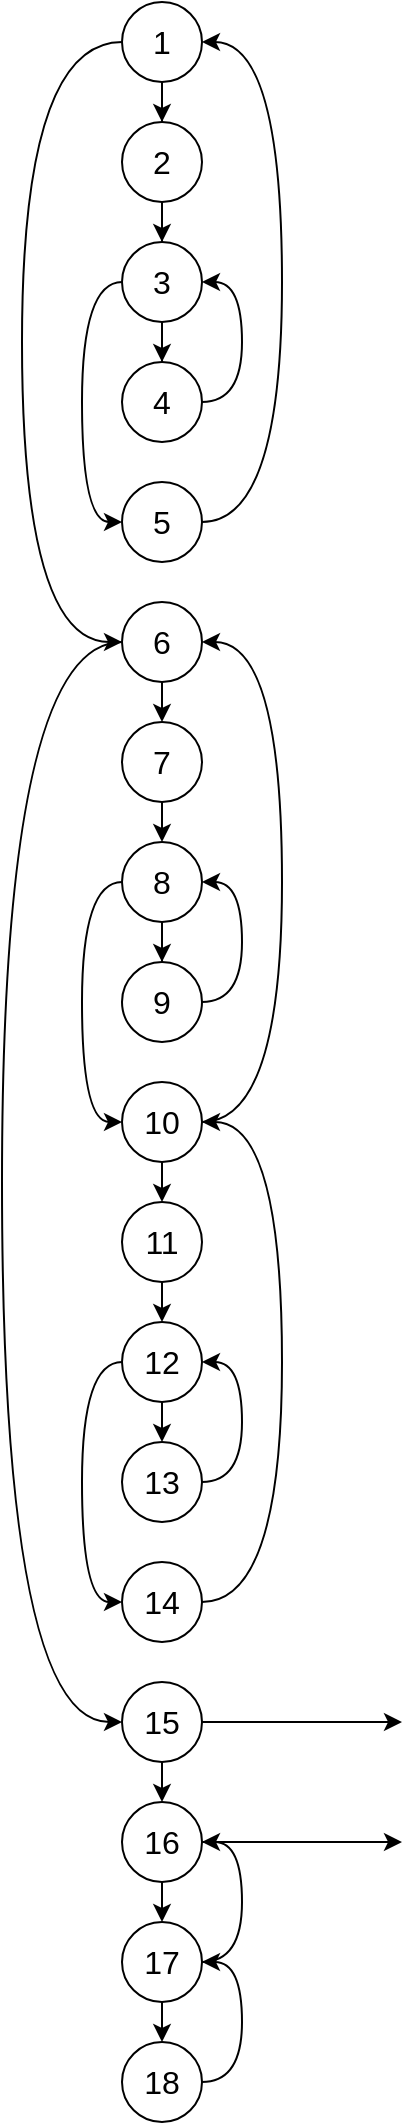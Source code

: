 <mxfile version="13.9.8" type="device" pages="5"><diagram id="3IJFHYN2xV_wiJwcEDlo" name="Page-1"><mxGraphModel dx="1422" dy="829" grid="1" gridSize="10" guides="1" tooltips="1" connect="1" arrows="1" fold="1" page="1" pageScale="1" pageWidth="827" pageHeight="1169" math="0" shadow="0"><root><mxCell id="0"/><mxCell id="1" parent="0"/><mxCell id="kQ5zg0QK_XrHVX1YTf9V-20" style="edgeStyle=orthogonalEdgeStyle;rounded=0;orthogonalLoop=1;jettySize=auto;html=1;" parent="1" source="kQ5zg0QK_XrHVX1YTf9V-1" target="kQ5zg0QK_XrHVX1YTf9V-2" edge="1"><mxGeometry relative="1" as="geometry"/></mxCell><mxCell id="kQ5zg0QK_XrHVX1YTf9V-35" style="edgeStyle=orthogonalEdgeStyle;rounded=0;orthogonalLoop=1;jettySize=auto;html=1;exitX=0;exitY=0.5;exitDx=0;exitDy=0;entryX=0;entryY=0.5;entryDx=0;entryDy=0;curved=1;" parent="1" source="kQ5zg0QK_XrHVX1YTf9V-1" target="kQ5zg0QK_XrHVX1YTf9V-6" edge="1"><mxGeometry relative="1" as="geometry"><Array as="points"><mxPoint x="50" y="60"/><mxPoint x="50" y="360"/></Array></mxGeometry></mxCell><mxCell id="kQ5zg0QK_XrHVX1YTf9V-1" value="&lt;font style=&quot;font-size: 16px&quot;&gt;1&lt;/font&gt;" style="ellipse;whiteSpace=wrap;html=1;aspect=fixed;" parent="1" vertex="1"><mxGeometry x="100" y="40" width="40" height="40" as="geometry"/></mxCell><mxCell id="kQ5zg0QK_XrHVX1YTf9V-21" style="edgeStyle=orthogonalEdgeStyle;rounded=0;orthogonalLoop=1;jettySize=auto;html=1;" parent="1" source="kQ5zg0QK_XrHVX1YTf9V-2" target="kQ5zg0QK_XrHVX1YTf9V-3" edge="1"><mxGeometry relative="1" as="geometry"/></mxCell><mxCell id="kQ5zg0QK_XrHVX1YTf9V-2" value="&lt;font style=&quot;font-size: 16px&quot;&gt;2&lt;/font&gt;" style="ellipse;whiteSpace=wrap;html=1;aspect=fixed;" parent="1" vertex="1"><mxGeometry x="100" y="100" width="40" height="40" as="geometry"/></mxCell><mxCell id="kQ5zg0QK_XrHVX1YTf9V-22" style="edgeStyle=orthogonalEdgeStyle;rounded=0;orthogonalLoop=1;jettySize=auto;html=1;" parent="1" source="kQ5zg0QK_XrHVX1YTf9V-3" target="kQ5zg0QK_XrHVX1YTf9V-4" edge="1"><mxGeometry relative="1" as="geometry"/></mxCell><mxCell id="kQ5zg0QK_XrHVX1YTf9V-32" style="edgeStyle=orthogonalEdgeStyle;rounded=0;orthogonalLoop=1;jettySize=auto;html=1;exitX=0;exitY=0.5;exitDx=0;exitDy=0;entryX=0;entryY=0.5;entryDx=0;entryDy=0;curved=1;" parent="1" source="kQ5zg0QK_XrHVX1YTf9V-3" target="kQ5zg0QK_XrHVX1YTf9V-5" edge="1"><mxGeometry relative="1" as="geometry"/></mxCell><mxCell id="kQ5zg0QK_XrHVX1YTf9V-3" value="&lt;font style=&quot;font-size: 16px&quot;&gt;3&lt;/font&gt;" style="ellipse;whiteSpace=wrap;html=1;aspect=fixed;" parent="1" vertex="1"><mxGeometry x="100" y="160" width="40" height="40" as="geometry"/></mxCell><mxCell id="kQ5zg0QK_XrHVX1YTf9V-31" style="edgeStyle=orthogonalEdgeStyle;rounded=0;orthogonalLoop=1;jettySize=auto;html=1;exitX=1;exitY=0.5;exitDx=0;exitDy=0;entryX=1;entryY=0.5;entryDx=0;entryDy=0;curved=1;" parent="1" source="kQ5zg0QK_XrHVX1YTf9V-4" target="kQ5zg0QK_XrHVX1YTf9V-3" edge="1"><mxGeometry relative="1" as="geometry"/></mxCell><mxCell id="kQ5zg0QK_XrHVX1YTf9V-4" value="&lt;font style=&quot;font-size: 16px&quot;&gt;4&lt;/font&gt;" style="ellipse;whiteSpace=wrap;html=1;aspect=fixed;" parent="1" vertex="1"><mxGeometry x="100" y="220" width="40" height="40" as="geometry"/></mxCell><mxCell id="kQ5zg0QK_XrHVX1YTf9V-33" style="edgeStyle=orthogonalEdgeStyle;rounded=0;orthogonalLoop=1;jettySize=auto;html=1;exitX=1;exitY=0.5;exitDx=0;exitDy=0;entryX=1;entryY=0.5;entryDx=0;entryDy=0;curved=1;" parent="1" source="kQ5zg0QK_XrHVX1YTf9V-5" target="kQ5zg0QK_XrHVX1YTf9V-1" edge="1"><mxGeometry relative="1" as="geometry"><Array as="points"><mxPoint x="180" y="300"/><mxPoint x="180" y="60"/></Array></mxGeometry></mxCell><mxCell id="kQ5zg0QK_XrHVX1YTf9V-5" value="&lt;font style=&quot;font-size: 16px&quot;&gt;5&lt;/font&gt;" style="ellipse;whiteSpace=wrap;html=1;aspect=fixed;" parent="1" vertex="1"><mxGeometry x="100" y="280" width="40" height="40" as="geometry"/></mxCell><mxCell id="kQ5zg0QK_XrHVX1YTf9V-36" style="edgeStyle=orthogonalEdgeStyle;rounded=0;orthogonalLoop=1;jettySize=auto;html=1;exitX=0.5;exitY=1;exitDx=0;exitDy=0;entryX=0.5;entryY=0;entryDx=0;entryDy=0;" parent="1" source="kQ5zg0QK_XrHVX1YTf9V-6" target="kQ5zg0QK_XrHVX1YTf9V-7" edge="1"><mxGeometry relative="1" as="geometry"/></mxCell><mxCell id="kQ5zg0QK_XrHVX1YTf9V-42" style="edgeStyle=orthogonalEdgeStyle;rounded=0;orthogonalLoop=1;jettySize=auto;html=1;exitX=0;exitY=0.5;exitDx=0;exitDy=0;entryX=0;entryY=0.5;entryDx=0;entryDy=0;curved=1;" parent="1" source="kQ5zg0QK_XrHVX1YTf9V-6" target="kQ5zg0QK_XrHVX1YTf9V-15" edge="1"><mxGeometry relative="1" as="geometry"><Array as="points"><mxPoint x="40" y="360"/><mxPoint x="40" y="900"/></Array></mxGeometry></mxCell><mxCell id="kQ5zg0QK_XrHVX1YTf9V-6" value="&lt;font style=&quot;font-size: 16px&quot;&gt;6&lt;/font&gt;" style="ellipse;whiteSpace=wrap;html=1;aspect=fixed;" parent="1" vertex="1"><mxGeometry x="100" y="340" width="40" height="40" as="geometry"/></mxCell><mxCell id="kQ5zg0QK_XrHVX1YTf9V-37" style="edgeStyle=orthogonalEdgeStyle;rounded=0;orthogonalLoop=1;jettySize=auto;html=1;exitX=0.5;exitY=1;exitDx=0;exitDy=0;entryX=0.5;entryY=0;entryDx=0;entryDy=0;" parent="1" source="kQ5zg0QK_XrHVX1YTf9V-7" target="kQ5zg0QK_XrHVX1YTf9V-8" edge="1"><mxGeometry relative="1" as="geometry"/></mxCell><mxCell id="kQ5zg0QK_XrHVX1YTf9V-7" value="&lt;font style=&quot;font-size: 16px&quot;&gt;7&lt;/font&gt;" style="ellipse;whiteSpace=wrap;html=1;aspect=fixed;" parent="1" vertex="1"><mxGeometry x="100" y="400" width="40" height="40" as="geometry"/></mxCell><mxCell id="kQ5zg0QK_XrHVX1YTf9V-38" style="edgeStyle=orthogonalEdgeStyle;rounded=0;orthogonalLoop=1;jettySize=auto;html=1;exitX=0.5;exitY=1;exitDx=0;exitDy=0;" parent="1" source="kQ5zg0QK_XrHVX1YTf9V-8" target="kQ5zg0QK_XrHVX1YTf9V-9" edge="1"><mxGeometry relative="1" as="geometry"/></mxCell><mxCell id="kQ5zg0QK_XrHVX1YTf9V-40" style="edgeStyle=orthogonalEdgeStyle;rounded=0;orthogonalLoop=1;jettySize=auto;html=1;exitX=0;exitY=0.5;exitDx=0;exitDy=0;entryX=0;entryY=0.5;entryDx=0;entryDy=0;curved=1;" parent="1" source="kQ5zg0QK_XrHVX1YTf9V-8" target="kQ5zg0QK_XrHVX1YTf9V-10" edge="1"><mxGeometry relative="1" as="geometry"/></mxCell><mxCell id="kQ5zg0QK_XrHVX1YTf9V-8" value="&lt;font style=&quot;font-size: 16px&quot;&gt;8&lt;/font&gt;" style="ellipse;whiteSpace=wrap;html=1;aspect=fixed;" parent="1" vertex="1"><mxGeometry x="100" y="460" width="40" height="40" as="geometry"/></mxCell><mxCell id="kQ5zg0QK_XrHVX1YTf9V-39" style="edgeStyle=orthogonalEdgeStyle;rounded=0;orthogonalLoop=1;jettySize=auto;html=1;exitX=1;exitY=0.5;exitDx=0;exitDy=0;entryX=1;entryY=0.5;entryDx=0;entryDy=0;curved=1;" parent="1" source="kQ5zg0QK_XrHVX1YTf9V-9" target="kQ5zg0QK_XrHVX1YTf9V-8" edge="1"><mxGeometry relative="1" as="geometry"/></mxCell><mxCell id="kQ5zg0QK_XrHVX1YTf9V-9" value="&lt;font style=&quot;font-size: 16px&quot;&gt;9&lt;/font&gt;" style="ellipse;whiteSpace=wrap;html=1;aspect=fixed;" parent="1" vertex="1"><mxGeometry x="100" y="520" width="40" height="40" as="geometry"/></mxCell><mxCell id="kQ5zg0QK_XrHVX1YTf9V-41" style="edgeStyle=orthogonalEdgeStyle;rounded=0;orthogonalLoop=1;jettySize=auto;html=1;exitX=1;exitY=0.5;exitDx=0;exitDy=0;entryX=1;entryY=0.5;entryDx=0;entryDy=0;curved=1;" parent="1" source="kQ5zg0QK_XrHVX1YTf9V-10" target="kQ5zg0QK_XrHVX1YTf9V-6" edge="1"><mxGeometry relative="1" as="geometry"><Array as="points"><mxPoint x="180" y="600"/><mxPoint x="180" y="360"/></Array></mxGeometry></mxCell><mxCell id="kQ5zg0QK_XrHVX1YTf9V-43" style="edgeStyle=orthogonalEdgeStyle;curved=1;rounded=0;orthogonalLoop=1;jettySize=auto;html=1;exitX=0.5;exitY=1;exitDx=0;exitDy=0;" parent="1" source="kQ5zg0QK_XrHVX1YTf9V-10" target="kQ5zg0QK_XrHVX1YTf9V-11" edge="1"><mxGeometry relative="1" as="geometry"/></mxCell><mxCell id="kQ5zg0QK_XrHVX1YTf9V-10" value="&lt;font style=&quot;font-size: 16px&quot;&gt;10&lt;/font&gt;" style="ellipse;whiteSpace=wrap;html=1;aspect=fixed;" parent="1" vertex="1"><mxGeometry x="100" y="580" width="40" height="40" as="geometry"/></mxCell><mxCell id="kQ5zg0QK_XrHVX1YTf9V-44" style="edgeStyle=orthogonalEdgeStyle;curved=1;rounded=0;orthogonalLoop=1;jettySize=auto;html=1;exitX=0.5;exitY=1;exitDx=0;exitDy=0;" parent="1" source="kQ5zg0QK_XrHVX1YTf9V-11" target="kQ5zg0QK_XrHVX1YTf9V-12" edge="1"><mxGeometry relative="1" as="geometry"/></mxCell><mxCell id="kQ5zg0QK_XrHVX1YTf9V-11" value="&lt;font style=&quot;font-size: 16px&quot;&gt;11&lt;/font&gt;" style="ellipse;whiteSpace=wrap;html=1;aspect=fixed;" parent="1" vertex="1"><mxGeometry x="100" y="640" width="40" height="40" as="geometry"/></mxCell><mxCell id="kQ5zg0QK_XrHVX1YTf9V-45" style="edgeStyle=orthogonalEdgeStyle;curved=1;rounded=0;orthogonalLoop=1;jettySize=auto;html=1;exitX=0.5;exitY=1;exitDx=0;exitDy=0;entryX=0.5;entryY=0;entryDx=0;entryDy=0;" parent="1" source="kQ5zg0QK_XrHVX1YTf9V-12" target="kQ5zg0QK_XrHVX1YTf9V-13" edge="1"><mxGeometry relative="1" as="geometry"/></mxCell><mxCell id="kQ5zg0QK_XrHVX1YTf9V-47" style="edgeStyle=orthogonalEdgeStyle;curved=1;rounded=0;orthogonalLoop=1;jettySize=auto;html=1;exitX=0;exitY=0.5;exitDx=0;exitDy=0;entryX=0;entryY=0.5;entryDx=0;entryDy=0;" parent="1" source="kQ5zg0QK_XrHVX1YTf9V-12" target="kQ5zg0QK_XrHVX1YTf9V-14" edge="1"><mxGeometry relative="1" as="geometry"/></mxCell><mxCell id="kQ5zg0QK_XrHVX1YTf9V-12" value="&lt;font style=&quot;font-size: 16px&quot;&gt;12&lt;/font&gt;" style="ellipse;whiteSpace=wrap;html=1;aspect=fixed;" parent="1" vertex="1"><mxGeometry x="100" y="700" width="40" height="40" as="geometry"/></mxCell><mxCell id="kQ5zg0QK_XrHVX1YTf9V-46" style="edgeStyle=orthogonalEdgeStyle;curved=1;rounded=0;orthogonalLoop=1;jettySize=auto;html=1;exitX=1;exitY=0.5;exitDx=0;exitDy=0;entryX=1;entryY=0.5;entryDx=0;entryDy=0;" parent="1" source="kQ5zg0QK_XrHVX1YTf9V-13" target="kQ5zg0QK_XrHVX1YTf9V-12" edge="1"><mxGeometry relative="1" as="geometry"/></mxCell><mxCell id="kQ5zg0QK_XrHVX1YTf9V-13" value="&lt;font style=&quot;font-size: 16px&quot;&gt;13&lt;/font&gt;" style="ellipse;whiteSpace=wrap;html=1;aspect=fixed;" parent="1" vertex="1"><mxGeometry x="100" y="760" width="40" height="40" as="geometry"/></mxCell><mxCell id="kQ5zg0QK_XrHVX1YTf9V-48" style="edgeStyle=orthogonalEdgeStyle;curved=1;rounded=0;orthogonalLoop=1;jettySize=auto;html=1;exitX=1;exitY=0.5;exitDx=0;exitDy=0;entryX=1;entryY=0.5;entryDx=0;entryDy=0;" parent="1" source="kQ5zg0QK_XrHVX1YTf9V-14" target="kQ5zg0QK_XrHVX1YTf9V-10" edge="1"><mxGeometry relative="1" as="geometry"><Array as="points"><mxPoint x="180" y="840"/><mxPoint x="180" y="600"/></Array></mxGeometry></mxCell><mxCell id="kQ5zg0QK_XrHVX1YTf9V-14" value="&lt;font style=&quot;font-size: 16px&quot;&gt;14&lt;/font&gt;" style="ellipse;whiteSpace=wrap;html=1;aspect=fixed;" parent="1" vertex="1"><mxGeometry x="100" y="820" width="40" height="40" as="geometry"/></mxCell><mxCell id="kQ5zg0QK_XrHVX1YTf9V-49" style="edgeStyle=orthogonalEdgeStyle;curved=1;rounded=0;orthogonalLoop=1;jettySize=auto;html=1;exitX=0.5;exitY=1;exitDx=0;exitDy=0;entryX=0.5;entryY=0;entryDx=0;entryDy=0;" parent="1" source="kQ5zg0QK_XrHVX1YTf9V-15" target="kQ5zg0QK_XrHVX1YTf9V-16" edge="1"><mxGeometry relative="1" as="geometry"/></mxCell><mxCell id="kQ5zg0QK_XrHVX1YTf9V-54" style="edgeStyle=orthogonalEdgeStyle;curved=1;rounded=0;orthogonalLoop=1;jettySize=auto;html=1;exitX=1;exitY=0.5;exitDx=0;exitDy=0;" parent="1" source="kQ5zg0QK_XrHVX1YTf9V-15" edge="1"><mxGeometry relative="1" as="geometry"><mxPoint x="240" y="900" as="targetPoint"/></mxGeometry></mxCell><mxCell id="kQ5zg0QK_XrHVX1YTf9V-15" value="&lt;font style=&quot;font-size: 16px&quot;&gt;15&lt;/font&gt;" style="ellipse;whiteSpace=wrap;html=1;aspect=fixed;" parent="1" vertex="1"><mxGeometry x="100" y="880" width="40" height="40" as="geometry"/></mxCell><mxCell id="kQ5zg0QK_XrHVX1YTf9V-50" style="edgeStyle=orthogonalEdgeStyle;curved=1;rounded=0;orthogonalLoop=1;jettySize=auto;html=1;exitX=0.5;exitY=1;exitDx=0;exitDy=0;entryX=0.5;entryY=0;entryDx=0;entryDy=0;" parent="1" source="kQ5zg0QK_XrHVX1YTf9V-16" target="kQ5zg0QK_XrHVX1YTf9V-17" edge="1"><mxGeometry relative="1" as="geometry"/></mxCell><mxCell id="kQ5zg0QK_XrHVX1YTf9V-55" style="edgeStyle=orthogonalEdgeStyle;curved=1;rounded=0;orthogonalLoop=1;jettySize=auto;html=1;exitX=1;exitY=0.5;exitDx=0;exitDy=0;" parent="1" source="kQ5zg0QK_XrHVX1YTf9V-16" edge="1"><mxGeometry relative="1" as="geometry"><mxPoint x="240" y="960" as="targetPoint"/></mxGeometry></mxCell><mxCell id="kQ5zg0QK_XrHVX1YTf9V-16" value="&lt;font style=&quot;font-size: 16px&quot;&gt;16&lt;/font&gt;" style="ellipse;whiteSpace=wrap;html=1;aspect=fixed;" parent="1" vertex="1"><mxGeometry x="100" y="940" width="40" height="40" as="geometry"/></mxCell><mxCell id="kQ5zg0QK_XrHVX1YTf9V-51" style="edgeStyle=orthogonalEdgeStyle;curved=1;rounded=0;orthogonalLoop=1;jettySize=auto;html=1;exitX=0.5;exitY=1;exitDx=0;exitDy=0;entryX=0.5;entryY=0;entryDx=0;entryDy=0;" parent="1" source="kQ5zg0QK_XrHVX1YTf9V-17" target="kQ5zg0QK_XrHVX1YTf9V-18" edge="1"><mxGeometry relative="1" as="geometry"/></mxCell><mxCell id="kQ5zg0QK_XrHVX1YTf9V-53" style="edgeStyle=orthogonalEdgeStyle;curved=1;rounded=0;orthogonalLoop=1;jettySize=auto;html=1;exitX=1;exitY=0.5;exitDx=0;exitDy=0;entryX=1;entryY=0.5;entryDx=0;entryDy=0;" parent="1" source="kQ5zg0QK_XrHVX1YTf9V-17" target="kQ5zg0QK_XrHVX1YTf9V-16" edge="1"><mxGeometry relative="1" as="geometry"/></mxCell><mxCell id="kQ5zg0QK_XrHVX1YTf9V-17" value="&lt;font style=&quot;font-size: 16px&quot;&gt;17&lt;/font&gt;" style="ellipse;whiteSpace=wrap;html=1;aspect=fixed;" parent="1" vertex="1"><mxGeometry x="100" y="1000" width="40" height="40" as="geometry"/></mxCell><mxCell id="kQ5zg0QK_XrHVX1YTf9V-52" style="edgeStyle=orthogonalEdgeStyle;curved=1;rounded=0;orthogonalLoop=1;jettySize=auto;html=1;exitX=1;exitY=0.5;exitDx=0;exitDy=0;entryX=1;entryY=0.5;entryDx=0;entryDy=0;" parent="1" source="kQ5zg0QK_XrHVX1YTf9V-18" target="kQ5zg0QK_XrHVX1YTf9V-17" edge="1"><mxGeometry relative="1" as="geometry"/></mxCell><mxCell id="kQ5zg0QK_XrHVX1YTf9V-18" value="&lt;font style=&quot;font-size: 16px&quot;&gt;18&lt;/font&gt;" style="ellipse;whiteSpace=wrap;html=1;aspect=fixed;" parent="1" vertex="1"><mxGeometry x="100" y="1060" width="40" height="40" as="geometry"/></mxCell></root></mxGraphModel></diagram><diagram id="E0C7wcUIlA9LfoLsA4Bq" name="Page-2"><mxGraphModel dx="1673" dy="975" grid="1" gridSize="10" guides="1" tooltips="1" connect="1" arrows="1" fold="1" page="1" pageScale="1" pageWidth="827" pageHeight="1169" math="0" shadow="0"><root><mxCell id="uH6Izx46hK8wrpGti4YQ-0"/><mxCell id="uH6Izx46hK8wrpGti4YQ-1" parent="uH6Izx46hK8wrpGti4YQ-0"/><mxCell id="LoqqFRRAgp6a7P5DFmdC-49" style="edgeStyle=none;rounded=0;orthogonalLoop=1;jettySize=auto;html=1;exitX=0.5;exitY=1;exitDx=0;exitDy=0;fontSize=12;" parent="uH6Izx46hK8wrpGti4YQ-1" source="LoqqFRRAgp6a7P5DFmdC-2" target="LoqqFRRAgp6a7P5DFmdC-4" edge="1"><mxGeometry relative="1" as="geometry"/></mxCell><mxCell id="LoqqFRRAgp6a7P5DFmdC-2" value="&lt;font style=&quot;font-size: 12px;&quot;&gt;1&lt;/font&gt;" style="ellipse;whiteSpace=wrap;html=1;aspect=fixed;fontSize=12;" parent="uH6Izx46hK8wrpGti4YQ-1" vertex="1"><mxGeometry x="80" y="40" width="20" height="20" as="geometry"/></mxCell><mxCell id="LoqqFRRAgp6a7P5DFmdC-50" style="edgeStyle=none;rounded=0;orthogonalLoop=1;jettySize=auto;html=1;exitX=0.5;exitY=1;exitDx=0;exitDy=0;entryX=0.5;entryY=0;entryDx=0;entryDy=0;fontSize=12;" parent="uH6Izx46hK8wrpGti4YQ-1" source="LoqqFRRAgp6a7P5DFmdC-4" target="LoqqFRRAgp6a7P5DFmdC-7" edge="1"><mxGeometry relative="1" as="geometry"/></mxCell><mxCell id="LoqqFRRAgp6a7P5DFmdC-4" value="&lt;font style=&quot;font-size: 12px;&quot;&gt;2&lt;/font&gt;" style="ellipse;whiteSpace=wrap;html=1;aspect=fixed;fontSize=12;" parent="uH6Izx46hK8wrpGti4YQ-1" vertex="1"><mxGeometry x="80" y="80" width="20" height="20" as="geometry"/></mxCell><mxCell id="LoqqFRRAgp6a7P5DFmdC-51" style="edgeStyle=none;rounded=0;orthogonalLoop=1;jettySize=auto;html=1;exitX=0.5;exitY=1;exitDx=0;exitDy=0;fontSize=12;" parent="uH6Izx46hK8wrpGti4YQ-1" source="LoqqFRRAgp6a7P5DFmdC-7" target="LoqqFRRAgp6a7P5DFmdC-9" edge="1"><mxGeometry relative="1" as="geometry"/></mxCell><mxCell id="LoqqFRRAgp6a7P5DFmdC-7" value="&lt;font style=&quot;font-size: 12px;&quot;&gt;3&lt;/font&gt;" style="ellipse;whiteSpace=wrap;html=1;aspect=fixed;fontSize=12;" parent="uH6Izx46hK8wrpGti4YQ-1" vertex="1"><mxGeometry x="80" y="120" width="20" height="20" as="geometry"/></mxCell><mxCell id="LoqqFRRAgp6a7P5DFmdC-52" style="edgeStyle=none;rounded=0;orthogonalLoop=1;jettySize=auto;html=1;exitX=1;exitY=0;exitDx=0;exitDy=0;entryX=0;entryY=1;entryDx=0;entryDy=0;fontSize=12;" parent="uH6Izx46hK8wrpGti4YQ-1" source="LoqqFRRAgp6a7P5DFmdC-9" target="LoqqFRRAgp6a7P5DFmdC-44" edge="1"><mxGeometry relative="1" as="geometry"/></mxCell><mxCell id="LoqqFRRAgp6a7P5DFmdC-9" value="&lt;font style=&quot;font-size: 12px;&quot;&gt;4&lt;/font&gt;" style="ellipse;whiteSpace=wrap;html=1;aspect=fixed;fontSize=12;" parent="uH6Izx46hK8wrpGti4YQ-1" vertex="1"><mxGeometry x="80" y="160" width="20" height="20" as="geometry"/></mxCell><mxCell id="yv4wdmgGvy1NqUzScjGF-18" style="edgeStyle=none;rounded=0;orthogonalLoop=1;jettySize=auto;html=1;exitX=1;exitY=0;exitDx=0;exitDy=0;entryX=0;entryY=1;entryDx=0;entryDy=0;fontSize=12;" parent="uH6Izx46hK8wrpGti4YQ-1" source="LoqqFRRAgp6a7P5DFmdC-11" target="yv4wdmgGvy1NqUzScjGF-1" edge="1"><mxGeometry relative="1" as="geometry"/></mxCell><mxCell id="LoqqFRRAgp6a7P5DFmdC-11" value="&lt;font style=&quot;font-size: 12px;&quot;&gt;5&lt;/font&gt;" style="ellipse;whiteSpace=wrap;html=1;aspect=fixed;fontSize=12;" parent="uH6Izx46hK8wrpGti4YQ-1" vertex="1"><mxGeometry x="280" y="80" width="20" height="20" as="geometry"/></mxCell><mxCell id="yv4wdmgGvy1NqUzScjGF-56" style="edgeStyle=none;rounded=0;orthogonalLoop=1;jettySize=auto;html=1;exitX=0.5;exitY=1;exitDx=0;exitDy=0;fontSize=12;" parent="uH6Izx46hK8wrpGti4YQ-1" source="LoqqFRRAgp6a7P5DFmdC-13" target="LoqqFRRAgp6a7P5DFmdC-15" edge="1"><mxGeometry relative="1" as="geometry"/></mxCell><mxCell id="LoqqFRRAgp6a7P5DFmdC-13" value="&lt;font style=&quot;font-size: 12px;&quot;&gt;6&lt;/font&gt;" style="ellipse;whiteSpace=wrap;html=1;aspect=fixed;fontSize=12;" parent="uH6Izx46hK8wrpGti4YQ-1" vertex="1"><mxGeometry x="80" y="320" width="20" height="20" as="geometry"/></mxCell><mxCell id="yv4wdmgGvy1NqUzScjGF-57" style="edgeStyle=none;rounded=0;orthogonalLoop=1;jettySize=auto;html=1;exitX=0.5;exitY=1;exitDx=0;exitDy=0;fontSize=12;" parent="uH6Izx46hK8wrpGti4YQ-1" source="LoqqFRRAgp6a7P5DFmdC-15" target="LoqqFRRAgp6a7P5DFmdC-18" edge="1"><mxGeometry relative="1" as="geometry"/></mxCell><mxCell id="LoqqFRRAgp6a7P5DFmdC-15" value="&lt;font style=&quot;font-size: 12px;&quot;&gt;7&lt;/font&gt;" style="ellipse;whiteSpace=wrap;html=1;aspect=fixed;fontSize=12;" parent="uH6Izx46hK8wrpGti4YQ-1" vertex="1"><mxGeometry x="80" y="360" width="20" height="20" as="geometry"/></mxCell><mxCell id="yv4wdmgGvy1NqUzScjGF-58" style="edgeStyle=none;rounded=0;orthogonalLoop=1;jettySize=auto;html=1;exitX=0.5;exitY=1;exitDx=0;exitDy=0;entryX=0.5;entryY=0;entryDx=0;entryDy=0;fontSize=12;" parent="uH6Izx46hK8wrpGti4YQ-1" source="LoqqFRRAgp6a7P5DFmdC-18" target="LoqqFRRAgp6a7P5DFmdC-20" edge="1"><mxGeometry relative="1" as="geometry"/></mxCell><mxCell id="LoqqFRRAgp6a7P5DFmdC-18" value="&lt;font style=&quot;font-size: 12px;&quot;&gt;8&lt;/font&gt;" style="ellipse;whiteSpace=wrap;html=1;aspect=fixed;fontSize=12;" parent="uH6Izx46hK8wrpGti4YQ-1" vertex="1"><mxGeometry x="80" y="400" width="20" height="20" as="geometry"/></mxCell><mxCell id="yv4wdmgGvy1NqUzScjGF-66" style="edgeStyle=none;rounded=0;orthogonalLoop=1;jettySize=auto;html=1;exitX=1;exitY=0;exitDx=0;exitDy=0;entryX=0;entryY=1;entryDx=0;entryDy=0;fontSize=12;" parent="uH6Izx46hK8wrpGti4YQ-1" source="LoqqFRRAgp6a7P5DFmdC-20" target="yv4wdmgGvy1NqUzScjGF-60" edge="1"><mxGeometry relative="1" as="geometry"/></mxCell><mxCell id="LoqqFRRAgp6a7P5DFmdC-20" value="&lt;font style=&quot;font-size: 12px;&quot;&gt;9&lt;/font&gt;" style="ellipse;whiteSpace=wrap;html=1;aspect=fixed;fontSize=12;" parent="uH6Izx46hK8wrpGti4YQ-1" vertex="1"><mxGeometry x="80" y="440" width="20" height="20" as="geometry"/></mxCell><mxCell id="kGb24JGPBeDex3gKx1fV-0" style="edgeStyle=none;rounded=0;orthogonalLoop=1;jettySize=auto;html=1;exitX=0.5;exitY=1;exitDx=0;exitDy=0;entryX=0.5;entryY=0;entryDx=0;entryDy=0;fontSize=12;" parent="uH6Izx46hK8wrpGti4YQ-1" source="LoqqFRRAgp6a7P5DFmdC-23" target="LoqqFRRAgp6a7P5DFmdC-25" edge="1"><mxGeometry relative="1" as="geometry"/></mxCell><mxCell id="LoqqFRRAgp6a7P5DFmdC-23" value="&lt;font style=&quot;font-size: 12px;&quot;&gt;10&lt;/font&gt;" style="ellipse;whiteSpace=wrap;html=1;aspect=fixed;fontSize=12;" parent="uH6Izx46hK8wrpGti4YQ-1" vertex="1"><mxGeometry x="280" y="400" width="20" height="20" as="geometry"/></mxCell><mxCell id="kGb24JGPBeDex3gKx1fV-1" style="edgeStyle=none;rounded=0;orthogonalLoop=1;jettySize=auto;html=1;exitX=0.5;exitY=1;exitDx=0;exitDy=0;entryX=0.5;entryY=0;entryDx=0;entryDy=0;fontSize=12;" parent="uH6Izx46hK8wrpGti4YQ-1" source="LoqqFRRAgp6a7P5DFmdC-25" target="LoqqFRRAgp6a7P5DFmdC-28" edge="1"><mxGeometry relative="1" as="geometry"/></mxCell><mxCell id="LoqqFRRAgp6a7P5DFmdC-25" value="&lt;font style=&quot;font-size: 12px;&quot;&gt;11&lt;/font&gt;" style="ellipse;whiteSpace=wrap;html=1;aspect=fixed;fontSize=12;" parent="uH6Izx46hK8wrpGti4YQ-1" vertex="1"><mxGeometry x="280" y="440" width="20" height="20" as="geometry"/></mxCell><mxCell id="kGb24JGPBeDex3gKx1fV-2" style="edgeStyle=none;rounded=0;orthogonalLoop=1;jettySize=auto;html=1;exitX=0.5;exitY=1;exitDx=0;exitDy=0;entryX=0.5;entryY=0;entryDx=0;entryDy=0;fontSize=12;" parent="uH6Izx46hK8wrpGti4YQ-1" source="LoqqFRRAgp6a7P5DFmdC-28" target="LoqqFRRAgp6a7P5DFmdC-30" edge="1"><mxGeometry relative="1" as="geometry"/></mxCell><mxCell id="LoqqFRRAgp6a7P5DFmdC-28" value="&lt;font style=&quot;font-size: 12px;&quot;&gt;12&lt;/font&gt;" style="ellipse;whiteSpace=wrap;html=1;aspect=fixed;fontSize=12;" parent="uH6Izx46hK8wrpGti4YQ-1" vertex="1"><mxGeometry x="280" y="480" width="20" height="20" as="geometry"/></mxCell><mxCell id="78G5Nvx-v5tDV7-0yyCQ-0" style="edgeStyle=none;rounded=0;orthogonalLoop=1;jettySize=auto;html=1;exitX=1;exitY=0;exitDx=0;exitDy=0;entryX=0;entryY=1;entryDx=0;entryDy=0;fontSize=12;" parent="uH6Izx46hK8wrpGti4YQ-1" source="LoqqFRRAgp6a7P5DFmdC-30" target="kGb24JGPBeDex3gKx1fV-4" edge="1"><mxGeometry relative="1" as="geometry"/></mxCell><mxCell id="LoqqFRRAgp6a7P5DFmdC-30" value="&lt;font style=&quot;font-size: 12px;&quot;&gt;13&lt;/font&gt;" style="ellipse;whiteSpace=wrap;html=1;aspect=fixed;fontSize=12;" parent="uH6Izx46hK8wrpGti4YQ-1" vertex="1"><mxGeometry x="280" y="520" width="20" height="20" as="geometry"/></mxCell><mxCell id="V5LBeNXFmjsPM102kruh-3" style="edgeStyle=none;rounded=0;orthogonalLoop=1;jettySize=auto;html=1;exitX=1;exitY=0.5;exitDx=0;exitDy=0;entryX=0;entryY=0.5;entryDx=0;entryDy=0;dashed=1;fontSize=12;" parent="uH6Izx46hK8wrpGti4YQ-1" source="LoqqFRRAgp6a7P5DFmdC-32" target="Ag6Zw8UMRyF8b_dmjnRq-2" edge="1"><mxGeometry relative="1" as="geometry"/></mxCell><mxCell id="LoqqFRRAgp6a7P5DFmdC-32" value="&lt;font style=&quot;font-size: 12px;&quot;&gt;14&lt;/font&gt;" style="ellipse;whiteSpace=wrap;html=1;aspect=fixed;fontSize=12;" parent="uH6Izx46hK8wrpGti4YQ-1" vertex="1"><mxGeometry x="480" y="440" width="20" height="20" as="geometry"/></mxCell><mxCell id="LoqqFRRAgp6a7P5DFmdC-53" style="edgeStyle=none;rounded=0;orthogonalLoop=1;jettySize=auto;html=1;exitX=0.5;exitY=1;exitDx=0;exitDy=0;entryX=0.5;entryY=0;entryDx=0;entryDy=0;fontSize=12;" parent="uH6Izx46hK8wrpGti4YQ-1" source="LoqqFRRAgp6a7P5DFmdC-44" target="LoqqFRRAgp6a7P5DFmdC-45" edge="1"><mxGeometry relative="1" as="geometry"/></mxCell><mxCell id="LoqqFRRAgp6a7P5DFmdC-44" value="&lt;font style=&quot;font-size: 12px;&quot;&gt;3&lt;/font&gt;" style="ellipse;whiteSpace=wrap;html=1;aspect=fixed;fontSize=12;" parent="uH6Izx46hK8wrpGti4YQ-1" vertex="1"><mxGeometry x="120" y="120" width="20" height="20" as="geometry"/></mxCell><mxCell id="yv4wdmgGvy1NqUzScjGF-42" style="edgeStyle=none;rounded=0;orthogonalLoop=1;jettySize=auto;html=1;exitX=1;exitY=0.5;exitDx=0;exitDy=0;entryX=0;entryY=0.5;entryDx=0;entryDy=0;fontSize=12;dashed=1;" parent="uH6Izx46hK8wrpGti4YQ-1" source="LoqqFRRAgp6a7P5DFmdC-45" target="LoqqFRRAgp6a7P5DFmdC-46" edge="1"><mxGeometry relative="1" as="geometry"/></mxCell><mxCell id="LoqqFRRAgp6a7P5DFmdC-45" value="&lt;font style=&quot;font-size: 12px;&quot;&gt;4&lt;/font&gt;" style="ellipse;whiteSpace=wrap;html=1;aspect=fixed;fontSize=12;" parent="uH6Izx46hK8wrpGti4YQ-1" vertex="1"><mxGeometry x="120" y="160" width="20" height="20" as="geometry"/></mxCell><mxCell id="LoqqFRRAgp6a7P5DFmdC-54" style="edgeStyle=none;rounded=0;orthogonalLoop=1;jettySize=auto;html=1;exitX=0.5;exitY=1;exitDx=0;exitDy=0;fontSize=12;" parent="uH6Izx46hK8wrpGti4YQ-1" source="LoqqFRRAgp6a7P5DFmdC-46" target="LoqqFRRAgp6a7P5DFmdC-47" edge="1"><mxGeometry relative="1" as="geometry"/></mxCell><mxCell id="LoqqFRRAgp6a7P5DFmdC-46" value="&lt;font style=&quot;font-size: 12px;&quot;&gt;3&lt;/font&gt;" style="ellipse;whiteSpace=wrap;html=1;aspect=fixed;fontSize=12;" parent="uH6Izx46hK8wrpGti4YQ-1" vertex="1"><mxGeometry x="200" y="120" width="20" height="20" as="geometry"/></mxCell><mxCell id="LoqqFRRAgp6a7P5DFmdC-55" style="edgeStyle=none;rounded=0;orthogonalLoop=1;jettySize=auto;html=1;exitX=1;exitY=0;exitDx=0;exitDy=0;entryX=0;entryY=1;entryDx=0;entryDy=0;fontSize=12;" parent="uH6Izx46hK8wrpGti4YQ-1" source="LoqqFRRAgp6a7P5DFmdC-47" target="LoqqFRRAgp6a7P5DFmdC-48" edge="1"><mxGeometry relative="1" as="geometry"/></mxCell><mxCell id="LoqqFRRAgp6a7P5DFmdC-47" value="&lt;font style=&quot;font-size: 12px;&quot;&gt;4&lt;/font&gt;" style="ellipse;whiteSpace=wrap;html=1;aspect=fixed;fontSize=12;" parent="uH6Izx46hK8wrpGti4YQ-1" vertex="1"><mxGeometry x="200" y="160" width="20" height="20" as="geometry"/></mxCell><mxCell id="nYhjgnsBLMnxUulI593p-0" style="edgeStyle=none;rounded=0;orthogonalLoop=1;jettySize=auto;html=1;exitX=1;exitY=0;exitDx=0;exitDy=0;entryX=0;entryY=1;entryDx=0;entryDy=0;fontSize=12;" parent="uH6Izx46hK8wrpGti4YQ-1" source="LoqqFRRAgp6a7P5DFmdC-48" target="LoqqFRRAgp6a7P5DFmdC-11" edge="1"><mxGeometry relative="1" as="geometry"/></mxCell><mxCell id="LoqqFRRAgp6a7P5DFmdC-48" value="&lt;font style=&quot;font-size: 12px;&quot;&gt;3&lt;/font&gt;" style="ellipse;whiteSpace=wrap;html=1;aspect=fixed;fontSize=12;" parent="uH6Izx46hK8wrpGti4YQ-1" vertex="1"><mxGeometry x="240" y="120" width="20" height="20" as="geometry"/></mxCell><mxCell id="yv4wdmgGvy1NqUzScjGF-0" style="edgeStyle=none;rounded=0;orthogonalLoop=1;jettySize=auto;html=1;exitX=0.5;exitY=1;exitDx=0;exitDy=0;fontSize=12;" parent="uH6Izx46hK8wrpGti4YQ-1" source="yv4wdmgGvy1NqUzScjGF-1" target="yv4wdmgGvy1NqUzScjGF-3" edge="1"><mxGeometry relative="1" as="geometry"/></mxCell><mxCell id="yv4wdmgGvy1NqUzScjGF-1" value="&lt;font style=&quot;font-size: 12px;&quot;&gt;1&lt;/font&gt;" style="ellipse;whiteSpace=wrap;html=1;aspect=fixed;fontSize=12;" parent="uH6Izx46hK8wrpGti4YQ-1" vertex="1"><mxGeometry x="320" y="40" width="20" height="20" as="geometry"/></mxCell><mxCell id="yv4wdmgGvy1NqUzScjGF-2" style="edgeStyle=none;rounded=0;orthogonalLoop=1;jettySize=auto;html=1;exitX=0.5;exitY=1;exitDx=0;exitDy=0;entryX=0.5;entryY=0;entryDx=0;entryDy=0;fontSize=12;" parent="uH6Izx46hK8wrpGti4YQ-1" source="yv4wdmgGvy1NqUzScjGF-3" target="yv4wdmgGvy1NqUzScjGF-5" edge="1"><mxGeometry relative="1" as="geometry"/></mxCell><mxCell id="yv4wdmgGvy1NqUzScjGF-3" value="&lt;font style=&quot;font-size: 12px;&quot;&gt;2&lt;/font&gt;" style="ellipse;whiteSpace=wrap;html=1;aspect=fixed;fontSize=12;" parent="uH6Izx46hK8wrpGti4YQ-1" vertex="1"><mxGeometry x="320" y="80" width="20" height="20" as="geometry"/></mxCell><mxCell id="yv4wdmgGvy1NqUzScjGF-4" style="edgeStyle=none;rounded=0;orthogonalLoop=1;jettySize=auto;html=1;exitX=0.5;exitY=1;exitDx=0;exitDy=0;fontSize=12;" parent="uH6Izx46hK8wrpGti4YQ-1" source="yv4wdmgGvy1NqUzScjGF-5" target="yv4wdmgGvy1NqUzScjGF-7" edge="1"><mxGeometry relative="1" as="geometry"/></mxCell><mxCell id="yv4wdmgGvy1NqUzScjGF-5" value="&lt;font style=&quot;font-size: 12px;&quot;&gt;3&lt;/font&gt;" style="ellipse;whiteSpace=wrap;html=1;aspect=fixed;fontSize=12;" parent="uH6Izx46hK8wrpGti4YQ-1" vertex="1"><mxGeometry x="320" y="120" width="20" height="20" as="geometry"/></mxCell><mxCell id="yv4wdmgGvy1NqUzScjGF-6" style="edgeStyle=none;rounded=0;orthogonalLoop=1;jettySize=auto;html=1;exitX=1;exitY=0;exitDx=0;exitDy=0;entryX=0;entryY=1;entryDx=0;entryDy=0;fontSize=12;" parent="uH6Izx46hK8wrpGti4YQ-1" source="yv4wdmgGvy1NqUzScjGF-7" target="yv4wdmgGvy1NqUzScjGF-10" edge="1"><mxGeometry relative="1" as="geometry"/></mxCell><mxCell id="yv4wdmgGvy1NqUzScjGF-7" value="&lt;font style=&quot;font-size: 12px;&quot;&gt;4&lt;/font&gt;" style="ellipse;whiteSpace=wrap;html=1;aspect=fixed;fontSize=12;" parent="uH6Izx46hK8wrpGti4YQ-1" vertex="1"><mxGeometry x="320" y="160" width="20" height="20" as="geometry"/></mxCell><mxCell id="yv4wdmgGvy1NqUzScjGF-45" style="edgeStyle=none;rounded=0;orthogonalLoop=1;jettySize=auto;html=1;exitX=1;exitY=0.5;exitDx=0;exitDy=0;entryX=0;entryY=0.5;entryDx=0;entryDy=0;dashed=1;fontSize=12;" parent="uH6Izx46hK8wrpGti4YQ-1" source="yv4wdmgGvy1NqUzScjGF-8" target="yv4wdmgGvy1NqUzScjGF-20" edge="1"><mxGeometry relative="1" as="geometry"/></mxCell><mxCell id="yv4wdmgGvy1NqUzScjGF-8" value="&lt;font style=&quot;font-size: 12px;&quot;&gt;5&lt;/font&gt;" style="ellipse;whiteSpace=wrap;html=1;aspect=fixed;fontSize=12;" parent="uH6Izx46hK8wrpGti4YQ-1" vertex="1"><mxGeometry x="520" y="80" width="20" height="20" as="geometry"/></mxCell><mxCell id="yv4wdmgGvy1NqUzScjGF-9" style="edgeStyle=none;rounded=0;orthogonalLoop=1;jettySize=auto;html=1;exitX=0.5;exitY=1;exitDx=0;exitDy=0;entryX=0.5;entryY=0;entryDx=0;entryDy=0;fontSize=12;" parent="uH6Izx46hK8wrpGti4YQ-1" source="yv4wdmgGvy1NqUzScjGF-10" target="yv4wdmgGvy1NqUzScjGF-11" edge="1"><mxGeometry relative="1" as="geometry"/></mxCell><mxCell id="yv4wdmgGvy1NqUzScjGF-10" value="&lt;font style=&quot;font-size: 12px;&quot;&gt;3&lt;/font&gt;" style="ellipse;whiteSpace=wrap;html=1;aspect=fixed;fontSize=12;" parent="uH6Izx46hK8wrpGti4YQ-1" vertex="1"><mxGeometry x="360" y="120" width="20" height="20" as="geometry"/></mxCell><mxCell id="yv4wdmgGvy1NqUzScjGF-43" style="edgeStyle=none;rounded=0;orthogonalLoop=1;jettySize=auto;html=1;exitX=1;exitY=0.5;exitDx=0;exitDy=0;entryX=0;entryY=0.5;entryDx=0;entryDy=0;dashed=1;fontSize=12;" parent="uH6Izx46hK8wrpGti4YQ-1" source="yv4wdmgGvy1NqUzScjGF-11" target="yv4wdmgGvy1NqUzScjGF-13" edge="1"><mxGeometry relative="1" as="geometry"/></mxCell><mxCell id="yv4wdmgGvy1NqUzScjGF-11" value="&lt;font style=&quot;font-size: 12px;&quot;&gt;4&lt;/font&gt;" style="ellipse;whiteSpace=wrap;html=1;aspect=fixed;fontSize=12;" parent="uH6Izx46hK8wrpGti4YQ-1" vertex="1"><mxGeometry x="360" y="160" width="20" height="20" as="geometry"/></mxCell><mxCell id="yv4wdmgGvy1NqUzScjGF-12" style="edgeStyle=none;rounded=0;orthogonalLoop=1;jettySize=auto;html=1;exitX=0.5;exitY=1;exitDx=0;exitDy=0;fontSize=12;" parent="uH6Izx46hK8wrpGti4YQ-1" source="yv4wdmgGvy1NqUzScjGF-13" target="yv4wdmgGvy1NqUzScjGF-15" edge="1"><mxGeometry relative="1" as="geometry"/></mxCell><mxCell id="yv4wdmgGvy1NqUzScjGF-13" value="&lt;font style=&quot;font-size: 12px;&quot;&gt;3&lt;/font&gt;" style="ellipse;whiteSpace=wrap;html=1;aspect=fixed;fontSize=12;" parent="uH6Izx46hK8wrpGti4YQ-1" vertex="1"><mxGeometry x="440" y="120" width="20" height="20" as="geometry"/></mxCell><mxCell id="yv4wdmgGvy1NqUzScjGF-14" style="edgeStyle=none;rounded=0;orthogonalLoop=1;jettySize=auto;html=1;exitX=1;exitY=0;exitDx=0;exitDy=0;entryX=0;entryY=1;entryDx=0;entryDy=0;fontSize=12;" parent="uH6Izx46hK8wrpGti4YQ-1" source="yv4wdmgGvy1NqUzScjGF-15" target="yv4wdmgGvy1NqUzScjGF-17" edge="1"><mxGeometry relative="1" as="geometry"/></mxCell><mxCell id="yv4wdmgGvy1NqUzScjGF-15" value="&lt;font style=&quot;font-size: 12px;&quot;&gt;4&lt;/font&gt;" style="ellipse;whiteSpace=wrap;html=1;aspect=fixed;fontSize=12;" parent="uH6Izx46hK8wrpGti4YQ-1" vertex="1"><mxGeometry x="440" y="160" width="20" height="20" as="geometry"/></mxCell><mxCell id="yv4wdmgGvy1NqUzScjGF-16" style="edgeStyle=none;rounded=0;orthogonalLoop=1;jettySize=auto;html=1;exitX=1;exitY=0;exitDx=0;exitDy=0;entryX=0;entryY=1;entryDx=0;entryDy=0;fontSize=12;" parent="uH6Izx46hK8wrpGti4YQ-1" source="yv4wdmgGvy1NqUzScjGF-17" target="yv4wdmgGvy1NqUzScjGF-8" edge="1"><mxGeometry relative="1" as="geometry"/></mxCell><mxCell id="yv4wdmgGvy1NqUzScjGF-17" value="&lt;font style=&quot;font-size: 12px;&quot;&gt;3&lt;/font&gt;" style="ellipse;whiteSpace=wrap;html=1;aspect=fixed;fontSize=12;" parent="uH6Izx46hK8wrpGti4YQ-1" vertex="1"><mxGeometry x="480" y="120" width="20" height="20" as="geometry"/></mxCell><mxCell id="yv4wdmgGvy1NqUzScjGF-19" style="edgeStyle=none;rounded=0;orthogonalLoop=1;jettySize=auto;html=1;exitX=0.5;exitY=1;exitDx=0;exitDy=0;fontSize=12;" parent="uH6Izx46hK8wrpGti4YQ-1" source="yv4wdmgGvy1NqUzScjGF-20" target="yv4wdmgGvy1NqUzScjGF-22" edge="1"><mxGeometry relative="1" as="geometry"/></mxCell><mxCell id="yv4wdmgGvy1NqUzScjGF-20" value="&lt;font style=&quot;font-size: 12px;&quot;&gt;1&lt;/font&gt;" style="ellipse;whiteSpace=wrap;html=1;aspect=fixed;fontSize=12;" parent="uH6Izx46hK8wrpGti4YQ-1" vertex="1"><mxGeometry x="680" y="40" width="20" height="20" as="geometry"/></mxCell><mxCell id="yv4wdmgGvy1NqUzScjGF-21" style="edgeStyle=none;rounded=0;orthogonalLoop=1;jettySize=auto;html=1;exitX=0.5;exitY=1;exitDx=0;exitDy=0;entryX=0.5;entryY=0;entryDx=0;entryDy=0;fontSize=12;" parent="uH6Izx46hK8wrpGti4YQ-1" source="yv4wdmgGvy1NqUzScjGF-22" target="yv4wdmgGvy1NqUzScjGF-24" edge="1"><mxGeometry relative="1" as="geometry"/></mxCell><mxCell id="yv4wdmgGvy1NqUzScjGF-22" value="&lt;font style=&quot;font-size: 12px;&quot;&gt;2&lt;/font&gt;" style="ellipse;whiteSpace=wrap;html=1;aspect=fixed;fontSize=12;" parent="uH6Izx46hK8wrpGti4YQ-1" vertex="1"><mxGeometry x="680" y="80" width="20" height="20" as="geometry"/></mxCell><mxCell id="yv4wdmgGvy1NqUzScjGF-23" style="edgeStyle=none;rounded=0;orthogonalLoop=1;jettySize=auto;html=1;exitX=0.5;exitY=1;exitDx=0;exitDy=0;fontSize=12;" parent="uH6Izx46hK8wrpGti4YQ-1" source="yv4wdmgGvy1NqUzScjGF-24" target="yv4wdmgGvy1NqUzScjGF-26" edge="1"><mxGeometry relative="1" as="geometry"/></mxCell><mxCell id="yv4wdmgGvy1NqUzScjGF-24" value="&lt;font style=&quot;font-size: 12px;&quot;&gt;3&lt;/font&gt;" style="ellipse;whiteSpace=wrap;html=1;aspect=fixed;fontSize=12;" parent="uH6Izx46hK8wrpGti4YQ-1" vertex="1"><mxGeometry x="680" y="120" width="20" height="20" as="geometry"/></mxCell><mxCell id="yv4wdmgGvy1NqUzScjGF-25" style="edgeStyle=none;rounded=0;orthogonalLoop=1;jettySize=auto;html=1;exitX=1;exitY=0;exitDx=0;exitDy=0;entryX=0;entryY=1;entryDx=0;entryDy=0;fontSize=12;" parent="uH6Izx46hK8wrpGti4YQ-1" source="yv4wdmgGvy1NqUzScjGF-26" target="yv4wdmgGvy1NqUzScjGF-29" edge="1"><mxGeometry relative="1" as="geometry"/></mxCell><mxCell id="yv4wdmgGvy1NqUzScjGF-26" value="&lt;font style=&quot;font-size: 12px;&quot;&gt;4&lt;/font&gt;" style="ellipse;whiteSpace=wrap;html=1;aspect=fixed;fontSize=12;" parent="uH6Izx46hK8wrpGti4YQ-1" vertex="1"><mxGeometry x="680" y="160" width="20" height="20" as="geometry"/></mxCell><mxCell id="yv4wdmgGvy1NqUzScjGF-37" style="edgeStyle=none;rounded=0;orthogonalLoop=1;jettySize=auto;html=1;exitX=1;exitY=0.5;exitDx=0;exitDy=0;fontSize=12;" parent="uH6Izx46hK8wrpGti4YQ-1" source="yv4wdmgGvy1NqUzScjGF-27" target="yv4wdmgGvy1NqUzScjGF-38" edge="1"><mxGeometry relative="1" as="geometry"><mxPoint x="950" y="89.833" as="targetPoint"/></mxGeometry></mxCell><mxCell id="yv4wdmgGvy1NqUzScjGF-27" value="&lt;font style=&quot;font-size: 12px;&quot;&gt;5&lt;/font&gt;" style="ellipse;whiteSpace=wrap;html=1;aspect=fixed;fontSize=12;" parent="uH6Izx46hK8wrpGti4YQ-1" vertex="1"><mxGeometry x="880" y="80" width="20" height="20" as="geometry"/></mxCell><mxCell id="yv4wdmgGvy1NqUzScjGF-28" style="edgeStyle=none;rounded=0;orthogonalLoop=1;jettySize=auto;html=1;exitX=0.5;exitY=1;exitDx=0;exitDy=0;entryX=0.5;entryY=0;entryDx=0;entryDy=0;fontSize=12;" parent="uH6Izx46hK8wrpGti4YQ-1" source="yv4wdmgGvy1NqUzScjGF-29" target="yv4wdmgGvy1NqUzScjGF-30" edge="1"><mxGeometry relative="1" as="geometry"/></mxCell><mxCell id="yv4wdmgGvy1NqUzScjGF-29" value="&lt;font style=&quot;font-size: 12px;&quot;&gt;3&lt;/font&gt;" style="ellipse;whiteSpace=wrap;html=1;aspect=fixed;fontSize=12;" parent="uH6Izx46hK8wrpGti4YQ-1" vertex="1"><mxGeometry x="720" y="120" width="20" height="20" as="geometry"/></mxCell><mxCell id="yv4wdmgGvy1NqUzScjGF-44" style="edgeStyle=none;rounded=0;orthogonalLoop=1;jettySize=auto;html=1;exitX=1;exitY=0.5;exitDx=0;exitDy=0;entryX=0;entryY=0.5;entryDx=0;entryDy=0;dashed=1;fontSize=12;" parent="uH6Izx46hK8wrpGti4YQ-1" source="yv4wdmgGvy1NqUzScjGF-30" target="yv4wdmgGvy1NqUzScjGF-32" edge="1"><mxGeometry relative="1" as="geometry"/></mxCell><mxCell id="yv4wdmgGvy1NqUzScjGF-30" value="&lt;font style=&quot;font-size: 12px;&quot;&gt;4&lt;/font&gt;" style="ellipse;whiteSpace=wrap;html=1;aspect=fixed;fontSize=12;" parent="uH6Izx46hK8wrpGti4YQ-1" vertex="1"><mxGeometry x="720" y="160" width="20" height="20" as="geometry"/></mxCell><mxCell id="yv4wdmgGvy1NqUzScjGF-31" style="edgeStyle=none;rounded=0;orthogonalLoop=1;jettySize=auto;html=1;exitX=0.5;exitY=1;exitDx=0;exitDy=0;fontSize=12;" parent="uH6Izx46hK8wrpGti4YQ-1" source="yv4wdmgGvy1NqUzScjGF-32" target="yv4wdmgGvy1NqUzScjGF-34" edge="1"><mxGeometry relative="1" as="geometry"/></mxCell><mxCell id="yv4wdmgGvy1NqUzScjGF-32" value="&lt;font style=&quot;font-size: 12px;&quot;&gt;3&lt;/font&gt;" style="ellipse;whiteSpace=wrap;html=1;aspect=fixed;fontSize=12;" parent="uH6Izx46hK8wrpGti4YQ-1" vertex="1"><mxGeometry x="800" y="120" width="20" height="20" as="geometry"/></mxCell><mxCell id="yv4wdmgGvy1NqUzScjGF-33" style="edgeStyle=none;rounded=0;orthogonalLoop=1;jettySize=auto;html=1;exitX=1;exitY=0;exitDx=0;exitDy=0;entryX=0;entryY=1;entryDx=0;entryDy=0;fontSize=12;" parent="uH6Izx46hK8wrpGti4YQ-1" source="yv4wdmgGvy1NqUzScjGF-34" target="yv4wdmgGvy1NqUzScjGF-36" edge="1"><mxGeometry relative="1" as="geometry"/></mxCell><mxCell id="yv4wdmgGvy1NqUzScjGF-34" value="&lt;font style=&quot;font-size: 12px;&quot;&gt;4&lt;/font&gt;" style="ellipse;whiteSpace=wrap;html=1;aspect=fixed;fontSize=12;" parent="uH6Izx46hK8wrpGti4YQ-1" vertex="1"><mxGeometry x="800" y="160" width="20" height="20" as="geometry"/></mxCell><mxCell id="yv4wdmgGvy1NqUzScjGF-35" style="edgeStyle=none;rounded=0;orthogonalLoop=1;jettySize=auto;html=1;exitX=1;exitY=0;exitDx=0;exitDy=0;entryX=0;entryY=1;entryDx=0;entryDy=0;fontSize=12;" parent="uH6Izx46hK8wrpGti4YQ-1" source="yv4wdmgGvy1NqUzScjGF-36" target="yv4wdmgGvy1NqUzScjGF-27" edge="1"><mxGeometry relative="1" as="geometry"/></mxCell><mxCell id="yv4wdmgGvy1NqUzScjGF-36" value="&lt;font style=&quot;font-size: 12px;&quot;&gt;3&lt;/font&gt;" style="ellipse;whiteSpace=wrap;html=1;aspect=fixed;fontSize=12;" parent="uH6Izx46hK8wrpGti4YQ-1" vertex="1"><mxGeometry x="840" y="120" width="20" height="20" as="geometry"/></mxCell><mxCell id="yv4wdmgGvy1NqUzScjGF-38" value="A" style="ellipse;whiteSpace=wrap;html=1;aspect=fixed;fontSize=12;" parent="uH6Izx46hK8wrpGti4YQ-1" vertex="1"><mxGeometry x="930" y="69.83" width="40" height="40" as="geometry"/></mxCell><mxCell id="yv4wdmgGvy1NqUzScjGF-46" value="" style="shape=curlyBracket;whiteSpace=wrap;html=1;rounded=1;fontSize=12;rotation=-90;" parent="uH6Izx46hK8wrpGti4YQ-1" vertex="1"><mxGeometry x="140" y="120" width="20" height="140" as="geometry"/></mxCell><mxCell id="yv4wdmgGvy1NqUzScjGF-48" value="M/2" style="text;html=1;align=center;verticalAlign=middle;resizable=0;points=[];autosize=1;fontSize=12;" parent="uH6Izx46hK8wrpGti4YQ-1" vertex="1"><mxGeometry x="130" y="200" width="40" height="20" as="geometry"/></mxCell><mxCell id="yv4wdmgGvy1NqUzScjGF-49" value="" style="shape=curlyBracket;whiteSpace=wrap;html=1;rounded=1;fontSize=12;rotation=-90;" parent="uH6Izx46hK8wrpGti4YQ-1" vertex="1"><mxGeometry x="380" y="120" width="20" height="140" as="geometry"/></mxCell><mxCell id="yv4wdmgGvy1NqUzScjGF-50" value="M/2" style="text;html=1;align=center;verticalAlign=middle;resizable=0;points=[];autosize=1;fontSize=12;" parent="uH6Izx46hK8wrpGti4YQ-1" vertex="1"><mxGeometry x="370" y="200" width="40" height="20" as="geometry"/></mxCell><mxCell id="yv4wdmgGvy1NqUzScjGF-51" value="" style="shape=curlyBracket;whiteSpace=wrap;html=1;rounded=1;fontSize=12;rotation=-90;" parent="uH6Izx46hK8wrpGti4YQ-1" vertex="1"><mxGeometry x="740" y="120" width="20" height="140" as="geometry"/></mxCell><mxCell id="yv4wdmgGvy1NqUzScjGF-52" value="M/2" style="text;html=1;align=center;verticalAlign=middle;resizable=0;points=[];autosize=1;fontSize=12;" parent="uH6Izx46hK8wrpGti4YQ-1" vertex="1"><mxGeometry x="730" y="200" width="40" height="20" as="geometry"/></mxCell><mxCell id="yv4wdmgGvy1NqUzScjGF-53" value="" style="shape=curlyBracket;whiteSpace=wrap;html=1;rounded=1;fontSize=12;rotation=-90;" parent="uH6Izx46hK8wrpGti4YQ-1" vertex="1"><mxGeometry x="480" y="-180" width="20" height="820" as="geometry"/></mxCell><mxCell id="yv4wdmgGvy1NqUzScjGF-54" value="N" style="text;html=1;align=center;verticalAlign=middle;resizable=0;points=[];autosize=1;fontSize=12;" parent="uH6Izx46hK8wrpGti4YQ-1" vertex="1"><mxGeometry x="480" y="240" width="20" height="20" as="geometry"/></mxCell><mxCell id="yv4wdmgGvy1NqUzScjGF-59" style="edgeStyle=none;rounded=0;orthogonalLoop=1;jettySize=auto;html=1;exitX=0.5;exitY=1;exitDx=0;exitDy=0;entryX=0.5;entryY=0;entryDx=0;entryDy=0;fontSize=12;" parent="uH6Izx46hK8wrpGti4YQ-1" source="yv4wdmgGvy1NqUzScjGF-60" target="yv4wdmgGvy1NqUzScjGF-61" edge="1"><mxGeometry relative="1" as="geometry"/></mxCell><mxCell id="yv4wdmgGvy1NqUzScjGF-60" value="&lt;font style=&quot;font-size: 12px;&quot;&gt;8&lt;/font&gt;" style="ellipse;whiteSpace=wrap;html=1;aspect=fixed;fontSize=12;" parent="uH6Izx46hK8wrpGti4YQ-1" vertex="1"><mxGeometry x="120" y="400" width="20" height="20" as="geometry"/></mxCell><mxCell id="V5LBeNXFmjsPM102kruh-1" style="edgeStyle=none;rounded=0;orthogonalLoop=1;jettySize=auto;html=1;exitX=1;exitY=0.5;exitDx=0;exitDy=0;entryX=0;entryY=0.5;entryDx=0;entryDy=0;fontSize=12;dashed=1;" parent="uH6Izx46hK8wrpGti4YQ-1" source="yv4wdmgGvy1NqUzScjGF-61" target="yv4wdmgGvy1NqUzScjGF-63" edge="1"><mxGeometry relative="1" as="geometry"/></mxCell><mxCell id="yv4wdmgGvy1NqUzScjGF-61" value="&lt;font style=&quot;font-size: 12px;&quot;&gt;9&lt;/font&gt;" style="ellipse;whiteSpace=wrap;html=1;aspect=fixed;fontSize=12;" parent="uH6Izx46hK8wrpGti4YQ-1" vertex="1"><mxGeometry x="120" y="440" width="20" height="20" as="geometry"/></mxCell><mxCell id="yv4wdmgGvy1NqUzScjGF-62" style="edgeStyle=none;rounded=0;orthogonalLoop=1;jettySize=auto;html=1;exitX=0.5;exitY=1;exitDx=0;exitDy=0;entryX=0.5;entryY=0;entryDx=0;entryDy=0;fontSize=12;" parent="uH6Izx46hK8wrpGti4YQ-1" source="yv4wdmgGvy1NqUzScjGF-63" target="yv4wdmgGvy1NqUzScjGF-64" edge="1"><mxGeometry relative="1" as="geometry"/></mxCell><mxCell id="yv4wdmgGvy1NqUzScjGF-63" value="&lt;font style=&quot;font-size: 12px;&quot;&gt;8&lt;/font&gt;" style="ellipse;whiteSpace=wrap;html=1;aspect=fixed;fontSize=12;" parent="uH6Izx46hK8wrpGti4YQ-1" vertex="1"><mxGeometry x="200" y="400" width="20" height="20" as="geometry"/></mxCell><mxCell id="yv4wdmgGvy1NqUzScjGF-67" style="edgeStyle=none;rounded=0;orthogonalLoop=1;jettySize=auto;html=1;exitX=1;exitY=0;exitDx=0;exitDy=0;entryX=0;entryY=1;entryDx=0;entryDy=0;fontSize=12;" parent="uH6Izx46hK8wrpGti4YQ-1" source="yv4wdmgGvy1NqUzScjGF-64" target="yv4wdmgGvy1NqUzScjGF-65" edge="1"><mxGeometry relative="1" as="geometry"/></mxCell><mxCell id="yv4wdmgGvy1NqUzScjGF-64" value="&lt;font style=&quot;font-size: 12px;&quot;&gt;9&lt;/font&gt;" style="ellipse;whiteSpace=wrap;html=1;aspect=fixed;fontSize=12;" parent="uH6Izx46hK8wrpGti4YQ-1" vertex="1"><mxGeometry x="200" y="440" width="20" height="20" as="geometry"/></mxCell><mxCell id="Ag6Zw8UMRyF8b_dmjnRq-19" style="edgeStyle=none;rounded=0;orthogonalLoop=1;jettySize=auto;html=1;exitX=1;exitY=0.5;exitDx=0;exitDy=0;fontSize=12;" parent="uH6Izx46hK8wrpGti4YQ-1" source="yv4wdmgGvy1NqUzScjGF-65" target="LoqqFRRAgp6a7P5DFmdC-23" edge="1"><mxGeometry relative="1" as="geometry"/></mxCell><mxCell id="yv4wdmgGvy1NqUzScjGF-65" value="&lt;font style=&quot;font-size: 12px;&quot;&gt;8&lt;/font&gt;" style="ellipse;whiteSpace=wrap;html=1;aspect=fixed;fontSize=12;" parent="uH6Izx46hK8wrpGti4YQ-1" vertex="1"><mxGeometry x="240" y="400" width="20" height="20" as="geometry"/></mxCell><mxCell id="yv4wdmgGvy1NqUzScjGF-68" value="" style="shape=curlyBracket;whiteSpace=wrap;html=1;rounded=1;fontSize=12;rotation=-90;" parent="uH6Izx46hK8wrpGti4YQ-1" vertex="1"><mxGeometry x="140" y="400" width="20" height="140" as="geometry"/></mxCell><mxCell id="yv4wdmgGvy1NqUzScjGF-69" value="M/2" style="text;html=1;align=center;verticalAlign=middle;resizable=0;points=[];autosize=1;fontSize=12;" parent="uH6Izx46hK8wrpGti4YQ-1" vertex="1"><mxGeometry x="130" y="480" width="40" height="20" as="geometry"/></mxCell><mxCell id="kGb24JGPBeDex3gKx1fV-3" style="edgeStyle=none;rounded=0;orthogonalLoop=1;jettySize=auto;html=1;exitX=0.5;exitY=1;exitDx=0;exitDy=0;entryX=0.5;entryY=0;entryDx=0;entryDy=0;fontSize=12;" parent="uH6Izx46hK8wrpGti4YQ-1" source="kGb24JGPBeDex3gKx1fV-4" target="kGb24JGPBeDex3gKx1fV-5" edge="1"><mxGeometry relative="1" as="geometry"/></mxCell><mxCell id="kGb24JGPBeDex3gKx1fV-4" value="&lt;font style=&quot;font-size: 12px;&quot;&gt;12&lt;/font&gt;" style="ellipse;whiteSpace=wrap;html=1;aspect=fixed;fontSize=12;" parent="uH6Izx46hK8wrpGti4YQ-1" vertex="1"><mxGeometry x="320" y="480" width="20" height="20" as="geometry"/></mxCell><mxCell id="V5LBeNXFmjsPM102kruh-2" style="edgeStyle=none;rounded=0;orthogonalLoop=1;jettySize=auto;html=1;exitX=1;exitY=0.5;exitDx=0;exitDy=0;entryX=0;entryY=0.5;entryDx=0;entryDy=0;dashed=1;fontSize=12;" parent="uH6Izx46hK8wrpGti4YQ-1" source="kGb24JGPBeDex3gKx1fV-5" target="kGb24JGPBeDex3gKx1fV-7" edge="1"><mxGeometry relative="1" as="geometry"/></mxCell><mxCell id="kGb24JGPBeDex3gKx1fV-5" value="&lt;font style=&quot;font-size: 12px;&quot;&gt;13&lt;/font&gt;" style="ellipse;whiteSpace=wrap;html=1;aspect=fixed;fontSize=12;" parent="uH6Izx46hK8wrpGti4YQ-1" vertex="1"><mxGeometry x="320" y="520" width="20" height="20" as="geometry"/></mxCell><mxCell id="kGb24JGPBeDex3gKx1fV-6" style="edgeStyle=none;rounded=0;orthogonalLoop=1;jettySize=auto;html=1;exitX=0.5;exitY=1;exitDx=0;exitDy=0;entryX=0.5;entryY=0;entryDx=0;entryDy=0;fontSize=12;" parent="uH6Izx46hK8wrpGti4YQ-1" source="kGb24JGPBeDex3gKx1fV-7" target="kGb24JGPBeDex3gKx1fV-8" edge="1"><mxGeometry relative="1" as="geometry"/></mxCell><mxCell id="kGb24JGPBeDex3gKx1fV-7" value="&lt;font style=&quot;font-size: 12px;&quot;&gt;12&lt;/font&gt;" style="ellipse;whiteSpace=wrap;html=1;aspect=fixed;fontSize=12;" parent="uH6Izx46hK8wrpGti4YQ-1" vertex="1"><mxGeometry x="400" y="480" width="20" height="20" as="geometry"/></mxCell><mxCell id="78G5Nvx-v5tDV7-0yyCQ-1" style="edgeStyle=none;rounded=0;orthogonalLoop=1;jettySize=auto;html=1;exitX=1;exitY=0;exitDx=0;exitDy=0;entryX=0;entryY=1;entryDx=0;entryDy=0;fontSize=12;" parent="uH6Izx46hK8wrpGti4YQ-1" source="kGb24JGPBeDex3gKx1fV-8" target="kGb24JGPBeDex3gKx1fV-9" edge="1"><mxGeometry relative="1" as="geometry"/></mxCell><mxCell id="kGb24JGPBeDex3gKx1fV-8" value="&lt;font style=&quot;font-size: 12px;&quot;&gt;13&lt;/font&gt;" style="ellipse;whiteSpace=wrap;html=1;aspect=fixed;fontSize=12;" parent="uH6Izx46hK8wrpGti4YQ-1" vertex="1"><mxGeometry x="400" y="520" width="20" height="20" as="geometry"/></mxCell><mxCell id="Ag6Zw8UMRyF8b_dmjnRq-0" style="edgeStyle=none;rounded=0;orthogonalLoop=1;jettySize=auto;html=1;exitX=1;exitY=0;exitDx=0;exitDy=0;entryX=0;entryY=1;entryDx=0;entryDy=0;fontSize=12;" parent="uH6Izx46hK8wrpGti4YQ-1" source="kGb24JGPBeDex3gKx1fV-9" target="LoqqFRRAgp6a7P5DFmdC-32" edge="1"><mxGeometry relative="1" as="geometry"/></mxCell><mxCell id="kGb24JGPBeDex3gKx1fV-9" value="&lt;font style=&quot;font-size: 12px;&quot;&gt;12&lt;/font&gt;" style="ellipse;whiteSpace=wrap;html=1;aspect=fixed;fontSize=12;" parent="uH6Izx46hK8wrpGti4YQ-1" vertex="1"><mxGeometry x="440" y="480" width="20" height="20" as="geometry"/></mxCell><mxCell id="Ag6Zw8UMRyF8b_dmjnRq-1" style="edgeStyle=none;rounded=0;orthogonalLoop=1;jettySize=auto;html=1;exitX=0.5;exitY=1;exitDx=0;exitDy=0;entryX=0.5;entryY=0;entryDx=0;entryDy=0;fontSize=12;" parent="uH6Izx46hK8wrpGti4YQ-1" source="Ag6Zw8UMRyF8b_dmjnRq-2" target="Ag6Zw8UMRyF8b_dmjnRq-4" edge="1"><mxGeometry relative="1" as="geometry"/></mxCell><mxCell id="Ag6Zw8UMRyF8b_dmjnRq-2" value="&lt;font style=&quot;font-size: 12px;&quot;&gt;10&lt;/font&gt;" style="ellipse;whiteSpace=wrap;html=1;aspect=fixed;fontSize=12;" parent="uH6Izx46hK8wrpGti4YQ-1" vertex="1"><mxGeometry x="600" y="400" width="20" height="20" as="geometry"/></mxCell><mxCell id="Ag6Zw8UMRyF8b_dmjnRq-3" style="edgeStyle=none;rounded=0;orthogonalLoop=1;jettySize=auto;html=1;exitX=0.5;exitY=1;exitDx=0;exitDy=0;entryX=0.5;entryY=0;entryDx=0;entryDy=0;fontSize=12;" parent="uH6Izx46hK8wrpGti4YQ-1" source="Ag6Zw8UMRyF8b_dmjnRq-4" target="Ag6Zw8UMRyF8b_dmjnRq-6" edge="1"><mxGeometry relative="1" as="geometry"/></mxCell><mxCell id="Ag6Zw8UMRyF8b_dmjnRq-4" value="&lt;font style=&quot;font-size: 12px;&quot;&gt;11&lt;/font&gt;" style="ellipse;whiteSpace=wrap;html=1;aspect=fixed;fontSize=12;" parent="uH6Izx46hK8wrpGti4YQ-1" vertex="1"><mxGeometry x="600" y="440" width="20" height="20" as="geometry"/></mxCell><mxCell id="Ag6Zw8UMRyF8b_dmjnRq-5" style="edgeStyle=none;rounded=0;orthogonalLoop=1;jettySize=auto;html=1;exitX=0.5;exitY=1;exitDx=0;exitDy=0;entryX=0.5;entryY=0;entryDx=0;entryDy=0;fontSize=12;" parent="uH6Izx46hK8wrpGti4YQ-1" source="Ag6Zw8UMRyF8b_dmjnRq-6" target="Ag6Zw8UMRyF8b_dmjnRq-8" edge="1"><mxGeometry relative="1" as="geometry"/></mxCell><mxCell id="Ag6Zw8UMRyF8b_dmjnRq-6" value="&lt;font style=&quot;font-size: 12px;&quot;&gt;12&lt;/font&gt;" style="ellipse;whiteSpace=wrap;html=1;aspect=fixed;fontSize=12;" parent="uH6Izx46hK8wrpGti4YQ-1" vertex="1"><mxGeometry x="600" y="480" width="20" height="20" as="geometry"/></mxCell><mxCell id="Ag6Zw8UMRyF8b_dmjnRq-7" style="edgeStyle=none;rounded=0;orthogonalLoop=1;jettySize=auto;html=1;exitX=1;exitY=0;exitDx=0;exitDy=0;entryX=0;entryY=1;entryDx=0;entryDy=0;fontSize=12;" parent="uH6Izx46hK8wrpGti4YQ-1" source="Ag6Zw8UMRyF8b_dmjnRq-8" target="Ag6Zw8UMRyF8b_dmjnRq-11" edge="1"><mxGeometry relative="1" as="geometry"/></mxCell><mxCell id="Ag6Zw8UMRyF8b_dmjnRq-8" value="&lt;font style=&quot;font-size: 12px;&quot;&gt;13&lt;/font&gt;" style="ellipse;whiteSpace=wrap;html=1;aspect=fixed;fontSize=12;" parent="uH6Izx46hK8wrpGti4YQ-1" vertex="1"><mxGeometry x="600" y="520" width="20" height="20" as="geometry"/></mxCell><mxCell id="V5LBeNXFmjsPM102kruh-4" style="edgeStyle=none;rounded=0;orthogonalLoop=1;jettySize=auto;html=1;exitX=1;exitY=0.5;exitDx=0;exitDy=0;entryX=0;entryY=0.5;entryDx=0;entryDy=0;dashed=1;fontSize=12;" parent="uH6Izx46hK8wrpGti4YQ-1" source="Ag6Zw8UMRyF8b_dmjnRq-9" target="Ag6Zw8UMRyF8b_dmjnRq-28" edge="1"><mxGeometry relative="1" as="geometry"/></mxCell><mxCell id="Ag6Zw8UMRyF8b_dmjnRq-9" value="&lt;font style=&quot;font-size: 12px;&quot;&gt;14&lt;/font&gt;" style="ellipse;whiteSpace=wrap;html=1;aspect=fixed;fontSize=12;" parent="uH6Izx46hK8wrpGti4YQ-1" vertex="1"><mxGeometry x="800" y="440" width="20" height="20" as="geometry"/></mxCell><mxCell id="Ag6Zw8UMRyF8b_dmjnRq-10" style="edgeStyle=none;rounded=0;orthogonalLoop=1;jettySize=auto;html=1;exitX=0.5;exitY=1;exitDx=0;exitDy=0;entryX=0.5;entryY=0;entryDx=0;entryDy=0;fontSize=12;" parent="uH6Izx46hK8wrpGti4YQ-1" source="Ag6Zw8UMRyF8b_dmjnRq-11" target="Ag6Zw8UMRyF8b_dmjnRq-12" edge="1"><mxGeometry relative="1" as="geometry"/></mxCell><mxCell id="Ag6Zw8UMRyF8b_dmjnRq-11" value="&lt;font style=&quot;font-size: 12px;&quot;&gt;12&lt;/font&gt;" style="ellipse;whiteSpace=wrap;html=1;aspect=fixed;fontSize=12;" parent="uH6Izx46hK8wrpGti4YQ-1" vertex="1"><mxGeometry x="640" y="480" width="20" height="20" as="geometry"/></mxCell><mxCell id="Ag6Zw8UMRyF8b_dmjnRq-12" value="&lt;font style=&quot;font-size: 12px;&quot;&gt;13&lt;/font&gt;" style="ellipse;whiteSpace=wrap;html=1;aspect=fixed;fontSize=12;" parent="uH6Izx46hK8wrpGti4YQ-1" vertex="1"><mxGeometry x="640" y="520" width="20" height="20" as="geometry"/></mxCell><mxCell id="Ag6Zw8UMRyF8b_dmjnRq-13" style="edgeStyle=none;rounded=0;orthogonalLoop=1;jettySize=auto;html=1;exitX=0.5;exitY=1;exitDx=0;exitDy=0;entryX=0.5;entryY=0;entryDx=0;entryDy=0;fontSize=12;" parent="uH6Izx46hK8wrpGti4YQ-1" source="Ag6Zw8UMRyF8b_dmjnRq-14" target="Ag6Zw8UMRyF8b_dmjnRq-16" edge="1"><mxGeometry relative="1" as="geometry"/></mxCell><mxCell id="Ag6Zw8UMRyF8b_dmjnRq-14" value="&lt;font style=&quot;font-size: 12px;&quot;&gt;12&lt;/font&gt;" style="ellipse;whiteSpace=wrap;html=1;aspect=fixed;fontSize=12;" parent="uH6Izx46hK8wrpGti4YQ-1" vertex="1"><mxGeometry x="720" y="480" width="20" height="20" as="geometry"/></mxCell><mxCell id="Ag6Zw8UMRyF8b_dmjnRq-15" style="edgeStyle=none;rounded=0;orthogonalLoop=1;jettySize=auto;html=1;exitX=1;exitY=0;exitDx=0;exitDy=0;entryX=0;entryY=1;entryDx=0;entryDy=0;fontSize=12;" parent="uH6Izx46hK8wrpGti4YQ-1" source="Ag6Zw8UMRyF8b_dmjnRq-16" target="Ag6Zw8UMRyF8b_dmjnRq-18" edge="1"><mxGeometry relative="1" as="geometry"/></mxCell><mxCell id="Ag6Zw8UMRyF8b_dmjnRq-16" value="&lt;font style=&quot;font-size: 12px;&quot;&gt;13&lt;/font&gt;" style="ellipse;whiteSpace=wrap;html=1;aspect=fixed;fontSize=12;" parent="uH6Izx46hK8wrpGti4YQ-1" vertex="1"><mxGeometry x="720" y="520" width="20" height="20" as="geometry"/></mxCell><mxCell id="Ag6Zw8UMRyF8b_dmjnRq-17" style="edgeStyle=none;rounded=0;orthogonalLoop=1;jettySize=auto;html=1;exitX=1;exitY=0;exitDx=0;exitDy=0;entryX=0;entryY=1;entryDx=0;entryDy=0;fontSize=12;" parent="uH6Izx46hK8wrpGti4YQ-1" source="Ag6Zw8UMRyF8b_dmjnRq-18" target="Ag6Zw8UMRyF8b_dmjnRq-9" edge="1"><mxGeometry relative="1" as="geometry"/></mxCell><mxCell id="Ag6Zw8UMRyF8b_dmjnRq-18" value="&lt;font style=&quot;font-size: 12px;&quot;&gt;12&lt;/font&gt;" style="ellipse;whiteSpace=wrap;html=1;aspect=fixed;fontSize=12;" parent="uH6Izx46hK8wrpGti4YQ-1" vertex="1"><mxGeometry x="760" y="480" width="20" height="20" as="geometry"/></mxCell><mxCell id="Ag6Zw8UMRyF8b_dmjnRq-20" value="" style="shape=curlyBracket;whiteSpace=wrap;html=1;rounded=1;fontSize=12;rotation=-90;" parent="uH6Izx46hK8wrpGti4YQ-1" vertex="1"><mxGeometry x="340" y="480" width="20" height="140" as="geometry"/></mxCell><mxCell id="Ag6Zw8UMRyF8b_dmjnRq-21" value="M/2" style="text;html=1;align=center;verticalAlign=middle;resizable=0;points=[];autosize=1;fontSize=12;" parent="uH6Izx46hK8wrpGti4YQ-1" vertex="1"><mxGeometry x="330" y="560" width="40" height="20" as="geometry"/></mxCell><mxCell id="Ag6Zw8UMRyF8b_dmjnRq-22" value="" style="shape=curlyBracket;whiteSpace=wrap;html=1;rounded=1;fontSize=12;rotation=-90;" parent="uH6Izx46hK8wrpGti4YQ-1" vertex="1"><mxGeometry x="660" y="480" width="20" height="140" as="geometry"/></mxCell><mxCell id="Ag6Zw8UMRyF8b_dmjnRq-23" value="M/2" style="text;html=1;align=center;verticalAlign=middle;resizable=0;points=[];autosize=1;fontSize=12;" parent="uH6Izx46hK8wrpGti4YQ-1" vertex="1"><mxGeometry x="650" y="560" width="40" height="20" as="geometry"/></mxCell><mxCell id="Ag6Zw8UMRyF8b_dmjnRq-25" value="" style="shape=curlyBracket;whiteSpace=wrap;html=1;rounded=1;fontSize=12;rotation=-90;" parent="uH6Izx46hK8wrpGti4YQ-1" vertex="1"><mxGeometry x="540" y="310" width="20" height="540" as="geometry"/></mxCell><mxCell id="Ag6Zw8UMRyF8b_dmjnRq-26" value="N" style="text;html=1;align=center;verticalAlign=middle;resizable=0;points=[];autosize=1;fontSize=12;" parent="uH6Izx46hK8wrpGti4YQ-1" vertex="1"><mxGeometry x="540" y="590" width="20" height="20" as="geometry"/></mxCell><mxCell id="Ag6Zw8UMRyF8b_dmjnRq-27" style="edgeStyle=none;rounded=0;orthogonalLoop=1;jettySize=auto;html=1;exitX=0.5;exitY=1;exitDx=0;exitDy=0;fontSize=12;" parent="uH6Izx46hK8wrpGti4YQ-1" source="Ag6Zw8UMRyF8b_dmjnRq-28" target="Ag6Zw8UMRyF8b_dmjnRq-30" edge="1"><mxGeometry relative="1" as="geometry"/></mxCell><mxCell id="Ag6Zw8UMRyF8b_dmjnRq-28" value="&lt;font style=&quot;font-size: 12px;&quot;&gt;6&lt;/font&gt;" style="ellipse;whiteSpace=wrap;html=1;aspect=fixed;fontSize=12;" parent="uH6Izx46hK8wrpGti4YQ-1" vertex="1"><mxGeometry x="960" y="320" width="20" height="20" as="geometry"/></mxCell><mxCell id="Ag6Zw8UMRyF8b_dmjnRq-29" style="edgeStyle=none;rounded=0;orthogonalLoop=1;jettySize=auto;html=1;exitX=0.5;exitY=1;exitDx=0;exitDy=0;fontSize=12;" parent="uH6Izx46hK8wrpGti4YQ-1" source="Ag6Zw8UMRyF8b_dmjnRq-30" target="Ag6Zw8UMRyF8b_dmjnRq-32" edge="1"><mxGeometry relative="1" as="geometry"/></mxCell><mxCell id="Ag6Zw8UMRyF8b_dmjnRq-30" value="&lt;font style=&quot;font-size: 12px;&quot;&gt;7&lt;/font&gt;" style="ellipse;whiteSpace=wrap;html=1;aspect=fixed;fontSize=12;" parent="uH6Izx46hK8wrpGti4YQ-1" vertex="1"><mxGeometry x="960" y="360" width="20" height="20" as="geometry"/></mxCell><mxCell id="Ag6Zw8UMRyF8b_dmjnRq-31" style="edgeStyle=none;rounded=0;orthogonalLoop=1;jettySize=auto;html=1;exitX=0.5;exitY=1;exitDx=0;exitDy=0;entryX=0.5;entryY=0;entryDx=0;entryDy=0;fontSize=12;" parent="uH6Izx46hK8wrpGti4YQ-1" source="Ag6Zw8UMRyF8b_dmjnRq-32" target="Ag6Zw8UMRyF8b_dmjnRq-34" edge="1"><mxGeometry relative="1" as="geometry"/></mxCell><mxCell id="Ag6Zw8UMRyF8b_dmjnRq-32" value="&lt;font style=&quot;font-size: 12px;&quot;&gt;8&lt;/font&gt;" style="ellipse;whiteSpace=wrap;html=1;aspect=fixed;fontSize=12;" parent="uH6Izx46hK8wrpGti4YQ-1" vertex="1"><mxGeometry x="960" y="400" width="20" height="20" as="geometry"/></mxCell><mxCell id="Ag6Zw8UMRyF8b_dmjnRq-33" style="edgeStyle=none;rounded=0;orthogonalLoop=1;jettySize=auto;html=1;exitX=1;exitY=0;exitDx=0;exitDy=0;entryX=0;entryY=1;entryDx=0;entryDy=0;fontSize=12;" parent="uH6Izx46hK8wrpGti4YQ-1" source="Ag6Zw8UMRyF8b_dmjnRq-34" target="Ag6Zw8UMRyF8b_dmjnRq-45" edge="1"><mxGeometry relative="1" as="geometry"/></mxCell><mxCell id="Ag6Zw8UMRyF8b_dmjnRq-34" value="&lt;font style=&quot;font-size: 12px;&quot;&gt;9&lt;/font&gt;" style="ellipse;whiteSpace=wrap;html=1;aspect=fixed;fontSize=12;" parent="uH6Izx46hK8wrpGti4YQ-1" vertex="1"><mxGeometry x="960" y="440" width="20" height="20" as="geometry"/></mxCell><mxCell id="Ag6Zw8UMRyF8b_dmjnRq-35" style="edgeStyle=none;rounded=0;orthogonalLoop=1;jettySize=auto;html=1;exitX=0.5;exitY=1;exitDx=0;exitDy=0;entryX=0.5;entryY=0;entryDx=0;entryDy=0;fontSize=12;" parent="uH6Izx46hK8wrpGti4YQ-1" source="Ag6Zw8UMRyF8b_dmjnRq-36" target="Ag6Zw8UMRyF8b_dmjnRq-38" edge="1"><mxGeometry relative="1" as="geometry"/></mxCell><mxCell id="Ag6Zw8UMRyF8b_dmjnRq-36" value="&lt;font style=&quot;font-size: 12px;&quot;&gt;10&lt;/font&gt;" style="ellipse;whiteSpace=wrap;html=1;aspect=fixed;fontSize=12;" parent="uH6Izx46hK8wrpGti4YQ-1" vertex="1"><mxGeometry x="1160" y="400" width="20" height="20" as="geometry"/></mxCell><mxCell id="Ag6Zw8UMRyF8b_dmjnRq-37" style="edgeStyle=none;rounded=0;orthogonalLoop=1;jettySize=auto;html=1;exitX=0.5;exitY=1;exitDx=0;exitDy=0;entryX=0.5;entryY=0;entryDx=0;entryDy=0;fontSize=12;" parent="uH6Izx46hK8wrpGti4YQ-1" source="Ag6Zw8UMRyF8b_dmjnRq-38" target="Ag6Zw8UMRyF8b_dmjnRq-40" edge="1"><mxGeometry relative="1" as="geometry"/></mxCell><mxCell id="Ag6Zw8UMRyF8b_dmjnRq-38" value="&lt;font style=&quot;font-size: 12px;&quot;&gt;11&lt;/font&gt;" style="ellipse;whiteSpace=wrap;html=1;aspect=fixed;fontSize=12;" parent="uH6Izx46hK8wrpGti4YQ-1" vertex="1"><mxGeometry x="1160" y="440" width="20" height="20" as="geometry"/></mxCell><mxCell id="Ag6Zw8UMRyF8b_dmjnRq-39" style="edgeStyle=none;rounded=0;orthogonalLoop=1;jettySize=auto;html=1;exitX=0.5;exitY=1;exitDx=0;exitDy=0;entryX=0.5;entryY=0;entryDx=0;entryDy=0;fontSize=12;" parent="uH6Izx46hK8wrpGti4YQ-1" source="Ag6Zw8UMRyF8b_dmjnRq-40" target="Ag6Zw8UMRyF8b_dmjnRq-42" edge="1"><mxGeometry relative="1" as="geometry"/></mxCell><mxCell id="Ag6Zw8UMRyF8b_dmjnRq-40" value="&lt;font style=&quot;font-size: 12px;&quot;&gt;12&lt;/font&gt;" style="ellipse;whiteSpace=wrap;html=1;aspect=fixed;fontSize=12;" parent="uH6Izx46hK8wrpGti4YQ-1" vertex="1"><mxGeometry x="1160" y="480" width="20" height="20" as="geometry"/></mxCell><mxCell id="Ag6Zw8UMRyF8b_dmjnRq-41" style="edgeStyle=none;rounded=0;orthogonalLoop=1;jettySize=auto;html=1;exitX=1;exitY=0;exitDx=0;exitDy=0;entryX=0;entryY=1;entryDx=0;entryDy=0;fontSize=12;" parent="uH6Izx46hK8wrpGti4YQ-1" source="Ag6Zw8UMRyF8b_dmjnRq-42" target="Ag6Zw8UMRyF8b_dmjnRq-56" edge="1"><mxGeometry relative="1" as="geometry"/></mxCell><mxCell id="Ag6Zw8UMRyF8b_dmjnRq-42" value="&lt;font style=&quot;font-size: 12px;&quot;&gt;13&lt;/font&gt;" style="ellipse;whiteSpace=wrap;html=1;aspect=fixed;fontSize=12;" parent="uH6Izx46hK8wrpGti4YQ-1" vertex="1"><mxGeometry x="1160" y="520" width="20" height="20" as="geometry"/></mxCell><mxCell id="V5LBeNXFmjsPM102kruh-7" style="edgeStyle=none;rounded=0;orthogonalLoop=1;jettySize=auto;html=1;exitX=1;exitY=0.5;exitDx=0;exitDy=0;entryX=0;entryY=0.5;entryDx=0;entryDy=0;dashed=1;fontSize=12;" parent="uH6Izx46hK8wrpGti4YQ-1" source="Ag6Zw8UMRyF8b_dmjnRq-43" target="Ag6Zw8UMRyF8b_dmjnRq-65" edge="1"><mxGeometry relative="1" as="geometry"/></mxCell><mxCell id="Ag6Zw8UMRyF8b_dmjnRq-43" value="&lt;font style=&quot;font-size: 12px;&quot;&gt;14&lt;/font&gt;" style="ellipse;whiteSpace=wrap;html=1;aspect=fixed;fontSize=12;" parent="uH6Izx46hK8wrpGti4YQ-1" vertex="1"><mxGeometry x="1360" y="440" width="20" height="20" as="geometry"/></mxCell><mxCell id="Ag6Zw8UMRyF8b_dmjnRq-44" style="edgeStyle=none;rounded=0;orthogonalLoop=1;jettySize=auto;html=1;exitX=0.5;exitY=1;exitDx=0;exitDy=0;entryX=0.5;entryY=0;entryDx=0;entryDy=0;fontSize=12;" parent="uH6Izx46hK8wrpGti4YQ-1" source="Ag6Zw8UMRyF8b_dmjnRq-45" target="Ag6Zw8UMRyF8b_dmjnRq-46" edge="1"><mxGeometry relative="1" as="geometry"/></mxCell><mxCell id="Ag6Zw8UMRyF8b_dmjnRq-45" value="&lt;font style=&quot;font-size: 12px;&quot;&gt;8&lt;/font&gt;" style="ellipse;whiteSpace=wrap;html=1;aspect=fixed;fontSize=12;" parent="uH6Izx46hK8wrpGti4YQ-1" vertex="1"><mxGeometry x="1000" y="400" width="20" height="20" as="geometry"/></mxCell><mxCell id="V5LBeNXFmjsPM102kruh-5" style="edgeStyle=none;rounded=0;orthogonalLoop=1;jettySize=auto;html=1;exitX=1;exitY=0.5;exitDx=0;exitDy=0;entryX=0;entryY=0.5;entryDx=0;entryDy=0;dashed=1;fontSize=12;" parent="uH6Izx46hK8wrpGti4YQ-1" source="Ag6Zw8UMRyF8b_dmjnRq-46" target="Ag6Zw8UMRyF8b_dmjnRq-48" edge="1"><mxGeometry relative="1" as="geometry"/></mxCell><mxCell id="Ag6Zw8UMRyF8b_dmjnRq-46" value="&lt;font style=&quot;font-size: 12px;&quot;&gt;9&lt;/font&gt;" style="ellipse;whiteSpace=wrap;html=1;aspect=fixed;fontSize=12;" parent="uH6Izx46hK8wrpGti4YQ-1" vertex="1"><mxGeometry x="1000" y="440" width="20" height="20" as="geometry"/></mxCell><mxCell id="Ag6Zw8UMRyF8b_dmjnRq-47" style="edgeStyle=none;rounded=0;orthogonalLoop=1;jettySize=auto;html=1;exitX=0.5;exitY=1;exitDx=0;exitDy=0;entryX=0.5;entryY=0;entryDx=0;entryDy=0;fontSize=12;" parent="uH6Izx46hK8wrpGti4YQ-1" source="Ag6Zw8UMRyF8b_dmjnRq-48" target="Ag6Zw8UMRyF8b_dmjnRq-50" edge="1"><mxGeometry relative="1" as="geometry"/></mxCell><mxCell id="Ag6Zw8UMRyF8b_dmjnRq-48" value="&lt;font style=&quot;font-size: 12px;&quot;&gt;8&lt;/font&gt;" style="ellipse;whiteSpace=wrap;html=1;aspect=fixed;fontSize=12;" parent="uH6Izx46hK8wrpGti4YQ-1" vertex="1"><mxGeometry x="1080" y="400" width="20" height="20" as="geometry"/></mxCell><mxCell id="Ag6Zw8UMRyF8b_dmjnRq-49" style="edgeStyle=none;rounded=0;orthogonalLoop=1;jettySize=auto;html=1;exitX=1;exitY=0;exitDx=0;exitDy=0;entryX=0;entryY=1;entryDx=0;entryDy=0;fontSize=12;" parent="uH6Izx46hK8wrpGti4YQ-1" source="Ag6Zw8UMRyF8b_dmjnRq-50" target="Ag6Zw8UMRyF8b_dmjnRq-52" edge="1"><mxGeometry relative="1" as="geometry"/></mxCell><mxCell id="Ag6Zw8UMRyF8b_dmjnRq-50" value="&lt;font style=&quot;font-size: 12px;&quot;&gt;9&lt;/font&gt;" style="ellipse;whiteSpace=wrap;html=1;aspect=fixed;fontSize=12;" parent="uH6Izx46hK8wrpGti4YQ-1" vertex="1"><mxGeometry x="1080" y="440" width="20" height="20" as="geometry"/></mxCell><mxCell id="Ag6Zw8UMRyF8b_dmjnRq-51" style="edgeStyle=none;rounded=0;orthogonalLoop=1;jettySize=auto;html=1;exitX=1;exitY=0.5;exitDx=0;exitDy=0;fontSize=12;" parent="uH6Izx46hK8wrpGti4YQ-1" source="Ag6Zw8UMRyF8b_dmjnRq-52" target="Ag6Zw8UMRyF8b_dmjnRq-36" edge="1"><mxGeometry relative="1" as="geometry"/></mxCell><mxCell id="Ag6Zw8UMRyF8b_dmjnRq-52" value="&lt;font style=&quot;font-size: 12px;&quot;&gt;8&lt;/font&gt;" style="ellipse;whiteSpace=wrap;html=1;aspect=fixed;fontSize=12;" parent="uH6Izx46hK8wrpGti4YQ-1" vertex="1"><mxGeometry x="1120" y="400" width="20" height="20" as="geometry"/></mxCell><mxCell id="Ag6Zw8UMRyF8b_dmjnRq-53" value="" style="shape=curlyBracket;whiteSpace=wrap;html=1;rounded=1;fontSize=12;rotation=-90;" parent="uH6Izx46hK8wrpGti4YQ-1" vertex="1"><mxGeometry x="1020" y="400" width="20" height="140" as="geometry"/></mxCell><mxCell id="Ag6Zw8UMRyF8b_dmjnRq-54" value="M/2" style="text;html=1;align=center;verticalAlign=middle;resizable=0;points=[];autosize=1;fontSize=12;" parent="uH6Izx46hK8wrpGti4YQ-1" vertex="1"><mxGeometry x="1010" y="480" width="40" height="20" as="geometry"/></mxCell><mxCell id="Ag6Zw8UMRyF8b_dmjnRq-55" style="edgeStyle=none;rounded=0;orthogonalLoop=1;jettySize=auto;html=1;exitX=0.5;exitY=1;exitDx=0;exitDy=0;entryX=0.5;entryY=0;entryDx=0;entryDy=0;fontSize=12;" parent="uH6Izx46hK8wrpGti4YQ-1" source="Ag6Zw8UMRyF8b_dmjnRq-56" target="Ag6Zw8UMRyF8b_dmjnRq-57" edge="1"><mxGeometry relative="1" as="geometry"/></mxCell><mxCell id="Ag6Zw8UMRyF8b_dmjnRq-56" value="&lt;font style=&quot;font-size: 12px;&quot;&gt;12&lt;/font&gt;" style="ellipse;whiteSpace=wrap;html=1;aspect=fixed;fontSize=12;" parent="uH6Izx46hK8wrpGti4YQ-1" vertex="1"><mxGeometry x="1200" y="480" width="20" height="20" as="geometry"/></mxCell><mxCell id="V5LBeNXFmjsPM102kruh-6" style="edgeStyle=none;rounded=0;orthogonalLoop=1;jettySize=auto;html=1;exitX=1;exitY=0.5;exitDx=0;exitDy=0;entryX=0;entryY=0.5;entryDx=0;entryDy=0;dashed=1;fontSize=12;" parent="uH6Izx46hK8wrpGti4YQ-1" source="Ag6Zw8UMRyF8b_dmjnRq-57" target="Ag6Zw8UMRyF8b_dmjnRq-59" edge="1"><mxGeometry relative="1" as="geometry"/></mxCell><mxCell id="Ag6Zw8UMRyF8b_dmjnRq-57" value="&lt;font style=&quot;font-size: 12px;&quot;&gt;13&lt;/font&gt;" style="ellipse;whiteSpace=wrap;html=1;aspect=fixed;fontSize=12;" parent="uH6Izx46hK8wrpGti4YQ-1" vertex="1"><mxGeometry x="1200" y="520" width="20" height="20" as="geometry"/></mxCell><mxCell id="Ag6Zw8UMRyF8b_dmjnRq-58" style="edgeStyle=none;rounded=0;orthogonalLoop=1;jettySize=auto;html=1;exitX=0.5;exitY=1;exitDx=0;exitDy=0;entryX=0.5;entryY=0;entryDx=0;entryDy=0;fontSize=12;" parent="uH6Izx46hK8wrpGti4YQ-1" source="Ag6Zw8UMRyF8b_dmjnRq-59" target="Ag6Zw8UMRyF8b_dmjnRq-61" edge="1"><mxGeometry relative="1" as="geometry"/></mxCell><mxCell id="Ag6Zw8UMRyF8b_dmjnRq-59" value="&lt;font style=&quot;font-size: 12px;&quot;&gt;12&lt;/font&gt;" style="ellipse;whiteSpace=wrap;html=1;aspect=fixed;fontSize=12;" parent="uH6Izx46hK8wrpGti4YQ-1" vertex="1"><mxGeometry x="1280" y="480" width="20" height="20" as="geometry"/></mxCell><mxCell id="Ag6Zw8UMRyF8b_dmjnRq-60" style="edgeStyle=none;rounded=0;orthogonalLoop=1;jettySize=auto;html=1;exitX=1;exitY=0;exitDx=0;exitDy=0;entryX=0;entryY=1;entryDx=0;entryDy=0;fontSize=12;" parent="uH6Izx46hK8wrpGti4YQ-1" source="Ag6Zw8UMRyF8b_dmjnRq-61" target="Ag6Zw8UMRyF8b_dmjnRq-63" edge="1"><mxGeometry relative="1" as="geometry"/></mxCell><mxCell id="Ag6Zw8UMRyF8b_dmjnRq-61" value="&lt;font style=&quot;font-size: 12px;&quot;&gt;13&lt;/font&gt;" style="ellipse;whiteSpace=wrap;html=1;aspect=fixed;fontSize=12;" parent="uH6Izx46hK8wrpGti4YQ-1" vertex="1"><mxGeometry x="1280" y="520" width="20" height="20" as="geometry"/></mxCell><mxCell id="Ag6Zw8UMRyF8b_dmjnRq-62" style="edgeStyle=none;rounded=0;orthogonalLoop=1;jettySize=auto;html=1;exitX=1;exitY=0;exitDx=0;exitDy=0;entryX=0;entryY=1;entryDx=0;entryDy=0;fontSize=12;" parent="uH6Izx46hK8wrpGti4YQ-1" source="Ag6Zw8UMRyF8b_dmjnRq-63" target="Ag6Zw8UMRyF8b_dmjnRq-43" edge="1"><mxGeometry relative="1" as="geometry"/></mxCell><mxCell id="Ag6Zw8UMRyF8b_dmjnRq-63" value="&lt;font style=&quot;font-size: 12px;&quot;&gt;12&lt;/font&gt;" style="ellipse;whiteSpace=wrap;html=1;aspect=fixed;fontSize=12;" parent="uH6Izx46hK8wrpGti4YQ-1" vertex="1"><mxGeometry x="1320" y="480" width="20" height="20" as="geometry"/></mxCell><mxCell id="Ag6Zw8UMRyF8b_dmjnRq-64" style="edgeStyle=none;rounded=0;orthogonalLoop=1;jettySize=auto;html=1;exitX=0.5;exitY=1;exitDx=0;exitDy=0;entryX=0.5;entryY=0;entryDx=0;entryDy=0;fontSize=12;" parent="uH6Izx46hK8wrpGti4YQ-1" source="Ag6Zw8UMRyF8b_dmjnRq-65" target="Ag6Zw8UMRyF8b_dmjnRq-67" edge="1"><mxGeometry relative="1" as="geometry"/></mxCell><mxCell id="Ag6Zw8UMRyF8b_dmjnRq-65" value="&lt;font style=&quot;font-size: 12px;&quot;&gt;10&lt;/font&gt;" style="ellipse;whiteSpace=wrap;html=1;aspect=fixed;fontSize=12;" parent="uH6Izx46hK8wrpGti4YQ-1" vertex="1"><mxGeometry x="1480" y="400" width="20" height="20" as="geometry"/></mxCell><mxCell id="Ag6Zw8UMRyF8b_dmjnRq-66" style="edgeStyle=none;rounded=0;orthogonalLoop=1;jettySize=auto;html=1;exitX=0.5;exitY=1;exitDx=0;exitDy=0;entryX=0.5;entryY=0;entryDx=0;entryDy=0;fontSize=12;" parent="uH6Izx46hK8wrpGti4YQ-1" source="Ag6Zw8UMRyF8b_dmjnRq-67" target="Ag6Zw8UMRyF8b_dmjnRq-69" edge="1"><mxGeometry relative="1" as="geometry"/></mxCell><mxCell id="Ag6Zw8UMRyF8b_dmjnRq-67" value="&lt;font style=&quot;font-size: 12px;&quot;&gt;11&lt;/font&gt;" style="ellipse;whiteSpace=wrap;html=1;aspect=fixed;fontSize=12;" parent="uH6Izx46hK8wrpGti4YQ-1" vertex="1"><mxGeometry x="1480" y="440" width="20" height="20" as="geometry"/></mxCell><mxCell id="Ag6Zw8UMRyF8b_dmjnRq-68" style="edgeStyle=none;rounded=0;orthogonalLoop=1;jettySize=auto;html=1;exitX=0.5;exitY=1;exitDx=0;exitDy=0;entryX=0.5;entryY=0;entryDx=0;entryDy=0;fontSize=12;" parent="uH6Izx46hK8wrpGti4YQ-1" source="Ag6Zw8UMRyF8b_dmjnRq-69" target="Ag6Zw8UMRyF8b_dmjnRq-71" edge="1"><mxGeometry relative="1" as="geometry"/></mxCell><mxCell id="Ag6Zw8UMRyF8b_dmjnRq-69" value="&lt;font style=&quot;font-size: 12px;&quot;&gt;12&lt;/font&gt;" style="ellipse;whiteSpace=wrap;html=1;aspect=fixed;fontSize=12;" parent="uH6Izx46hK8wrpGti4YQ-1" vertex="1"><mxGeometry x="1480" y="480" width="20" height="20" as="geometry"/></mxCell><mxCell id="Ag6Zw8UMRyF8b_dmjnRq-70" style="edgeStyle=none;rounded=0;orthogonalLoop=1;jettySize=auto;html=1;exitX=1;exitY=0;exitDx=0;exitDy=0;entryX=0;entryY=1;entryDx=0;entryDy=0;fontSize=12;" parent="uH6Izx46hK8wrpGti4YQ-1" source="Ag6Zw8UMRyF8b_dmjnRq-71" target="Ag6Zw8UMRyF8b_dmjnRq-74" edge="1"><mxGeometry relative="1" as="geometry"/></mxCell><mxCell id="Ag6Zw8UMRyF8b_dmjnRq-71" value="&lt;font style=&quot;font-size: 12px;&quot;&gt;13&lt;/font&gt;" style="ellipse;whiteSpace=wrap;html=1;aspect=fixed;fontSize=12;" parent="uH6Izx46hK8wrpGti4YQ-1" vertex="1"><mxGeometry x="1480" y="520" width="20" height="20" as="geometry"/></mxCell><mxCell id="Ag6Zw8UMRyF8b_dmjnRq-72" value="&lt;font style=&quot;font-size: 12px;&quot;&gt;14&lt;/font&gt;" style="ellipse;whiteSpace=wrap;html=1;aspect=fixed;fontSize=12;" parent="uH6Izx46hK8wrpGti4YQ-1" vertex="1"><mxGeometry x="1680" y="440" width="20" height="20" as="geometry"/></mxCell><mxCell id="Ag6Zw8UMRyF8b_dmjnRq-73" style="edgeStyle=none;rounded=0;orthogonalLoop=1;jettySize=auto;html=1;exitX=0.5;exitY=1;exitDx=0;exitDy=0;entryX=0.5;entryY=0;entryDx=0;entryDy=0;fontSize=12;" parent="uH6Izx46hK8wrpGti4YQ-1" source="Ag6Zw8UMRyF8b_dmjnRq-74" target="Ag6Zw8UMRyF8b_dmjnRq-75" edge="1"><mxGeometry relative="1" as="geometry"/></mxCell><mxCell id="Ag6Zw8UMRyF8b_dmjnRq-74" value="&lt;font style=&quot;font-size: 12px;&quot;&gt;12&lt;/font&gt;" style="ellipse;whiteSpace=wrap;html=1;aspect=fixed;fontSize=12;" parent="uH6Izx46hK8wrpGti4YQ-1" vertex="1"><mxGeometry x="1520" y="480" width="20" height="20" as="geometry"/></mxCell><mxCell id="V5LBeNXFmjsPM102kruh-8" style="edgeStyle=none;rounded=0;orthogonalLoop=1;jettySize=auto;html=1;exitX=1;exitY=0.5;exitDx=0;exitDy=0;entryX=0;entryY=0.5;entryDx=0;entryDy=0;dashed=1;fontSize=12;" parent="uH6Izx46hK8wrpGti4YQ-1" source="Ag6Zw8UMRyF8b_dmjnRq-75" target="Ag6Zw8UMRyF8b_dmjnRq-77" edge="1"><mxGeometry relative="1" as="geometry"/></mxCell><mxCell id="Ag6Zw8UMRyF8b_dmjnRq-75" value="&lt;font style=&quot;font-size: 12px;&quot;&gt;13&lt;/font&gt;" style="ellipse;whiteSpace=wrap;html=1;aspect=fixed;fontSize=12;" parent="uH6Izx46hK8wrpGti4YQ-1" vertex="1"><mxGeometry x="1520" y="520" width="20" height="20" as="geometry"/></mxCell><mxCell id="Ag6Zw8UMRyF8b_dmjnRq-76" style="edgeStyle=none;rounded=0;orthogonalLoop=1;jettySize=auto;html=1;exitX=0.5;exitY=1;exitDx=0;exitDy=0;entryX=0.5;entryY=0;entryDx=0;entryDy=0;fontSize=12;" parent="uH6Izx46hK8wrpGti4YQ-1" source="Ag6Zw8UMRyF8b_dmjnRq-77" target="Ag6Zw8UMRyF8b_dmjnRq-79" edge="1"><mxGeometry relative="1" as="geometry"/></mxCell><mxCell id="Ag6Zw8UMRyF8b_dmjnRq-77" value="&lt;font style=&quot;font-size: 12px;&quot;&gt;12&lt;/font&gt;" style="ellipse;whiteSpace=wrap;html=1;aspect=fixed;fontSize=12;" parent="uH6Izx46hK8wrpGti4YQ-1" vertex="1"><mxGeometry x="1600" y="480" width="20" height="20" as="geometry"/></mxCell><mxCell id="Ag6Zw8UMRyF8b_dmjnRq-78" style="edgeStyle=none;rounded=0;orthogonalLoop=1;jettySize=auto;html=1;exitX=1;exitY=0;exitDx=0;exitDy=0;entryX=0;entryY=1;entryDx=0;entryDy=0;fontSize=12;" parent="uH6Izx46hK8wrpGti4YQ-1" source="Ag6Zw8UMRyF8b_dmjnRq-79" target="Ag6Zw8UMRyF8b_dmjnRq-81" edge="1"><mxGeometry relative="1" as="geometry"/></mxCell><mxCell id="Ag6Zw8UMRyF8b_dmjnRq-79" value="&lt;font style=&quot;font-size: 12px;&quot;&gt;13&lt;/font&gt;" style="ellipse;whiteSpace=wrap;html=1;aspect=fixed;fontSize=12;" parent="uH6Izx46hK8wrpGti4YQ-1" vertex="1"><mxGeometry x="1600" y="520" width="20" height="20" as="geometry"/></mxCell><mxCell id="Ag6Zw8UMRyF8b_dmjnRq-80" style="edgeStyle=none;rounded=0;orthogonalLoop=1;jettySize=auto;html=1;exitX=1;exitY=0;exitDx=0;exitDy=0;entryX=0;entryY=1;entryDx=0;entryDy=0;fontSize=12;" parent="uH6Izx46hK8wrpGti4YQ-1" source="Ag6Zw8UMRyF8b_dmjnRq-81" target="Ag6Zw8UMRyF8b_dmjnRq-72" edge="1"><mxGeometry relative="1" as="geometry"/></mxCell><mxCell id="Ag6Zw8UMRyF8b_dmjnRq-81" value="&lt;font style=&quot;font-size: 12px;&quot;&gt;12&lt;/font&gt;" style="ellipse;whiteSpace=wrap;html=1;aspect=fixed;fontSize=12;" parent="uH6Izx46hK8wrpGti4YQ-1" vertex="1"><mxGeometry x="1640" y="480" width="20" height="20" as="geometry"/></mxCell><mxCell id="Ag6Zw8UMRyF8b_dmjnRq-82" value="" style="shape=curlyBracket;whiteSpace=wrap;html=1;rounded=1;fontSize=12;rotation=-90;" parent="uH6Izx46hK8wrpGti4YQ-1" vertex="1"><mxGeometry x="1220" y="480" width="20" height="140" as="geometry"/></mxCell><mxCell id="Ag6Zw8UMRyF8b_dmjnRq-83" value="M/2" style="text;html=1;align=center;verticalAlign=middle;resizable=0;points=[];autosize=1;fontSize=12;" parent="uH6Izx46hK8wrpGti4YQ-1" vertex="1"><mxGeometry x="1210" y="560" width="40" height="20" as="geometry"/></mxCell><mxCell id="Ag6Zw8UMRyF8b_dmjnRq-84" value="" style="shape=curlyBracket;whiteSpace=wrap;html=1;rounded=1;fontSize=12;rotation=-90;" parent="uH6Izx46hK8wrpGti4YQ-1" vertex="1"><mxGeometry x="1540" y="480" width="20" height="140" as="geometry"/></mxCell><mxCell id="Ag6Zw8UMRyF8b_dmjnRq-85" value="M/2" style="text;html=1;align=center;verticalAlign=middle;resizable=0;points=[];autosize=1;fontSize=12;" parent="uH6Izx46hK8wrpGti4YQ-1" vertex="1"><mxGeometry x="1530" y="560" width="40" height="20" as="geometry"/></mxCell><mxCell id="Ag6Zw8UMRyF8b_dmjnRq-86" value="" style="shape=curlyBracket;whiteSpace=wrap;html=1;rounded=1;fontSize=12;rotation=-90;" parent="uH6Izx46hK8wrpGti4YQ-1" vertex="1"><mxGeometry x="1420" y="310" width="20" height="540" as="geometry"/></mxCell><mxCell id="Ag6Zw8UMRyF8b_dmjnRq-87" value="N" style="text;html=1;align=center;verticalAlign=middle;resizable=0;points=[];autosize=1;fontSize=12;" parent="uH6Izx46hK8wrpGti4YQ-1" vertex="1"><mxGeometry x="1420" y="590" width="20" height="20" as="geometry"/></mxCell><mxCell id="Ag6Zw8UMRyF8b_dmjnRq-88" value="" style="shape=curlyBracket;whiteSpace=wrap;html=1;rounded=1;fontSize=12;rotation=-90;" parent="uH6Izx46hK8wrpGti4YQ-1" vertex="1"><mxGeometry x="880" y="-180" width="20" height="1620" as="geometry"/></mxCell><mxCell id="Ag6Zw8UMRyF8b_dmjnRq-89" value="L" style="text;html=1;align=center;verticalAlign=middle;resizable=0;points=[];autosize=1;fontSize=12;" parent="uH6Izx46hK8wrpGti4YQ-1" vertex="1"><mxGeometry x="880" y="640" width="20" height="20" as="geometry"/></mxCell><mxCell id="Ag6Zw8UMRyF8b_dmjnRq-93" style="edgeStyle=none;rounded=0;orthogonalLoop=1;jettySize=auto;html=1;exitX=0.5;exitY=1;exitDx=0;exitDy=0;fontSize=12;" parent="uH6Izx46hK8wrpGti4YQ-1" source="Ag6Zw8UMRyF8b_dmjnRq-94" target="Ag6Zw8UMRyF8b_dmjnRq-96" edge="1"><mxGeometry relative="1" as="geometry"/></mxCell><mxCell id="Ag6Zw8UMRyF8b_dmjnRq-161" style="edgeStyle=none;rounded=0;orthogonalLoop=1;jettySize=auto;html=1;exitX=1;exitY=0.5;exitDx=0;exitDy=0;fontSize=12;" parent="uH6Izx46hK8wrpGti4YQ-1" source="Ag6Zw8UMRyF8b_dmjnRq-94" edge="1"><mxGeometry relative="1" as="geometry"><mxPoint x="150" y="730.069" as="targetPoint"/></mxGeometry></mxCell><mxCell id="Ag6Zw8UMRyF8b_dmjnRq-94" value="&lt;font style=&quot;font-size: 12px&quot;&gt;15&lt;/font&gt;" style="ellipse;whiteSpace=wrap;html=1;aspect=fixed;fontSize=12;" parent="uH6Izx46hK8wrpGti4YQ-1" vertex="1"><mxGeometry x="80" y="720" width="20" height="20" as="geometry"/></mxCell><mxCell id="Ag6Zw8UMRyF8b_dmjnRq-95" style="edgeStyle=none;rounded=0;orthogonalLoop=1;jettySize=auto;html=1;exitX=0.5;exitY=1;exitDx=0;exitDy=0;entryX=0.5;entryY=0;entryDx=0;entryDy=0;fontSize=12;" parent="uH6Izx46hK8wrpGti4YQ-1" source="Ag6Zw8UMRyF8b_dmjnRq-96" target="Ag6Zw8UMRyF8b_dmjnRq-98" edge="1"><mxGeometry relative="1" as="geometry"/></mxCell><mxCell id="Ag6Zw8UMRyF8b_dmjnRq-96" value="&lt;font style=&quot;font-size: 12px&quot;&gt;16&lt;/font&gt;" style="ellipse;whiteSpace=wrap;html=1;aspect=fixed;fontSize=12;" parent="uH6Izx46hK8wrpGti4YQ-1" vertex="1"><mxGeometry x="80" y="760" width="20" height="20" as="geometry"/></mxCell><mxCell id="Ag6Zw8UMRyF8b_dmjnRq-97" style="edgeStyle=none;rounded=0;orthogonalLoop=1;jettySize=auto;html=1;exitX=0.5;exitY=1;exitDx=0;exitDy=0;fontSize=12;" parent="uH6Izx46hK8wrpGti4YQ-1" source="Ag6Zw8UMRyF8b_dmjnRq-98" target="Ag6Zw8UMRyF8b_dmjnRq-100" edge="1"><mxGeometry relative="1" as="geometry"/></mxCell><mxCell id="Ag6Zw8UMRyF8b_dmjnRq-98" value="&lt;font style=&quot;font-size: 12px&quot;&gt;17&lt;/font&gt;" style="ellipse;whiteSpace=wrap;html=1;aspect=fixed;fontSize=12;" parent="uH6Izx46hK8wrpGti4YQ-1" vertex="1"><mxGeometry x="80" y="800" width="20" height="20" as="geometry"/></mxCell><mxCell id="Ag6Zw8UMRyF8b_dmjnRq-99" style="edgeStyle=none;rounded=0;orthogonalLoop=1;jettySize=auto;html=1;exitX=1;exitY=0;exitDx=0;exitDy=0;entryX=0;entryY=1;entryDx=0;entryDy=0;fontSize=12;" parent="uH6Izx46hK8wrpGti4YQ-1" source="Ag6Zw8UMRyF8b_dmjnRq-100" target="Ag6Zw8UMRyF8b_dmjnRq-104" edge="1"><mxGeometry relative="1" as="geometry"/></mxCell><mxCell id="Ag6Zw8UMRyF8b_dmjnRq-100" value="&lt;font style=&quot;font-size: 12px&quot;&gt;18&lt;/font&gt;" style="ellipse;whiteSpace=wrap;html=1;aspect=fixed;fontSize=12;" parent="uH6Izx46hK8wrpGti4YQ-1" vertex="1"><mxGeometry x="80" y="840" width="20" height="20" as="geometry"/></mxCell><mxCell id="Ag6Zw8UMRyF8b_dmjnRq-103" style="edgeStyle=none;rounded=0;orthogonalLoop=1;jettySize=auto;html=1;exitX=0.5;exitY=1;exitDx=0;exitDy=0;entryX=0.5;entryY=0;entryDx=0;entryDy=0;fontSize=12;" parent="uH6Izx46hK8wrpGti4YQ-1" source="Ag6Zw8UMRyF8b_dmjnRq-104" target="Ag6Zw8UMRyF8b_dmjnRq-106" edge="1"><mxGeometry relative="1" as="geometry"/></mxCell><mxCell id="Ag6Zw8UMRyF8b_dmjnRq-104" value="&lt;font style=&quot;font-size: 12px&quot;&gt;17&lt;/font&gt;" style="ellipse;whiteSpace=wrap;html=1;aspect=fixed;fontSize=12;" parent="uH6Izx46hK8wrpGti4YQ-1" vertex="1"><mxGeometry x="120" y="800" width="20" height="20" as="geometry"/></mxCell><mxCell id="Ag6Zw8UMRyF8b_dmjnRq-105" style="edgeStyle=none;rounded=0;orthogonalLoop=1;jettySize=auto;html=1;exitX=1;exitY=0.5;exitDx=0;exitDy=0;entryX=0;entryY=0.5;entryDx=0;entryDy=0;fontSize=12;dashed=1;" parent="uH6Izx46hK8wrpGti4YQ-1" source="Ag6Zw8UMRyF8b_dmjnRq-106" target="Ag6Zw8UMRyF8b_dmjnRq-108" edge="1"><mxGeometry relative="1" as="geometry"/></mxCell><mxCell id="Ag6Zw8UMRyF8b_dmjnRq-106" value="&lt;font style=&quot;font-size: 12px&quot;&gt;18&lt;/font&gt;" style="ellipse;whiteSpace=wrap;html=1;aspect=fixed;fontSize=12;" parent="uH6Izx46hK8wrpGti4YQ-1" vertex="1"><mxGeometry x="120" y="840" width="20" height="20" as="geometry"/></mxCell><mxCell id="Ag6Zw8UMRyF8b_dmjnRq-107" style="edgeStyle=none;rounded=0;orthogonalLoop=1;jettySize=auto;html=1;exitX=0.5;exitY=1;exitDx=0;exitDy=0;fontSize=12;" parent="uH6Izx46hK8wrpGti4YQ-1" source="Ag6Zw8UMRyF8b_dmjnRq-108" target="Ag6Zw8UMRyF8b_dmjnRq-110" edge="1"><mxGeometry relative="1" as="geometry"/></mxCell><mxCell id="Ag6Zw8UMRyF8b_dmjnRq-108" value="&lt;font style=&quot;font-size: 12px&quot;&gt;17&lt;/font&gt;" style="ellipse;whiteSpace=wrap;html=1;aspect=fixed;fontSize=12;" parent="uH6Izx46hK8wrpGti4YQ-1" vertex="1"><mxGeometry x="200" y="800" width="20" height="20" as="geometry"/></mxCell><mxCell id="Ag6Zw8UMRyF8b_dmjnRq-109" style="edgeStyle=none;rounded=0;orthogonalLoop=1;jettySize=auto;html=1;exitX=1;exitY=0;exitDx=0;exitDy=0;entryX=0;entryY=1;entryDx=0;entryDy=0;fontSize=12;" parent="uH6Izx46hK8wrpGti4YQ-1" source="Ag6Zw8UMRyF8b_dmjnRq-110" target="Ag6Zw8UMRyF8b_dmjnRq-112" edge="1"><mxGeometry relative="1" as="geometry"/></mxCell><mxCell id="Ag6Zw8UMRyF8b_dmjnRq-110" value="&lt;font style=&quot;font-size: 12px&quot;&gt;18&lt;/font&gt;" style="ellipse;whiteSpace=wrap;html=1;aspect=fixed;fontSize=12;" parent="uH6Izx46hK8wrpGti4YQ-1" vertex="1"><mxGeometry x="200" y="840" width="20" height="20" as="geometry"/></mxCell><mxCell id="V5LBeNXFmjsPM102kruh-0" style="edgeStyle=none;rounded=0;orthogonalLoop=1;jettySize=auto;html=1;exitX=1;exitY=0;exitDx=0;exitDy=0;entryX=0;entryY=1;entryDx=0;entryDy=0;fontSize=12;" parent="uH6Izx46hK8wrpGti4YQ-1" source="Ag6Zw8UMRyF8b_dmjnRq-112" target="Ag6Zw8UMRyF8b_dmjnRq-116" edge="1"><mxGeometry relative="1" as="geometry"/></mxCell><mxCell id="Ag6Zw8UMRyF8b_dmjnRq-112" value="&lt;font style=&quot;font-size: 12px&quot;&gt;17&lt;/font&gt;" style="ellipse;whiteSpace=wrap;html=1;aspect=fixed;fontSize=12;" parent="uH6Izx46hK8wrpGti4YQ-1" vertex="1"><mxGeometry x="240" y="800" width="20" height="20" as="geometry"/></mxCell><mxCell id="Ag6Zw8UMRyF8b_dmjnRq-115" style="edgeStyle=none;rounded=0;orthogonalLoop=1;jettySize=auto;html=1;exitX=0.5;exitY=1;exitDx=0;exitDy=0;entryX=0.5;entryY=0;entryDx=0;entryDy=0;fontSize=12;" parent="uH6Izx46hK8wrpGti4YQ-1" source="Ag6Zw8UMRyF8b_dmjnRq-116" target="Ag6Zw8UMRyF8b_dmjnRq-118" edge="1"><mxGeometry relative="1" as="geometry"/></mxCell><mxCell id="Ag6Zw8UMRyF8b_dmjnRq-116" value="&lt;font style=&quot;font-size: 12px&quot;&gt;16&lt;/font&gt;" style="ellipse;whiteSpace=wrap;html=1;aspect=fixed;fontSize=12;" parent="uH6Izx46hK8wrpGti4YQ-1" vertex="1"><mxGeometry x="280" y="760" width="20" height="20" as="geometry"/></mxCell><mxCell id="Ag6Zw8UMRyF8b_dmjnRq-117" style="edgeStyle=none;rounded=0;orthogonalLoop=1;jettySize=auto;html=1;exitX=0.5;exitY=1;exitDx=0;exitDy=0;fontSize=12;" parent="uH6Izx46hK8wrpGti4YQ-1" source="Ag6Zw8UMRyF8b_dmjnRq-118" target="Ag6Zw8UMRyF8b_dmjnRq-120" edge="1"><mxGeometry relative="1" as="geometry"/></mxCell><mxCell id="Ag6Zw8UMRyF8b_dmjnRq-118" value="&lt;font style=&quot;font-size: 12px&quot;&gt;17&lt;/font&gt;" style="ellipse;whiteSpace=wrap;html=1;aspect=fixed;fontSize=12;" parent="uH6Izx46hK8wrpGti4YQ-1" vertex="1"><mxGeometry x="280" y="800" width="20" height="20" as="geometry"/></mxCell><mxCell id="Ag6Zw8UMRyF8b_dmjnRq-119" style="edgeStyle=none;rounded=0;orthogonalLoop=1;jettySize=auto;html=1;exitX=1;exitY=0;exitDx=0;exitDy=0;entryX=0;entryY=1;entryDx=0;entryDy=0;fontSize=12;" parent="uH6Izx46hK8wrpGti4YQ-1" source="Ag6Zw8UMRyF8b_dmjnRq-120" target="Ag6Zw8UMRyF8b_dmjnRq-124" edge="1"><mxGeometry relative="1" as="geometry"/></mxCell><mxCell id="Ag6Zw8UMRyF8b_dmjnRq-120" value="&lt;font style=&quot;font-size: 12px&quot;&gt;18&lt;/font&gt;" style="ellipse;whiteSpace=wrap;html=1;aspect=fixed;fontSize=12;" parent="uH6Izx46hK8wrpGti4YQ-1" vertex="1"><mxGeometry x="280" y="840" width="20" height="20" as="geometry"/></mxCell><mxCell id="Ag6Zw8UMRyF8b_dmjnRq-121" style="edgeStyle=none;rounded=0;orthogonalLoop=1;jettySize=auto;html=1;exitX=1;exitY=0;exitDx=0;exitDy=0;entryX=0;entryY=0.5;entryDx=0;entryDy=0;dashed=1;fontSize=12;" parent="uH6Izx46hK8wrpGti4YQ-1" source="Ag6Zw8UMRyF8b_dmjnRq-132" target="Ag6Zw8UMRyF8b_dmjnRq-136" edge="1"><mxGeometry relative="1" as="geometry"><mxPoint x="500" y="770" as="sourcePoint"/></mxGeometry></mxCell><mxCell id="Ag6Zw8UMRyF8b_dmjnRq-123" style="edgeStyle=none;rounded=0;orthogonalLoop=1;jettySize=auto;html=1;exitX=0.5;exitY=1;exitDx=0;exitDy=0;entryX=0.5;entryY=0;entryDx=0;entryDy=0;fontSize=12;" parent="uH6Izx46hK8wrpGti4YQ-1" source="Ag6Zw8UMRyF8b_dmjnRq-124" target="Ag6Zw8UMRyF8b_dmjnRq-126" edge="1"><mxGeometry relative="1" as="geometry"/></mxCell><mxCell id="Ag6Zw8UMRyF8b_dmjnRq-124" value="&lt;font style=&quot;font-size: 12px&quot;&gt;17&lt;/font&gt;" style="ellipse;whiteSpace=wrap;html=1;aspect=fixed;fontSize=12;" parent="uH6Izx46hK8wrpGti4YQ-1" vertex="1"><mxGeometry x="320" y="800" width="20" height="20" as="geometry"/></mxCell><mxCell id="Ag6Zw8UMRyF8b_dmjnRq-125" style="edgeStyle=none;rounded=0;orthogonalLoop=1;jettySize=auto;html=1;exitX=1;exitY=0.5;exitDx=0;exitDy=0;entryX=0;entryY=0.5;entryDx=0;entryDy=0;dashed=1;fontSize=12;" parent="uH6Izx46hK8wrpGti4YQ-1" source="Ag6Zw8UMRyF8b_dmjnRq-126" target="Ag6Zw8UMRyF8b_dmjnRq-128" edge="1"><mxGeometry relative="1" as="geometry"/></mxCell><mxCell id="Ag6Zw8UMRyF8b_dmjnRq-126" value="&lt;font style=&quot;font-size: 12px&quot;&gt;18&lt;/font&gt;" style="ellipse;whiteSpace=wrap;html=1;aspect=fixed;fontSize=12;" parent="uH6Izx46hK8wrpGti4YQ-1" vertex="1"><mxGeometry x="320" y="840" width="20" height="20" as="geometry"/></mxCell><mxCell id="Ag6Zw8UMRyF8b_dmjnRq-127" style="edgeStyle=none;rounded=0;orthogonalLoop=1;jettySize=auto;html=1;exitX=0.5;exitY=1;exitDx=0;exitDy=0;fontSize=12;" parent="uH6Izx46hK8wrpGti4YQ-1" source="Ag6Zw8UMRyF8b_dmjnRq-128" target="Ag6Zw8UMRyF8b_dmjnRq-130" edge="1"><mxGeometry relative="1" as="geometry"/></mxCell><mxCell id="Ag6Zw8UMRyF8b_dmjnRq-128" value="&lt;font style=&quot;font-size: 12px&quot;&gt;17&lt;/font&gt;" style="ellipse;whiteSpace=wrap;html=1;aspect=fixed;fontSize=12;" parent="uH6Izx46hK8wrpGti4YQ-1" vertex="1"><mxGeometry x="400" y="800" width="20" height="20" as="geometry"/></mxCell><mxCell id="Ag6Zw8UMRyF8b_dmjnRq-129" style="edgeStyle=none;rounded=0;orthogonalLoop=1;jettySize=auto;html=1;exitX=1;exitY=0;exitDx=0;exitDy=0;entryX=0;entryY=1;entryDx=0;entryDy=0;fontSize=12;" parent="uH6Izx46hK8wrpGti4YQ-1" source="Ag6Zw8UMRyF8b_dmjnRq-130" target="Ag6Zw8UMRyF8b_dmjnRq-132" edge="1"><mxGeometry relative="1" as="geometry"/></mxCell><mxCell id="Ag6Zw8UMRyF8b_dmjnRq-130" value="&lt;font style=&quot;font-size: 12px&quot;&gt;18&lt;/font&gt;" style="ellipse;whiteSpace=wrap;html=1;aspect=fixed;fontSize=12;" parent="uH6Izx46hK8wrpGti4YQ-1" vertex="1"><mxGeometry x="400" y="840" width="20" height="20" as="geometry"/></mxCell><mxCell id="Ag6Zw8UMRyF8b_dmjnRq-132" value="&lt;font style=&quot;font-size: 12px&quot;&gt;17&lt;/font&gt;" style="ellipse;whiteSpace=wrap;html=1;aspect=fixed;fontSize=12;" parent="uH6Izx46hK8wrpGti4YQ-1" vertex="1"><mxGeometry x="440" y="800" width="20" height="20" as="geometry"/></mxCell><mxCell id="Ag6Zw8UMRyF8b_dmjnRq-135" style="edgeStyle=none;rounded=0;orthogonalLoop=1;jettySize=auto;html=1;exitX=0.5;exitY=1;exitDx=0;exitDy=0;entryX=0.5;entryY=0;entryDx=0;entryDy=0;fontSize=12;" parent="uH6Izx46hK8wrpGti4YQ-1" source="Ag6Zw8UMRyF8b_dmjnRq-136" target="Ag6Zw8UMRyF8b_dmjnRq-138" edge="1"><mxGeometry relative="1" as="geometry"/></mxCell><mxCell id="Ag6Zw8UMRyF8b_dmjnRq-136" value="&lt;font style=&quot;font-size: 12px&quot;&gt;16&lt;/font&gt;" style="ellipse;whiteSpace=wrap;html=1;aspect=fixed;fontSize=12;" parent="uH6Izx46hK8wrpGti4YQ-1" vertex="1"><mxGeometry x="560" y="760" width="20" height="20" as="geometry"/></mxCell><mxCell id="Ag6Zw8UMRyF8b_dmjnRq-137" style="edgeStyle=none;rounded=0;orthogonalLoop=1;jettySize=auto;html=1;exitX=0.5;exitY=1;exitDx=0;exitDy=0;fontSize=12;" parent="uH6Izx46hK8wrpGti4YQ-1" source="Ag6Zw8UMRyF8b_dmjnRq-138" target="Ag6Zw8UMRyF8b_dmjnRq-140" edge="1"><mxGeometry relative="1" as="geometry"/></mxCell><mxCell id="Ag6Zw8UMRyF8b_dmjnRq-138" value="&lt;font style=&quot;font-size: 12px&quot;&gt;17&lt;/font&gt;" style="ellipse;whiteSpace=wrap;html=1;aspect=fixed;fontSize=12;" parent="uH6Izx46hK8wrpGti4YQ-1" vertex="1"><mxGeometry x="560" y="800" width="20" height="20" as="geometry"/></mxCell><mxCell id="Ag6Zw8UMRyF8b_dmjnRq-139" style="edgeStyle=none;rounded=0;orthogonalLoop=1;jettySize=auto;html=1;exitX=1;exitY=0;exitDx=0;exitDy=0;entryX=0;entryY=1;entryDx=0;entryDy=0;fontSize=12;" parent="uH6Izx46hK8wrpGti4YQ-1" source="Ag6Zw8UMRyF8b_dmjnRq-140" target="Ag6Zw8UMRyF8b_dmjnRq-144" edge="1"><mxGeometry relative="1" as="geometry"/></mxCell><mxCell id="Ag6Zw8UMRyF8b_dmjnRq-140" value="&lt;font style=&quot;font-size: 12px&quot;&gt;18&lt;/font&gt;" style="ellipse;whiteSpace=wrap;html=1;aspect=fixed;fontSize=12;" parent="uH6Izx46hK8wrpGti4YQ-1" vertex="1"><mxGeometry x="560" y="840" width="20" height="20" as="geometry"/></mxCell><mxCell id="Ag6Zw8UMRyF8b_dmjnRq-141" style="edgeStyle=none;rounded=0;orthogonalLoop=1;jettySize=auto;html=1;exitX=1;exitY=0.5;exitDx=0;exitDy=0;fontSize=12;" parent="uH6Izx46hK8wrpGti4YQ-1" source="Ag6Zw8UMRyF8b_dmjnRq-142" edge="1"><mxGeometry relative="1" as="geometry"><mxPoint x="830" y="770" as="targetPoint"/></mxGeometry></mxCell><mxCell id="Ag6Zw8UMRyF8b_dmjnRq-142" value="&lt;font style=&quot;font-size: 12px&quot;&gt;16&lt;/font&gt;" style="ellipse;whiteSpace=wrap;html=1;aspect=fixed;fontSize=12;" parent="uH6Izx46hK8wrpGti4YQ-1" vertex="1"><mxGeometry x="760" y="760" width="20" height="20" as="geometry"/></mxCell><mxCell id="Ag6Zw8UMRyF8b_dmjnRq-143" style="edgeStyle=none;rounded=0;orthogonalLoop=1;jettySize=auto;html=1;exitX=0.5;exitY=1;exitDx=0;exitDy=0;entryX=0.5;entryY=0;entryDx=0;entryDy=0;fontSize=12;" parent="uH6Izx46hK8wrpGti4YQ-1" source="Ag6Zw8UMRyF8b_dmjnRq-144" target="Ag6Zw8UMRyF8b_dmjnRq-146" edge="1"><mxGeometry relative="1" as="geometry"/></mxCell><mxCell id="Ag6Zw8UMRyF8b_dmjnRq-144" value="&lt;font style=&quot;font-size: 12px&quot;&gt;17&lt;/font&gt;" style="ellipse;whiteSpace=wrap;html=1;aspect=fixed;fontSize=12;" parent="uH6Izx46hK8wrpGti4YQ-1" vertex="1"><mxGeometry x="600" y="800" width="20" height="20" as="geometry"/></mxCell><mxCell id="Ag6Zw8UMRyF8b_dmjnRq-145" style="edgeStyle=none;rounded=0;orthogonalLoop=1;jettySize=auto;html=1;exitX=1;exitY=0.5;exitDx=0;exitDy=0;entryX=0;entryY=0.5;entryDx=0;entryDy=0;dashed=1;fontSize=12;" parent="uH6Izx46hK8wrpGti4YQ-1" source="Ag6Zw8UMRyF8b_dmjnRq-146" target="Ag6Zw8UMRyF8b_dmjnRq-148" edge="1"><mxGeometry relative="1" as="geometry"/></mxCell><mxCell id="Ag6Zw8UMRyF8b_dmjnRq-146" value="&lt;font style=&quot;font-size: 12px&quot;&gt;18&lt;/font&gt;" style="ellipse;whiteSpace=wrap;html=1;aspect=fixed;fontSize=12;" parent="uH6Izx46hK8wrpGti4YQ-1" vertex="1"><mxGeometry x="600" y="840" width="20" height="20" as="geometry"/></mxCell><mxCell id="Ag6Zw8UMRyF8b_dmjnRq-147" style="edgeStyle=none;rounded=0;orthogonalLoop=1;jettySize=auto;html=1;exitX=0.5;exitY=1;exitDx=0;exitDy=0;fontSize=12;" parent="uH6Izx46hK8wrpGti4YQ-1" source="Ag6Zw8UMRyF8b_dmjnRq-148" target="Ag6Zw8UMRyF8b_dmjnRq-150" edge="1"><mxGeometry relative="1" as="geometry"/></mxCell><mxCell id="Ag6Zw8UMRyF8b_dmjnRq-148" value="&lt;font style=&quot;font-size: 12px&quot;&gt;17&lt;/font&gt;" style="ellipse;whiteSpace=wrap;html=1;aspect=fixed;fontSize=12;" parent="uH6Izx46hK8wrpGti4YQ-1" vertex="1"><mxGeometry x="680" y="800" width="20" height="20" as="geometry"/></mxCell><mxCell id="Ag6Zw8UMRyF8b_dmjnRq-149" style="edgeStyle=none;rounded=0;orthogonalLoop=1;jettySize=auto;html=1;exitX=1;exitY=0;exitDx=0;exitDy=0;entryX=0;entryY=1;entryDx=0;entryDy=0;fontSize=12;" parent="uH6Izx46hK8wrpGti4YQ-1" source="Ag6Zw8UMRyF8b_dmjnRq-150" target="Ag6Zw8UMRyF8b_dmjnRq-152" edge="1"><mxGeometry relative="1" as="geometry"/></mxCell><mxCell id="Ag6Zw8UMRyF8b_dmjnRq-150" value="&lt;font style=&quot;font-size: 12px&quot;&gt;18&lt;/font&gt;" style="ellipse;whiteSpace=wrap;html=1;aspect=fixed;fontSize=12;" parent="uH6Izx46hK8wrpGti4YQ-1" vertex="1"><mxGeometry x="680" y="840" width="20" height="20" as="geometry"/></mxCell><mxCell id="Ag6Zw8UMRyF8b_dmjnRq-151" style="edgeStyle=none;rounded=0;orthogonalLoop=1;jettySize=auto;html=1;exitX=1;exitY=0;exitDx=0;exitDy=0;entryX=0;entryY=1;entryDx=0;entryDy=0;fontSize=12;" parent="uH6Izx46hK8wrpGti4YQ-1" source="Ag6Zw8UMRyF8b_dmjnRq-152" target="Ag6Zw8UMRyF8b_dmjnRq-142" edge="1"><mxGeometry relative="1" as="geometry"/></mxCell><mxCell id="Ag6Zw8UMRyF8b_dmjnRq-152" value="&lt;font style=&quot;font-size: 12px&quot;&gt;17&lt;/font&gt;" style="ellipse;whiteSpace=wrap;html=1;aspect=fixed;fontSize=12;" parent="uH6Izx46hK8wrpGti4YQ-1" vertex="1"><mxGeometry x="720" y="800" width="20" height="20" as="geometry"/></mxCell><mxCell id="Ag6Zw8UMRyF8b_dmjnRq-154" value="" style="shape=curlyBracket;whiteSpace=wrap;html=1;rounded=1;fontSize=12;rotation=-90;" parent="uH6Izx46hK8wrpGti4YQ-1" vertex="1"><mxGeometry x="140" y="800" width="20" height="140" as="geometry"/></mxCell><mxCell id="Ag6Zw8UMRyF8b_dmjnRq-155" value="N" style="text;html=1;align=center;verticalAlign=middle;resizable=0;points=[];autosize=1;fontSize=12;" parent="uH6Izx46hK8wrpGti4YQ-1" vertex="1"><mxGeometry x="140" y="880" width="20" height="20" as="geometry"/></mxCell><mxCell id="Ag6Zw8UMRyF8b_dmjnRq-156" value="" style="shape=curlyBracket;whiteSpace=wrap;html=1;rounded=1;fontSize=12;rotation=-90;" parent="uH6Izx46hK8wrpGti4YQ-1" vertex="1"><mxGeometry x="340" y="800" width="20" height="140" as="geometry"/></mxCell><mxCell id="Ag6Zw8UMRyF8b_dmjnRq-157" value="N" style="text;html=1;align=center;verticalAlign=middle;resizable=0;points=[];autosize=1;fontSize=12;" parent="uH6Izx46hK8wrpGti4YQ-1" vertex="1"><mxGeometry x="340" y="880" width="20" height="20" as="geometry"/></mxCell><mxCell id="Ag6Zw8UMRyF8b_dmjnRq-158" value="" style="shape=curlyBracket;whiteSpace=wrap;html=1;rounded=1;fontSize=12;rotation=-90;" parent="uH6Izx46hK8wrpGti4YQ-1" vertex="1"><mxGeometry x="620" y="800" width="20" height="140" as="geometry"/></mxCell><mxCell id="Ag6Zw8UMRyF8b_dmjnRq-159" value="N" style="text;html=1;align=center;verticalAlign=middle;resizable=0;points=[];autosize=1;fontSize=12;" parent="uH6Izx46hK8wrpGti4YQ-1" vertex="1"><mxGeometry x="620" y="880" width="20" height="20" as="geometry"/></mxCell><mxCell id="Ag6Zw8UMRyF8b_dmjnRq-160" value="" style="shape=curlyBracket;whiteSpace=wrap;html=1;rounded=1;fontSize=12;rotation=-90;" parent="uH6Izx46hK8wrpGti4YQ-1" vertex="1"><mxGeometry x="420" y="560" width="20" height="700" as="geometry"/></mxCell><mxCell id="Ag6Zw8UMRyF8b_dmjnRq-162" style="edgeStyle=none;rounded=0;orthogonalLoop=1;jettySize=auto;html=1;exitX=1;exitY=0.5;exitDx=0;exitDy=0;fontSize=12;" parent="uH6Izx46hK8wrpGti4YQ-1" source="Ag6Zw8UMRyF8b_dmjnRq-72" target="Ag6Zw8UMRyF8b_dmjnRq-163" edge="1"><mxGeometry relative="1" as="geometry"><mxPoint x="1780" y="460.003" as="targetPoint"/><mxPoint x="1730" y="460.17" as="sourcePoint"/></mxGeometry></mxCell><mxCell id="Ag6Zw8UMRyF8b_dmjnRq-163" value="B" style="ellipse;whiteSpace=wrap;html=1;aspect=fixed;fontSize=12;" parent="uH6Izx46hK8wrpGti4YQ-1" vertex="1"><mxGeometry x="1740" y="430" width="40" height="40" as="geometry"/></mxCell><mxCell id="Ag6Zw8UMRyF8b_dmjnRq-166" style="edgeStyle=none;rounded=0;orthogonalLoop=1;jettySize=auto;html=1;exitX=1;exitY=0.5;exitDx=0;exitDy=0;entryX=0;entryY=0.5;entryDx=0;entryDy=0;fontSize=12;" parent="uH6Izx46hK8wrpGti4YQ-1" source="Ag6Zw8UMRyF8b_dmjnRq-165" target="LoqqFRRAgp6a7P5DFmdC-13" edge="1"><mxGeometry relative="1" as="geometry"/></mxCell><mxCell id="Ag6Zw8UMRyF8b_dmjnRq-165" value="A" style="ellipse;whiteSpace=wrap;html=1;aspect=fixed;fontSize=12;" parent="uH6Izx46hK8wrpGti4YQ-1" vertex="1"><mxGeometry x="20" y="310" width="40" height="40" as="geometry"/></mxCell><mxCell id="Ag6Zw8UMRyF8b_dmjnRq-167" style="edgeStyle=none;rounded=0;orthogonalLoop=1;jettySize=auto;html=1;exitX=1;exitY=0.5;exitDx=0;exitDy=0;fontSize=12;entryX=0;entryY=0.5;entryDx=0;entryDy=0;" parent="uH6Izx46hK8wrpGti4YQ-1" source="Ag6Zw8UMRyF8b_dmjnRq-168" target="Ag6Zw8UMRyF8b_dmjnRq-94" edge="1"><mxGeometry relative="1" as="geometry"><mxPoint x="80" y="710" as="targetPoint"/></mxGeometry></mxCell><mxCell id="Ag6Zw8UMRyF8b_dmjnRq-168" value="B" style="ellipse;whiteSpace=wrap;html=1;aspect=fixed;fontSize=12;" parent="uH6Izx46hK8wrpGti4YQ-1" vertex="1"><mxGeometry x="20" y="710" width="40" height="40" as="geometry"/></mxCell><mxCell id="Ag6Zw8UMRyF8b_dmjnRq-169" value="L" style="text;html=1;align=center;verticalAlign=middle;resizable=0;points=[];autosize=1;fontSize=12;" parent="uH6Izx46hK8wrpGti4YQ-1" vertex="1"><mxGeometry x="420" y="920" width="20" height="20" as="geometry"/></mxCell><mxCell id="PKHL3jMMaTvYq5uYUuoA-0" style="edgeStyle=none;rounded=0;orthogonalLoop=1;jettySize=auto;html=1;exitX=1;exitY=0.5;exitDx=0;exitDy=0;entryX=0;entryY=0.5;entryDx=0;entryDy=0;dashed=1;fontSize=12;" edge="1" parent="uH6Izx46hK8wrpGti4YQ-1" source="Ag6Zw8UMRyF8b_dmjnRq-12" target="Ag6Zw8UMRyF8b_dmjnRq-14"><mxGeometry relative="1" as="geometry"/></mxCell></root></mxGraphModel></diagram><diagram id="qZwJjLTAlKZmejA-iqUK" name="Page-3"><mxGraphModel dx="1422" dy="829" grid="1" gridSize="10" guides="1" tooltips="1" connect="1" arrows="1" fold="1" page="1" pageScale="1" pageWidth="827" pageHeight="1169" math="0" shadow="0"><root><mxCell id="CnozH5D1vF3j56f4B-p4-0"/><mxCell id="CnozH5D1vF3j56f4B-p4-1" parent="CnozH5D1vF3j56f4B-p4-0"/><mxCell id="D8z3UIHHKqaEdePPZ8dr-7" style="edgeStyle=none;rounded=0;orthogonalLoop=1;jettySize=auto;html=1;exitX=1;exitY=1;exitDx=0;exitDy=0;entryX=0;entryY=0;entryDx=0;entryDy=0;" parent="CnozH5D1vF3j56f4B-p4-1" source="nXBPH2hpGj2ymuRmItRy-2" target="nXBPH2hpGj2ymuRmItRy-9" edge="1"><mxGeometry relative="1" as="geometry"/></mxCell><mxCell id="8cNRttL1gxXHXrrncHtD-6" style="edgeStyle=none;rounded=0;orthogonalLoop=1;jettySize=auto;html=1;exitX=0.5;exitY=1;exitDx=0;exitDy=0;entryX=0;entryY=0;entryDx=0;entryDy=0;endArrow=classic;endFill=1;fontSize=10;" edge="1" parent="CnozH5D1vF3j56f4B-p4-1" source="nXBPH2hpGj2ymuRmItRy-2" target="nXBPH2hpGj2ymuRmItRy-11"><mxGeometry relative="1" as="geometry"/></mxCell><mxCell id="nXBPH2hpGj2ymuRmItRy-2" value="&lt;font style=&quot;font-size: 16px&quot;&gt;1&lt;/font&gt;" style="ellipse;whiteSpace=wrap;html=1;aspect=fixed;" parent="CnozH5D1vF3j56f4B-p4-1" vertex="1"><mxGeometry x="160" y="40" width="40" height="40" as="geometry"/></mxCell><mxCell id="D8z3UIHHKqaEdePPZ8dr-0" style="rounded=0;orthogonalLoop=1;jettySize=auto;html=1;exitX=0.5;exitY=1;exitDx=0;exitDy=0;" parent="CnozH5D1vF3j56f4B-p4-1" source="nXBPH2hpGj2ymuRmItRy-4" target="nXBPH2hpGj2ymuRmItRy-9" edge="1"><mxGeometry relative="1" as="geometry"/></mxCell><mxCell id="nXBPH2hpGj2ymuRmItRy-4" value="&lt;font style=&quot;font-size: 16px&quot;&gt;2&lt;/font&gt;" style="ellipse;whiteSpace=wrap;html=1;aspect=fixed;" parent="CnozH5D1vF3j56f4B-p4-1" vertex="1"><mxGeometry x="280" y="40" width="40" height="40" as="geometry"/></mxCell><mxCell id="D8z3UIHHKqaEdePPZ8dr-6" style="edgeStyle=none;rounded=0;orthogonalLoop=1;jettySize=auto;html=1;exitX=0;exitY=1;exitDx=0;exitDy=0;entryX=1;entryY=0;entryDx=0;entryDy=0;" parent="CnozH5D1vF3j56f4B-p4-1" source="nXBPH2hpGj2ymuRmItRy-7" target="nXBPH2hpGj2ymuRmItRy-9" edge="1"><mxGeometry relative="1" as="geometry"/></mxCell><mxCell id="nXBPH2hpGj2ymuRmItRy-7" value="&lt;font style=&quot;font-size: 16px&quot;&gt;3&lt;/font&gt;" style="ellipse;whiteSpace=wrap;html=1;aspect=fixed;" parent="CnozH5D1vF3j56f4B-p4-1" vertex="1"><mxGeometry x="400" y="40" width="40" height="40" as="geometry"/></mxCell><mxCell id="D8z3UIHHKqaEdePPZ8dr-9" style="edgeStyle=none;rounded=0;orthogonalLoop=1;jettySize=auto;html=1;exitX=0.5;exitY=1;exitDx=0;exitDy=0;entryX=0.5;entryY=0;entryDx=0;entryDy=0;" parent="CnozH5D1vF3j56f4B-p4-1" source="nXBPH2hpGj2ymuRmItRy-9" target="nXBPH2hpGj2ymuRmItRy-11" edge="1"><mxGeometry relative="1" as="geometry"/></mxCell><mxCell id="nXBPH2hpGj2ymuRmItRy-9" value="&lt;font style=&quot;font-size: 16px&quot;&gt;4&lt;/font&gt;" style="ellipse;whiteSpace=wrap;html=1;aspect=fixed;" parent="CnozH5D1vF3j56f4B-p4-1" vertex="1"><mxGeometry x="280" y="160" width="40" height="40" as="geometry"/></mxCell><mxCell id="D8z3UIHHKqaEdePPZ8dr-11" style="edgeStyle=none;rounded=0;orthogonalLoop=1;jettySize=auto;html=1;exitX=0.5;exitY=1;exitDx=0;exitDy=0;entryX=0.5;entryY=0;entryDx=0;entryDy=0;" parent="CnozH5D1vF3j56f4B-p4-1" source="nXBPH2hpGj2ymuRmItRy-11" target="nXBPH2hpGj2ymuRmItRy-26" edge="1"><mxGeometry relative="1" as="geometry"/></mxCell><mxCell id="nXBPH2hpGj2ymuRmItRy-11" value="&lt;font style=&quot;font-size: 16px&quot;&gt;5&lt;/font&gt;" style="ellipse;whiteSpace=wrap;html=1;aspect=fixed;" parent="CnozH5D1vF3j56f4B-p4-1" vertex="1"><mxGeometry x="280" y="280" width="40" height="40" as="geometry"/></mxCell><mxCell id="D8z3UIHHKqaEdePPZ8dr-10" style="edgeStyle=none;rounded=0;orthogonalLoop=1;jettySize=auto;html=1;exitX=0;exitY=0.5;exitDx=0;exitDy=0;entryX=1;entryY=0.5;entryDx=0;entryDy=0;" parent="CnozH5D1vF3j56f4B-p4-1" source="nXBPH2hpGj2ymuRmItRy-14" target="nXBPH2hpGj2ymuRmItRy-21" edge="1"><mxGeometry relative="1" as="geometry"/></mxCell><mxCell id="D8z3UIHHKqaEdePPZ8dr-19" style="edgeStyle=none;rounded=0;orthogonalLoop=1;jettySize=auto;html=1;exitX=0;exitY=1;exitDx=0;exitDy=0;entryX=1;entryY=0;entryDx=0;entryDy=0;" parent="CnozH5D1vF3j56f4B-p4-1" source="nXBPH2hpGj2ymuRmItRy-14" target="nXBPH2hpGj2ymuRmItRy-31" edge="1"><mxGeometry relative="1" as="geometry"/></mxCell><mxCell id="mrc4YGnNJfY8e_t-45lI-0" style="rounded=0;orthogonalLoop=1;jettySize=auto;html=1;exitX=0.5;exitY=1;exitDx=0;exitDy=0;entryX=1;entryY=0;entryDx=0;entryDy=0;endArrow=classic;endFill=1;fontSize=10;" edge="1" parent="CnozH5D1vF3j56f4B-p4-1" source="nXBPH2hpGj2ymuRmItRy-14" target="nXBPH2hpGj2ymuRmItRy-33"><mxGeometry relative="1" as="geometry"/></mxCell><mxCell id="nXBPH2hpGj2ymuRmItRy-14" value="&lt;font style=&quot;font-size: 16px&quot;&gt;6&lt;/font&gt;" style="ellipse;whiteSpace=wrap;html=1;aspect=fixed;" parent="CnozH5D1vF3j56f4B-p4-1" vertex="1"><mxGeometry x="640" y="160" width="40" height="40" as="geometry"/></mxCell><mxCell id="D8z3UIHHKqaEdePPZ8dr-16" style="edgeStyle=none;rounded=0;orthogonalLoop=1;jettySize=auto;html=1;exitX=0;exitY=1;exitDx=0;exitDy=0;entryX=1;entryY=0;entryDx=0;entryDy=0;" parent="CnozH5D1vF3j56f4B-p4-1" source="nXBPH2hpGj2ymuRmItRy-16" target="nXBPH2hpGj2ymuRmItRy-21" edge="1"><mxGeometry relative="1" as="geometry"/></mxCell><mxCell id="nXBPH2hpGj2ymuRmItRy-16" value="&lt;font style=&quot;font-size: 16px&quot;&gt;7&lt;/font&gt;" style="ellipse;whiteSpace=wrap;html=1;aspect=fixed;" parent="CnozH5D1vF3j56f4B-p4-1" vertex="1"><mxGeometry x="520" y="160" width="40" height="40" as="geometry"/></mxCell><mxCell id="D8z3UIHHKqaEdePPZ8dr-8" style="edgeStyle=none;rounded=0;orthogonalLoop=1;jettySize=auto;html=1;exitX=0.5;exitY=1;exitDx=0;exitDy=0;" parent="CnozH5D1vF3j56f4B-p4-1" source="nXBPH2hpGj2ymuRmItRy-19" target="nXBPH2hpGj2ymuRmItRy-21" edge="1"><mxGeometry relative="1" as="geometry"/></mxCell><mxCell id="nXBPH2hpGj2ymuRmItRy-19" value="&lt;font style=&quot;font-size: 16px&quot;&gt;8&lt;/font&gt;" style="ellipse;whiteSpace=wrap;html=1;aspect=fixed;" parent="CnozH5D1vF3j56f4B-p4-1" vertex="1"><mxGeometry x="400" y="160" width="40" height="40" as="geometry"/></mxCell><mxCell id="D8z3UIHHKqaEdePPZ8dr-18" style="edgeStyle=none;rounded=0;orthogonalLoop=1;jettySize=auto;html=1;exitX=0;exitY=1;exitDx=0;exitDy=0;entryX=1;entryY=0;entryDx=0;entryDy=0;" parent="CnozH5D1vF3j56f4B-p4-1" source="nXBPH2hpGj2ymuRmItRy-21" target="nXBPH2hpGj2ymuRmItRy-26" edge="1"><mxGeometry relative="1" as="geometry"/></mxCell><mxCell id="nXBPH2hpGj2ymuRmItRy-21" value="&lt;font style=&quot;font-size: 16px&quot;&gt;9&lt;/font&gt;" style="ellipse;whiteSpace=wrap;html=1;aspect=fixed;" parent="CnozH5D1vF3j56f4B-p4-1" vertex="1"><mxGeometry x="400" y="280" width="40" height="40" as="geometry"/></mxCell><mxCell id="D8z3UIHHKqaEdePPZ8dr-17" style="edgeStyle=none;rounded=0;orthogonalLoop=1;jettySize=auto;html=1;exitX=1;exitY=0.5;exitDx=0;exitDy=0;entryX=0;entryY=0;entryDx=0;entryDy=0;" parent="CnozH5D1vF3j56f4B-p4-1" source="nXBPH2hpGj2ymuRmItRy-24" target="nXBPH2hpGj2ymuRmItRy-26" edge="1"><mxGeometry relative="1" as="geometry"/></mxCell><mxCell id="D8z3UIHHKqaEdePPZ8dr-20" style="edgeStyle=none;rounded=0;orthogonalLoop=1;jettySize=auto;html=1;exitX=1;exitY=1;exitDx=0;exitDy=0;entryX=0;entryY=0;entryDx=0;entryDy=0;" parent="CnozH5D1vF3j56f4B-p4-1" source="nXBPH2hpGj2ymuRmItRy-24" target="nXBPH2hpGj2ymuRmItRy-31" edge="1"><mxGeometry relative="1" as="geometry"/></mxCell><mxCell id="8cNRttL1gxXHXrrncHtD-1" style="edgeStyle=none;rounded=0;orthogonalLoop=1;jettySize=auto;html=1;exitX=0.5;exitY=1;exitDx=0;exitDy=0;entryX=0;entryY=0;entryDx=0;entryDy=0;endArrow=classic;endFill=1;fontSize=10;" edge="1" parent="CnozH5D1vF3j56f4B-p4-1" source="nXBPH2hpGj2ymuRmItRy-24" target="nXBPH2hpGj2ymuRmItRy-33"><mxGeometry relative="1" as="geometry"/></mxCell><mxCell id="nXBPH2hpGj2ymuRmItRy-24" value="&lt;font style=&quot;font-size: 16px&quot;&gt;10&lt;/font&gt;" style="ellipse;whiteSpace=wrap;html=1;aspect=fixed;" parent="CnozH5D1vF3j56f4B-p4-1" vertex="1"><mxGeometry x="80" y="280" width="40" height="40" as="geometry"/></mxCell><mxCell id="D8z3UIHHKqaEdePPZ8dr-12" style="edgeStyle=none;rounded=0;orthogonalLoop=1;jettySize=auto;html=1;exitX=0.5;exitY=1;exitDx=0;exitDy=0;" parent="CnozH5D1vF3j56f4B-p4-1" source="nXBPH2hpGj2ymuRmItRy-26" target="nXBPH2hpGj2ymuRmItRy-31" edge="1"><mxGeometry relative="1" as="geometry"/></mxCell><mxCell id="nXBPH2hpGj2ymuRmItRy-26" value="&lt;font style=&quot;font-size: 16px&quot;&gt;11&lt;/font&gt;" style="ellipse;whiteSpace=wrap;html=1;aspect=fixed;" parent="CnozH5D1vF3j56f4B-p4-1" vertex="1"><mxGeometry x="280" y="400" width="40" height="40" as="geometry"/></mxCell><mxCell id="8cNRttL1gxXHXrrncHtD-0" style="rounded=0;orthogonalLoop=1;jettySize=auto;html=1;exitX=1;exitY=1;exitDx=0;exitDy=0;entryX=0;entryY=0.5;entryDx=0;entryDy=0;endArrow=classic;endFill=1;fontSize=10;" edge="1" parent="CnozH5D1vF3j56f4B-p4-1" source="nXBPH2hpGj2ymuRmItRy-29" target="nXBPH2hpGj2ymuRmItRy-31"><mxGeometry relative="1" as="geometry"/></mxCell><mxCell id="nXBPH2hpGj2ymuRmItRy-29" value="&lt;font style=&quot;font-size: 16px&quot;&gt;12&lt;/font&gt;" style="ellipse;whiteSpace=wrap;html=1;aspect=fixed;" parent="CnozH5D1vF3j56f4B-p4-1" vertex="1"><mxGeometry x="80" y="400" width="40" height="40" as="geometry"/></mxCell><mxCell id="D8z3UIHHKqaEdePPZ8dr-13" style="edgeStyle=none;rounded=0;orthogonalLoop=1;jettySize=auto;html=1;exitX=0.5;exitY=1;exitDx=0;exitDy=0;entryX=0.5;entryY=0;entryDx=0;entryDy=0;" parent="CnozH5D1vF3j56f4B-p4-1" source="nXBPH2hpGj2ymuRmItRy-31" target="nXBPH2hpGj2ymuRmItRy-33" edge="1"><mxGeometry relative="1" as="geometry"/></mxCell><mxCell id="nXBPH2hpGj2ymuRmItRy-31" value="&lt;font style=&quot;font-size: 16px&quot;&gt;13&lt;/font&gt;" style="ellipse;whiteSpace=wrap;html=1;aspect=fixed;" parent="CnozH5D1vF3j56f4B-p4-1" vertex="1"><mxGeometry x="280" y="520" width="40" height="40" as="geometry"/></mxCell><mxCell id="D8z3UIHHKqaEdePPZ8dr-14" style="edgeStyle=none;rounded=0;orthogonalLoop=1;jettySize=auto;html=1;exitX=0.5;exitY=1;exitDx=0;exitDy=0;" parent="CnozH5D1vF3j56f4B-p4-1" source="nXBPH2hpGj2ymuRmItRy-33" target="nXBPH2hpGj2ymuRmItRy-44" edge="1"><mxGeometry relative="1" as="geometry"/></mxCell><mxCell id="nXBPH2hpGj2ymuRmItRy-33" value="&lt;font style=&quot;font-size: 16px&quot;&gt;14&lt;/font&gt;" style="ellipse;whiteSpace=wrap;html=1;aspect=fixed;" parent="CnozH5D1vF3j56f4B-p4-1" vertex="1"><mxGeometry x="280" y="640" width="40" height="40" as="geometry"/></mxCell><mxCell id="nXBPH2hpGj2ymuRmItRy-36" value="&lt;font style=&quot;font-size: 16px&quot;&gt;15&lt;/font&gt;" style="ellipse;whiteSpace=wrap;html=1;aspect=fixed;" parent="CnozH5D1vF3j56f4B-p4-1" vertex="1"><mxGeometry x="520" y="640" width="40" height="40" as="geometry"/></mxCell><mxCell id="D8z3UIHHKqaEdePPZ8dr-22" style="edgeStyle=none;rounded=0;orthogonalLoop=1;jettySize=auto;html=1;exitX=1;exitY=1;exitDx=0;exitDy=0;entryX=0;entryY=0;entryDx=0;entryDy=0;" parent="CnozH5D1vF3j56f4B-p4-1" source="nXBPH2hpGj2ymuRmItRy-39" target="nXBPH2hpGj2ymuRmItRy-44" edge="1"><mxGeometry relative="1" as="geometry"/></mxCell><mxCell id="nXBPH2hpGj2ymuRmItRy-39" value="&lt;font style=&quot;font-size: 16px&quot;&gt;16&lt;/font&gt;" style="ellipse;whiteSpace=wrap;html=1;aspect=fixed;" parent="CnozH5D1vF3j56f4B-p4-1" vertex="1"><mxGeometry x="160" y="640" width="40" height="40" as="geometry"/></mxCell><mxCell id="D8z3UIHHKqaEdePPZ8dr-23" style="edgeStyle=none;rounded=0;orthogonalLoop=1;jettySize=auto;html=1;exitX=0;exitY=1;exitDx=0;exitDy=0;entryX=1;entryY=0;entryDx=0;entryDy=0;" parent="CnozH5D1vF3j56f4B-p4-1" source="nXBPH2hpGj2ymuRmItRy-42" target="nXBPH2hpGj2ymuRmItRy-44" edge="1"><mxGeometry relative="1" as="geometry"/></mxCell><mxCell id="nXBPH2hpGj2ymuRmItRy-42" value="&lt;font style=&quot;font-size: 16px&quot;&gt;17&lt;/font&gt;" style="ellipse;whiteSpace=wrap;html=1;aspect=fixed;" parent="CnozH5D1vF3j56f4B-p4-1" vertex="1"><mxGeometry x="400" y="640" width="40" height="40" as="geometry"/></mxCell><mxCell id="nXBPH2hpGj2ymuRmItRy-44" value="&lt;font style=&quot;font-size: 16px&quot;&gt;18&lt;/font&gt;" style="ellipse;whiteSpace=wrap;html=1;aspect=fixed;" parent="CnozH5D1vF3j56f4B-p4-1" vertex="1"><mxGeometry x="280" y="760" width="40" height="40" as="geometry"/></mxCell><mxCell id="ldJANfBeEDzRiHqtsqQe-9" style="edgeStyle=orthogonalEdgeStyle;curved=1;rounded=0;orthogonalLoop=1;jettySize=auto;html=1;exitX=0.5;exitY=0;exitDx=0;exitDy=0;entryX=0;entryY=0;entryDx=0;entryDy=0;endArrow=classic;endFill=1;fontSize=10;" edge="1" parent="CnozH5D1vF3j56f4B-p4-1" source="nXBPH2hpGj2ymuRmItRy-2" target="nXBPH2hpGj2ymuRmItRy-2"><mxGeometry relative="1" as="geometry"><Array as="points"><mxPoint x="180" y="20"/><mxPoint x="166" y="20"/></Array></mxGeometry></mxCell><mxCell id="ldJANfBeEDzRiHqtsqQe-13" style="edgeStyle=orthogonalEdgeStyle;curved=1;rounded=0;orthogonalLoop=1;jettySize=auto;html=1;exitX=0.5;exitY=0;exitDx=0;exitDy=0;entryX=0;entryY=0;entryDx=0;entryDy=0;endArrow=classic;endFill=1;fontSize=10;" edge="1" parent="CnozH5D1vF3j56f4B-p4-1" source="nXBPH2hpGj2ymuRmItRy-9" target="nXBPH2hpGj2ymuRmItRy-9"><mxGeometry relative="1" as="geometry"><Array as="points"><mxPoint x="300" y="140"/><mxPoint x="286" y="140"/></Array></mxGeometry></mxCell><mxCell id="ldJANfBeEDzRiHqtsqQe-14" style="edgeStyle=orthogonalEdgeStyle;curved=1;rounded=0;orthogonalLoop=1;jettySize=auto;html=1;exitX=0.5;exitY=0;exitDx=0;exitDy=0;entryX=0;entryY=0;entryDx=0;entryDy=0;endArrow=classic;endFill=1;fontSize=10;" edge="1" parent="CnozH5D1vF3j56f4B-p4-1" source="nXBPH2hpGj2ymuRmItRy-7" target="nXBPH2hpGj2ymuRmItRy-7"><mxGeometry relative="1" as="geometry"><Array as="points"><mxPoint x="420" y="20"/><mxPoint x="406" y="20"/></Array></mxGeometry></mxCell><mxCell id="ldJANfBeEDzRiHqtsqQe-15" style="edgeStyle=orthogonalEdgeStyle;curved=1;rounded=0;orthogonalLoop=1;jettySize=auto;html=1;exitX=0.5;exitY=0;exitDx=0;exitDy=0;entryX=0;entryY=0;entryDx=0;entryDy=0;endArrow=classic;endFill=1;fontSize=10;" edge="1" parent="CnozH5D1vF3j56f4B-p4-1" source="nXBPH2hpGj2ymuRmItRy-19" target="nXBPH2hpGj2ymuRmItRy-19"><mxGeometry relative="1" as="geometry"><Array as="points"><mxPoint x="420" y="140"/><mxPoint x="406" y="140"/></Array></mxGeometry></mxCell><mxCell id="vWuUH-bXdnDm3HxLP8wo-1" style="edgeStyle=orthogonalEdgeStyle;curved=1;rounded=0;orthogonalLoop=1;jettySize=auto;html=1;exitX=0.5;exitY=0;exitDx=0;exitDy=0;entryX=0;entryY=0;entryDx=0;entryDy=0;endArrow=classic;endFill=1;fontSize=10;" edge="1" parent="CnozH5D1vF3j56f4B-p4-1" source="nXBPH2hpGj2ymuRmItRy-21" target="nXBPH2hpGj2ymuRmItRy-21"><mxGeometry relative="1" as="geometry"><Array as="points"><mxPoint x="420" y="260"/><mxPoint x="406" y="260"/></Array></mxGeometry></mxCell><mxCell id="vWuUH-bXdnDm3HxLP8wo-2" style="edgeStyle=orthogonalEdgeStyle;curved=1;rounded=0;orthogonalLoop=1;jettySize=auto;html=1;exitX=0.5;exitY=0;exitDx=0;exitDy=0;entryX=0;entryY=0;entryDx=0;entryDy=0;endArrow=classic;endFill=1;fontSize=10;" edge="1" parent="CnozH5D1vF3j56f4B-p4-1" source="nXBPH2hpGj2ymuRmItRy-14" target="nXBPH2hpGj2ymuRmItRy-14"><mxGeometry relative="1" as="geometry"><Array as="points"><mxPoint x="660" y="140"/><mxPoint x="646" y="140"/></Array></mxGeometry></mxCell><mxCell id="8cNRttL1gxXHXrrncHtD-4" style="edgeStyle=orthogonalEdgeStyle;curved=1;rounded=0;orthogonalLoop=1;jettySize=auto;html=1;exitX=0.5;exitY=0;exitDx=0;exitDy=0;entryX=0;entryY=0;entryDx=0;entryDy=0;endArrow=classic;endFill=1;fontSize=10;" edge="1" parent="CnozH5D1vF3j56f4B-p4-1" source="nXBPH2hpGj2ymuRmItRy-24" target="nXBPH2hpGj2ymuRmItRy-24"><mxGeometry relative="1" as="geometry"><Array as="points"><mxPoint x="100" y="260"/><mxPoint x="86" y="260"/></Array></mxGeometry></mxCell><mxCell id="8cNRttL1gxXHXrrncHtD-5" style="edgeStyle=orthogonalEdgeStyle;curved=1;rounded=0;orthogonalLoop=1;jettySize=auto;html=1;exitX=0.5;exitY=0;exitDx=0;exitDy=0;entryX=0;entryY=0;entryDx=0;entryDy=0;endArrow=classic;endFill=1;fontSize=10;" edge="1" parent="CnozH5D1vF3j56f4B-p4-1" source="nXBPH2hpGj2ymuRmItRy-29" target="nXBPH2hpGj2ymuRmItRy-29"><mxGeometry relative="1" as="geometry"><Array as="points"><mxPoint x="100" y="380"/><mxPoint x="86" y="380"/></Array></mxGeometry></mxCell><mxCell id="8cNRttL1gxXHXrrncHtD-7" style="edgeStyle=orthogonalEdgeStyle;rounded=0;orthogonalLoop=1;jettySize=auto;html=1;exitX=0.5;exitY=0;exitDx=0;exitDy=0;entryX=0;entryY=0;entryDx=0;entryDy=0;endArrow=classic;endFill=1;fontSize=10;curved=1;" edge="1" parent="CnozH5D1vF3j56f4B-p4-1" source="nXBPH2hpGj2ymuRmItRy-39" target="nXBPH2hpGj2ymuRmItRy-39"><mxGeometry relative="1" as="geometry"><Array as="points"><mxPoint x="180" y="620"/><mxPoint x="166" y="620"/></Array></mxGeometry></mxCell><mxCell id="8cNRttL1gxXHXrrncHtD-8" style="edgeStyle=orthogonalEdgeStyle;curved=1;rounded=0;orthogonalLoop=1;jettySize=auto;html=1;exitX=0.5;exitY=0;exitDx=0;exitDy=0;entryX=0;entryY=0;entryDx=0;entryDy=0;endArrow=classic;endFill=1;fontSize=10;" edge="1" parent="CnozH5D1vF3j56f4B-p4-1" source="nXBPH2hpGj2ymuRmItRy-42" target="nXBPH2hpGj2ymuRmItRy-42"><mxGeometry relative="1" as="geometry"><Array as="points"><mxPoint x="420" y="620"/><mxPoint x="406" y="620"/></Array></mxGeometry></mxCell><mxCell id="8cNRttL1gxXHXrrncHtD-9" style="edgeStyle=orthogonalEdgeStyle;curved=1;rounded=0;orthogonalLoop=1;jettySize=auto;html=1;exitX=0.5;exitY=0;exitDx=0;exitDy=0;entryX=0;entryY=0;entryDx=0;entryDy=0;endArrow=classic;endFill=1;fontSize=10;" edge="1" parent="CnozH5D1vF3j56f4B-p4-1" source="nXBPH2hpGj2ymuRmItRy-31" target="nXBPH2hpGj2ymuRmItRy-31"><mxGeometry relative="1" as="geometry"><Array as="points"><mxPoint x="300" y="500"/><mxPoint x="286" y="500"/></Array></mxGeometry></mxCell></root></mxGraphModel></diagram><diagram id="R6KieTYy8S6gH0kQbVEK" name="Page-4"><mxGraphModel dx="1673" dy="914" grid="1" gridSize="10" guides="1" tooltips="1" connect="1" arrows="1" fold="1" page="1" pageScale="1" pageWidth="827" pageHeight="1169" math="0" shadow="0"><root><mxCell id="Kcnyqvndx1XhAcSrllEI-0"/><mxCell id="Kcnyqvndx1XhAcSrllEI-1" parent="Kcnyqvndx1XhAcSrllEI-0"/><mxCell id="WeyJZynEXb98zyxNtEvd-10" style="edgeStyle=orthogonalEdgeStyle;curved=1;rounded=0;orthogonalLoop=1;jettySize=auto;html=1;exitX=0;exitY=0.5;exitDx=0;exitDy=0;entryX=0;entryY=0.5;entryDx=0;entryDy=0;endArrow=classic;endFill=1;fontSize=10;" edge="1" parent="Kcnyqvndx1XhAcSrllEI-1" source="OQzxOlDaV1x-UhZKTCns-1" target="OQzxOlDaV1x-UhZKTCns-7"><mxGeometry relative="1" as="geometry"/></mxCell><mxCell id="WeyJZynEXb98zyxNtEvd-11" style="edgeStyle=orthogonalEdgeStyle;curved=1;rounded=0;orthogonalLoop=1;jettySize=auto;html=1;exitX=0.5;exitY=1;exitDx=0;exitDy=0;entryX=0;entryY=0.5;entryDx=0;entryDy=0;endArrow=classic;endFill=1;fontSize=10;" edge="1" parent="Kcnyqvndx1XhAcSrllEI-1" source="OQzxOlDaV1x-UhZKTCns-1" target="OQzxOlDaV1x-UhZKTCns-31"><mxGeometry relative="1" as="geometry"/></mxCell><mxCell id="WeyJZynEXb98zyxNtEvd-13" style="edgeStyle=orthogonalEdgeStyle;curved=1;rounded=0;orthogonalLoop=1;jettySize=auto;html=1;exitX=0.5;exitY=1;exitDx=0;exitDy=0;entryX=0;entryY=0.5;entryDx=0;entryDy=0;endArrow=classic;endFill=1;fontSize=10;" edge="1" parent="Kcnyqvndx1XhAcSrllEI-1" source="OQzxOlDaV1x-UhZKTCns-1" target="OQzxOlDaV1x-UhZKTCns-35"><mxGeometry relative="1" as="geometry"/></mxCell><mxCell id="WeyJZynEXb98zyxNtEvd-14" style="edgeStyle=orthogonalEdgeStyle;curved=1;rounded=0;orthogonalLoop=1;jettySize=auto;html=1;exitX=1;exitY=0.5;exitDx=0;exitDy=0;entryX=0.5;entryY=0;entryDx=0;entryDy=0;endArrow=classic;endFill=1;fontSize=10;" edge="1" parent="Kcnyqvndx1XhAcSrllEI-1" source="OQzxOlDaV1x-UhZKTCns-1" target="OQzxOlDaV1x-UhZKTCns-9"><mxGeometry relative="1" as="geometry"/></mxCell><mxCell id="OQzxOlDaV1x-UhZKTCns-1" value="&lt;font style=&quot;font-size: 12px;&quot;&gt;1&lt;/font&gt;" style="ellipse;whiteSpace=wrap;html=1;aspect=fixed;fontSize=12;" vertex="1" parent="Kcnyqvndx1XhAcSrllEI-1"><mxGeometry x="400" y="40" width="20" height="20" as="geometry"/></mxCell><mxCell id="cLsWMISitVl86dw67EYw-17" style="edgeStyle=orthogonalEdgeStyle;curved=1;rounded=0;orthogonalLoop=1;jettySize=auto;html=1;exitX=0;exitY=0.5;exitDx=0;exitDy=0;entryX=0;entryY=0.5;entryDx=0;entryDy=0;endArrow=classic;endFill=1;fontSize=10;" edge="1" parent="Kcnyqvndx1XhAcSrllEI-1" source="OQzxOlDaV1x-UhZKTCns-3" target="OQzxOlDaV1x-UhZKTCns-7"><mxGeometry relative="1" as="geometry"/></mxCell><mxCell id="OQzxOlDaV1x-UhZKTCns-3" value="&lt;font style=&quot;font-size: 12px;&quot;&gt;2&lt;/font&gt;" style="ellipse;whiteSpace=wrap;html=1;aspect=fixed;fontSize=12;" vertex="1" parent="Kcnyqvndx1XhAcSrllEI-1"><mxGeometry x="340" y="80" width="20" height="20" as="geometry"/></mxCell><mxCell id="OQzxOlDaV1x-UhZKTCns-4" style="edgeStyle=none;rounded=0;orthogonalLoop=1;jettySize=auto;html=1;exitX=0.5;exitY=1;exitDx=0;exitDy=0;fontSize=12;" edge="1" parent="Kcnyqvndx1XhAcSrllEI-1" source="OQzxOlDaV1x-UhZKTCns-5" target="OQzxOlDaV1x-UhZKTCns-7"><mxGeometry relative="1" as="geometry"/></mxCell><mxCell id="OQzxOlDaV1x-UhZKTCns-5" value="&lt;font style=&quot;font-size: 12px;&quot;&gt;3&lt;/font&gt;" style="ellipse;whiteSpace=wrap;html=1;aspect=fixed;fontSize=12;" vertex="1" parent="Kcnyqvndx1XhAcSrllEI-1"><mxGeometry x="340" y="120" width="20" height="20" as="geometry"/></mxCell><mxCell id="OQzxOlDaV1x-UhZKTCns-6" style="edgeStyle=none;rounded=0;orthogonalLoop=1;jettySize=auto;html=1;exitX=1;exitY=0.5;exitDx=0;exitDy=0;entryX=0;entryY=0.5;entryDx=0;entryDy=0;fontSize=12;" edge="1" parent="Kcnyqvndx1XhAcSrllEI-1" source="OQzxOlDaV1x-UhZKTCns-5" target="OQzxOlDaV1x-UhZKTCns-29"><mxGeometry relative="1" as="geometry"/></mxCell><mxCell id="cLsWMISitVl86dw67EYw-6" style="edgeStyle=orthogonalEdgeStyle;curved=1;rounded=0;orthogonalLoop=1;jettySize=auto;html=1;exitX=1;exitY=0.5;exitDx=0;exitDy=0;entryX=0;entryY=0.5;entryDx=0;entryDy=0;endArrow=classic;endFill=1;fontSize=10;" edge="1" parent="Kcnyqvndx1XhAcSrllEI-1" source="OQzxOlDaV1x-UhZKTCns-7" target="OQzxOlDaV1x-UhZKTCns-31"><mxGeometry relative="1" as="geometry"/></mxCell><mxCell id="OQzxOlDaV1x-UhZKTCns-7" value="&lt;font style=&quot;font-size: 12px;&quot;&gt;4&lt;/font&gt;" style="ellipse;whiteSpace=wrap;html=1;aspect=fixed;fontSize=12;" vertex="1" parent="Kcnyqvndx1XhAcSrllEI-1"><mxGeometry x="340" y="160" width="20" height="20" as="geometry"/></mxCell><mxCell id="OQzxOlDaV1x-UhZKTCns-8" style="edgeStyle=none;rounded=0;orthogonalLoop=1;jettySize=auto;html=1;exitX=1;exitY=0.5;exitDx=0;exitDy=0;entryX=0;entryY=0.5;entryDx=0;entryDy=0;fontSize=12;" edge="1" parent="Kcnyqvndx1XhAcSrllEI-1" source="OQzxOlDaV1x-UhZKTCns-1" target="OQzxOlDaV1x-UhZKTCns-39"><mxGeometry relative="1" as="geometry"/></mxCell><mxCell id="cLsWMISitVl86dw67EYw-23" style="edgeStyle=orthogonalEdgeStyle;curved=1;rounded=0;orthogonalLoop=1;jettySize=auto;html=1;exitX=0.5;exitY=1;exitDx=0;exitDy=0;entryX=0;entryY=0.5;entryDx=0;entryDy=0;endArrow=classic;endFill=1;fontSize=10;" edge="1" parent="Kcnyqvndx1XhAcSrllEI-1" source="OQzxOlDaV1x-UhZKTCns-9" target="OQzxOlDaV1x-UhZKTCns-21"><mxGeometry relative="1" as="geometry"/></mxCell><mxCell id="cLsWMISitVl86dw67EYw-24" style="edgeStyle=orthogonalEdgeStyle;curved=1;rounded=0;orthogonalLoop=1;jettySize=auto;html=1;exitX=0.5;exitY=1;exitDx=0;exitDy=0;entryX=0;entryY=0.5;entryDx=0;entryDy=0;endArrow=classic;endFill=1;fontSize=10;" edge="1" parent="Kcnyqvndx1XhAcSrllEI-1" source="OQzxOlDaV1x-UhZKTCns-9" target="OQzxOlDaV1x-UhZKTCns-145"><mxGeometry relative="1" as="geometry"><Array as="points"><mxPoint x="490" y="450"/></Array></mxGeometry></mxCell><mxCell id="OQzxOlDaV1x-UhZKTCns-9" value="&lt;font style=&quot;font-size: 12px;&quot;&gt;5&lt;/font&gt;" style="ellipse;whiteSpace=wrap;html=1;aspect=fixed;fontSize=12;" vertex="1" parent="Kcnyqvndx1XhAcSrllEI-1"><mxGeometry x="520" y="160" width="20" height="20" as="geometry"/></mxCell><mxCell id="lSBJo1oLwZdqWbCm9ntk-0" style="edgeStyle=orthogonalEdgeStyle;curved=1;rounded=0;orthogonalLoop=1;jettySize=auto;html=1;exitX=0;exitY=0.5;exitDx=0;exitDy=0;entryX=0;entryY=0.5;entryDx=0;entryDy=0;endArrow=classic;endFill=1;fontSize=10;" edge="1" parent="Kcnyqvndx1XhAcSrllEI-1" source="OQzxOlDaV1x-UhZKTCns-11" target="OQzxOlDaV1x-UhZKTCns-17"><mxGeometry relative="1" as="geometry"/></mxCell><mxCell id="lSBJo1oLwZdqWbCm9ntk-1" style="edgeStyle=orthogonalEdgeStyle;curved=1;rounded=0;orthogonalLoop=1;jettySize=auto;html=1;exitX=0.5;exitY=1;exitDx=0;exitDy=0;entryX=0;entryY=0.5;entryDx=0;entryDy=0;endArrow=classic;endFill=1;fontSize=10;" edge="1" parent="Kcnyqvndx1XhAcSrllEI-1" source="OQzxOlDaV1x-UhZKTCns-11" target="OQzxOlDaV1x-UhZKTCns-90"><mxGeometry relative="1" as="geometry"/></mxCell><mxCell id="lSBJo1oLwZdqWbCm9ntk-2" style="edgeStyle=orthogonalEdgeStyle;curved=1;rounded=0;orthogonalLoop=1;jettySize=auto;html=1;exitX=0.5;exitY=1;exitDx=0;exitDy=0;entryX=0;entryY=0.5;entryDx=0;entryDy=0;endArrow=classic;endFill=1;fontSize=10;" edge="1" parent="Kcnyqvndx1XhAcSrllEI-1" source="OQzxOlDaV1x-UhZKTCns-11" target="OQzxOlDaV1x-UhZKTCns-94"><mxGeometry relative="1" as="geometry"/></mxCell><mxCell id="b5y-WOYWNh2_wHtqxXyQ-1" style="edgeStyle=orthogonalEdgeStyle;curved=1;rounded=0;orthogonalLoop=1;jettySize=auto;html=1;exitX=1;exitY=0.5;exitDx=0;exitDy=0;entryX=0.5;entryY=0;entryDx=0;entryDy=0;endArrow=classic;endFill=1;fontSize=10;" edge="1" parent="Kcnyqvndx1XhAcSrllEI-1" source="OQzxOlDaV1x-UhZKTCns-11" target="OQzxOlDaV1x-UhZKTCns-27"><mxGeometry relative="1" as="geometry"/></mxCell><mxCell id="b5y-WOYWNh2_wHtqxXyQ-2" style="edgeStyle=orthogonalEdgeStyle;curved=1;rounded=0;orthogonalLoop=1;jettySize=auto;html=1;exitX=1;exitY=0.5;exitDx=0;exitDy=0;entryX=0.5;entryY=0;entryDx=0;entryDy=0;endArrow=classic;endFill=1;fontSize=10;" edge="1" parent="Kcnyqvndx1XhAcSrllEI-1" source="OQzxOlDaV1x-UhZKTCns-11" target="OQzxOlDaV1x-UhZKTCns-118"><mxGeometry relative="1" as="geometry"/></mxCell><mxCell id="b5y-WOYWNh2_wHtqxXyQ-7" style="edgeStyle=orthogonalEdgeStyle;curved=1;rounded=0;orthogonalLoop=1;jettySize=auto;html=1;exitX=1;exitY=0.5;exitDx=0;exitDy=0;entryX=0;entryY=0;entryDx=0;entryDy=0;endArrow=classic;endFill=1;fontSize=10;" edge="1" parent="Kcnyqvndx1XhAcSrllEI-1" source="OQzxOlDaV1x-UhZKTCns-11" target="OQzxOlDaV1x-UhZKTCns-25"><mxGeometry relative="1" as="geometry"/></mxCell><mxCell id="b5y-WOYWNh2_wHtqxXyQ-8" style="edgeStyle=orthogonalEdgeStyle;curved=1;rounded=0;orthogonalLoop=1;jettySize=auto;html=1;exitX=1;exitY=0.5;exitDx=0;exitDy=0;entryX=0;entryY=0;entryDx=0;entryDy=0;endArrow=classic;endFill=1;fontSize=10;" edge="1" parent="Kcnyqvndx1XhAcSrllEI-1" source="OQzxOlDaV1x-UhZKTCns-11" target="OQzxOlDaV1x-UhZKTCns-102"><mxGeometry relative="1" as="geometry"/></mxCell><mxCell id="b5y-WOYWNh2_wHtqxXyQ-9" style="edgeStyle=orthogonalEdgeStyle;curved=1;rounded=0;orthogonalLoop=1;jettySize=auto;html=1;exitX=1;exitY=0.5;exitDx=0;exitDy=0;entryX=0;entryY=0;entryDx=0;entryDy=0;endArrow=classic;endFill=1;fontSize=10;" edge="1" parent="Kcnyqvndx1XhAcSrllEI-1" source="OQzxOlDaV1x-UhZKTCns-11" target="OQzxOlDaV1x-UhZKTCns-106"><mxGeometry relative="1" as="geometry"/></mxCell><mxCell id="b5y-WOYWNh2_wHtqxXyQ-10" style="edgeStyle=orthogonalEdgeStyle;curved=1;rounded=0;orthogonalLoop=1;jettySize=auto;html=1;exitX=1;exitY=0.5;exitDx=0;exitDy=0;entryX=0;entryY=0;entryDx=0;entryDy=0;endArrow=classic;endFill=1;fontSize=10;" edge="1" parent="Kcnyqvndx1XhAcSrllEI-1" source="OQzxOlDaV1x-UhZKTCns-11" target="OQzxOlDaV1x-UhZKTCns-116"><mxGeometry relative="1" as="geometry"/></mxCell><mxCell id="b5y-WOYWNh2_wHtqxXyQ-11" style="edgeStyle=orthogonalEdgeStyle;curved=1;rounded=0;orthogonalLoop=1;jettySize=auto;html=1;exitX=1;exitY=0.5;exitDx=0;exitDy=0;entryX=0;entryY=0;entryDx=0;entryDy=0;endArrow=classic;endFill=1;fontSize=10;" edge="1" parent="Kcnyqvndx1XhAcSrllEI-1" source="OQzxOlDaV1x-UhZKTCns-11" target="OQzxOlDaV1x-UhZKTCns-121"><mxGeometry relative="1" as="geometry"/></mxCell><mxCell id="b5y-WOYWNh2_wHtqxXyQ-12" style="edgeStyle=orthogonalEdgeStyle;curved=1;rounded=0;orthogonalLoop=1;jettySize=auto;html=1;exitX=1;exitY=0.5;exitDx=0;exitDy=0;entryX=0;entryY=0;entryDx=0;entryDy=0;endArrow=classic;endFill=1;fontSize=10;" edge="1" parent="Kcnyqvndx1XhAcSrllEI-1" source="OQzxOlDaV1x-UhZKTCns-11" target="OQzxOlDaV1x-UhZKTCns-125"><mxGeometry relative="1" as="geometry"/></mxCell><mxCell id="OQzxOlDaV1x-UhZKTCns-11" value="&lt;font style=&quot;font-size: 12px;&quot;&gt;6&lt;/font&gt;" style="ellipse;whiteSpace=wrap;html=1;aspect=fixed;fontSize=12;" vertex="1" parent="Kcnyqvndx1XhAcSrllEI-1"><mxGeometry x="200" y="300" width="20" height="20" as="geometry"/></mxCell><mxCell id="WeyJZynEXb98zyxNtEvd-8" style="edgeStyle=orthogonalEdgeStyle;curved=1;rounded=0;orthogonalLoop=1;jettySize=auto;html=1;exitX=0;exitY=0.5;exitDx=0;exitDy=0;entryX=0;entryY=0.5;entryDx=0;entryDy=0;endArrow=classic;endFill=1;fontSize=10;" edge="1" parent="Kcnyqvndx1XhAcSrllEI-1" source="OQzxOlDaV1x-UhZKTCns-13" target="OQzxOlDaV1x-UhZKTCns-17"><mxGeometry relative="1" as="geometry"/></mxCell><mxCell id="OQzxOlDaV1x-UhZKTCns-13" value="&lt;font style=&quot;font-size: 12px;&quot;&gt;7&lt;/font&gt;" style="ellipse;whiteSpace=wrap;html=1;aspect=fixed;fontSize=12;" vertex="1" parent="Kcnyqvndx1XhAcSrllEI-1"><mxGeometry x="80" y="360" width="20" height="20" as="geometry"/></mxCell><mxCell id="OQzxOlDaV1x-UhZKTCns-14" style="edgeStyle=none;rounded=0;orthogonalLoop=1;jettySize=auto;html=1;exitX=0.5;exitY=1;exitDx=0;exitDy=0;entryX=0.5;entryY=0;entryDx=0;entryDy=0;fontSize=12;" edge="1" parent="Kcnyqvndx1XhAcSrllEI-1" source="OQzxOlDaV1x-UhZKTCns-15" target="OQzxOlDaV1x-UhZKTCns-17"><mxGeometry relative="1" as="geometry"/></mxCell><mxCell id="OQzxOlDaV1x-UhZKTCns-15" value="&lt;font style=&quot;font-size: 12px;&quot;&gt;8&lt;/font&gt;" style="ellipse;whiteSpace=wrap;html=1;aspect=fixed;fontSize=12;" vertex="1" parent="Kcnyqvndx1XhAcSrllEI-1"><mxGeometry x="80" y="400" width="20" height="20" as="geometry"/></mxCell><mxCell id="OQzxOlDaV1x-UhZKTCns-16" style="edgeStyle=none;rounded=0;orthogonalLoop=1;jettySize=auto;html=1;exitX=1;exitY=0.5;exitDx=0;exitDy=0;entryX=0;entryY=0.5;entryDx=0;entryDy=0;fontSize=12;" edge="1" parent="Kcnyqvndx1XhAcSrllEI-1" source="OQzxOlDaV1x-UhZKTCns-15" target="OQzxOlDaV1x-UhZKTCns-88"><mxGeometry relative="1" as="geometry"/></mxCell><mxCell id="WeyJZynEXb98zyxNtEvd-7" style="edgeStyle=orthogonalEdgeStyle;curved=1;rounded=0;orthogonalLoop=1;jettySize=auto;html=1;exitX=1;exitY=0.5;exitDx=0;exitDy=0;entryX=0;entryY=0.5;entryDx=0;entryDy=0;endArrow=classic;endFill=1;fontSize=10;" edge="1" parent="Kcnyqvndx1XhAcSrllEI-1" source="OQzxOlDaV1x-UhZKTCns-17" target="OQzxOlDaV1x-UhZKTCns-90"><mxGeometry relative="1" as="geometry"/></mxCell><mxCell id="OQzxOlDaV1x-UhZKTCns-17" value="&lt;font style=&quot;font-size: 12px;&quot;&gt;9&lt;/font&gt;" style="ellipse;whiteSpace=wrap;html=1;aspect=fixed;fontSize=12;" vertex="1" parent="Kcnyqvndx1XhAcSrllEI-1"><mxGeometry x="80" y="440" width="20" height="20" as="geometry"/></mxCell><mxCell id="OQzxOlDaV1x-UhZKTCns-18" style="edgeStyle=none;rounded=0;orthogonalLoop=1;jettySize=auto;html=1;exitX=0.5;exitY=1;exitDx=0;exitDy=0;entryX=0.5;entryY=0;entryDx=0;entryDy=0;fontSize=12;" edge="1" parent="Kcnyqvndx1XhAcSrllEI-1" source="OQzxOlDaV1x-UhZKTCns-19" target="OQzxOlDaV1x-UhZKTCns-21"><mxGeometry relative="1" as="geometry"/></mxCell><mxCell id="b5y-WOYWNh2_wHtqxXyQ-20" style="edgeStyle=orthogonalEdgeStyle;curved=1;rounded=0;orthogonalLoop=1;jettySize=auto;html=1;exitX=0;exitY=0.5;exitDx=0;exitDy=0;entryX=0;entryY=0.5;entryDx=0;entryDy=0;endArrow=classic;endFill=1;fontSize=10;" edge="1" parent="Kcnyqvndx1XhAcSrllEI-1" source="OQzxOlDaV1x-UhZKTCns-19" target="OQzxOlDaV1x-UhZKTCns-25"><mxGeometry relative="1" as="geometry"/></mxCell><mxCell id="b5y-WOYWNh2_wHtqxXyQ-21" style="edgeStyle=orthogonalEdgeStyle;curved=1;rounded=0;orthogonalLoop=1;jettySize=auto;html=1;exitX=1;exitY=0.5;exitDx=0;exitDy=0;entryX=0;entryY=0.5;entryDx=0;entryDy=0;endArrow=classic;endFill=1;fontSize=10;" edge="1" parent="Kcnyqvndx1XhAcSrllEI-1" source="OQzxOlDaV1x-UhZKTCns-19" target="OQzxOlDaV1x-UhZKTCns-102"><mxGeometry relative="1" as="geometry"/></mxCell><mxCell id="b5y-WOYWNh2_wHtqxXyQ-22" style="edgeStyle=orthogonalEdgeStyle;curved=1;rounded=0;orthogonalLoop=1;jettySize=auto;html=1;exitX=1;exitY=0.5;exitDx=0;exitDy=0;entryX=0;entryY=0.5;entryDx=0;entryDy=0;endArrow=classic;endFill=1;fontSize=10;" edge="1" parent="Kcnyqvndx1XhAcSrllEI-1" source="OQzxOlDaV1x-UhZKTCns-19" target="OQzxOlDaV1x-UhZKTCns-106"><mxGeometry relative="1" as="geometry"/></mxCell><mxCell id="b5y-WOYWNh2_wHtqxXyQ-23" style="edgeStyle=orthogonalEdgeStyle;curved=1;rounded=0;orthogonalLoop=1;jettySize=auto;html=1;exitX=1;exitY=0.5;exitDx=0;exitDy=0;entryX=0;entryY=0.5;entryDx=0;entryDy=0;endArrow=classic;endFill=1;fontSize=10;" edge="1" parent="Kcnyqvndx1XhAcSrllEI-1" source="OQzxOlDaV1x-UhZKTCns-19" target="OQzxOlDaV1x-UhZKTCns-27"><mxGeometry relative="1" as="geometry"/></mxCell><mxCell id="OQzxOlDaV1x-UhZKTCns-19" value="&lt;font style=&quot;font-size: 12px;&quot;&gt;10&lt;/font&gt;" style="ellipse;whiteSpace=wrap;html=1;aspect=fixed;fontSize=12;" vertex="1" parent="Kcnyqvndx1XhAcSrllEI-1"><mxGeometry x="280" y="400" width="20" height="20" as="geometry"/></mxCell><mxCell id="OQzxOlDaV1x-UhZKTCns-20" style="edgeStyle=none;rounded=0;orthogonalLoop=1;jettySize=auto;html=1;exitX=0.5;exitY=1;exitDx=0;exitDy=0;entryX=0.5;entryY=0;entryDx=0;entryDy=0;fontSize=12;" edge="1" parent="Kcnyqvndx1XhAcSrllEI-1" source="OQzxOlDaV1x-UhZKTCns-21" target="OQzxOlDaV1x-UhZKTCns-23"><mxGeometry relative="1" as="geometry"/></mxCell><mxCell id="cLsWMISitVl86dw67EYw-27" style="edgeStyle=orthogonalEdgeStyle;curved=1;rounded=0;orthogonalLoop=1;jettySize=auto;html=1;exitX=0;exitY=0.5;exitDx=0;exitDy=0;entryX=0;entryY=0.5;entryDx=0;entryDy=0;endArrow=classic;endFill=1;fontSize=10;" edge="1" parent="Kcnyqvndx1XhAcSrllEI-1" source="OQzxOlDaV1x-UhZKTCns-21" target="OQzxOlDaV1x-UhZKTCns-25"><mxGeometry relative="1" as="geometry"/></mxCell><mxCell id="OQzxOlDaV1x-UhZKTCns-21" value="&lt;font style=&quot;font-size: 12px;&quot;&gt;11&lt;/font&gt;" style="ellipse;whiteSpace=wrap;html=1;aspect=fixed;fontSize=12;" vertex="1" parent="Kcnyqvndx1XhAcSrllEI-1"><mxGeometry x="280" y="440" width="20" height="20" as="geometry"/></mxCell><mxCell id="OQzxOlDaV1x-UhZKTCns-22" style="edgeStyle=none;rounded=0;orthogonalLoop=1;jettySize=auto;html=1;exitX=0.5;exitY=1;exitDx=0;exitDy=0;entryX=0.5;entryY=0;entryDx=0;entryDy=0;fontSize=12;" edge="1" parent="Kcnyqvndx1XhAcSrllEI-1" source="OQzxOlDaV1x-UhZKTCns-23" target="OQzxOlDaV1x-UhZKTCns-25"><mxGeometry relative="1" as="geometry"/></mxCell><mxCell id="OQzxOlDaV1x-UhZKTCns-23" value="&lt;font style=&quot;font-size: 12px;&quot;&gt;12&lt;/font&gt;" style="ellipse;whiteSpace=wrap;html=1;aspect=fixed;fontSize=12;" vertex="1" parent="Kcnyqvndx1XhAcSrllEI-1"><mxGeometry x="280" y="480" width="20" height="20" as="geometry"/></mxCell><mxCell id="OQzxOlDaV1x-UhZKTCns-24" style="edgeStyle=none;rounded=0;orthogonalLoop=1;jettySize=auto;html=1;exitX=1;exitY=0.5;exitDx=0;exitDy=0;entryX=0;entryY=0.5;entryDx=0;entryDy=0;fontSize=12;" edge="1" parent="Kcnyqvndx1XhAcSrllEI-1" source="OQzxOlDaV1x-UhZKTCns-23" target="OQzxOlDaV1x-UhZKTCns-100"><mxGeometry relative="1" as="geometry"/></mxCell><mxCell id="cLsWMISitVl86dw67EYw-32" style="edgeStyle=orthogonalEdgeStyle;curved=1;rounded=0;orthogonalLoop=1;jettySize=auto;html=1;exitX=1;exitY=0.5;exitDx=0;exitDy=0;entryX=0;entryY=0.5;entryDx=0;entryDy=0;endArrow=classic;endFill=1;fontSize=10;" edge="1" parent="Kcnyqvndx1XhAcSrllEI-1" source="OQzxOlDaV1x-UhZKTCns-25" target="OQzxOlDaV1x-UhZKTCns-102"><mxGeometry relative="1" as="geometry"/></mxCell><mxCell id="OQzxOlDaV1x-UhZKTCns-25" value="&lt;font style=&quot;font-size: 12px;&quot;&gt;13&lt;/font&gt;" style="ellipse;whiteSpace=wrap;html=1;aspect=fixed;fontSize=12;" vertex="1" parent="Kcnyqvndx1XhAcSrllEI-1"><mxGeometry x="280" y="520" width="20" height="20" as="geometry"/></mxCell><mxCell id="OQzxOlDaV1x-UhZKTCns-26" style="edgeStyle=none;rounded=0;orthogonalLoop=1;jettySize=auto;html=1;exitX=1;exitY=0.5;exitDx=0;exitDy=0;entryX=0;entryY=0.5;entryDx=0;entryDy=0;dashed=1;fontSize=12;" edge="1" parent="Kcnyqvndx1XhAcSrllEI-1" source="OQzxOlDaV1x-UhZKTCns-19" target="OQzxOlDaV1x-UhZKTCns-110"><mxGeometry relative="1" as="geometry"/></mxCell><mxCell id="0sfyVFUFzzgXIh1yyIW0-10" style="edgeStyle=orthogonalEdgeStyle;curved=1;rounded=0;orthogonalLoop=1;jettySize=auto;html=1;exitX=0.5;exitY=1;exitDx=0;exitDy=0;entryX=0;entryY=0.5;entryDx=0;entryDy=0;endArrow=classic;endFill=1;fontSize=10;" edge="1" parent="Kcnyqvndx1XhAcSrllEI-1" source="OQzxOlDaV1x-UhZKTCns-27" target="OQzxOlDaV1x-UhZKTCns-209"><mxGeometry relative="1" as="geometry"/></mxCell><mxCell id="OQzxOlDaV1x-UhZKTCns-27" value="&lt;font style=&quot;font-size: 12px;&quot;&gt;14&lt;/font&gt;" style="ellipse;whiteSpace=wrap;html=1;aspect=fixed;fontSize=12;" vertex="1" parent="Kcnyqvndx1XhAcSrllEI-1"><mxGeometry x="460" y="520" width="20" height="20" as="geometry"/></mxCell><mxCell id="OQzxOlDaV1x-UhZKTCns-28" style="edgeStyle=none;rounded=0;orthogonalLoop=1;jettySize=auto;html=1;exitX=0.5;exitY=1;exitDx=0;exitDy=0;entryX=0.5;entryY=0;entryDx=0;entryDy=0;fontSize=12;" edge="1" parent="Kcnyqvndx1XhAcSrllEI-1" source="OQzxOlDaV1x-UhZKTCns-29" target="OQzxOlDaV1x-UhZKTCns-31"><mxGeometry relative="1" as="geometry"/></mxCell><mxCell id="OQzxOlDaV1x-UhZKTCns-29" value="&lt;font style=&quot;font-size: 12px;&quot;&gt;3&lt;/font&gt;" style="ellipse;whiteSpace=wrap;html=1;aspect=fixed;fontSize=12;" vertex="1" parent="Kcnyqvndx1XhAcSrllEI-1"><mxGeometry x="380" y="120" width="20" height="20" as="geometry"/></mxCell><mxCell id="OQzxOlDaV1x-UhZKTCns-30" style="edgeStyle=none;rounded=0;orthogonalLoop=1;jettySize=auto;html=1;exitX=1;exitY=0.5;exitDx=0;exitDy=0;entryX=0;entryY=0.5;entryDx=0;entryDy=0;fontSize=12;dashed=1;" edge="1" parent="Kcnyqvndx1XhAcSrllEI-1" source="OQzxOlDaV1x-UhZKTCns-29" target="OQzxOlDaV1x-UhZKTCns-33"><mxGeometry relative="1" as="geometry"/></mxCell><mxCell id="OQzxOlDaV1x-UhZKTCns-31" value="&lt;font style=&quot;font-size: 12px;&quot;&gt;4&lt;/font&gt;" style="ellipse;whiteSpace=wrap;html=1;aspect=fixed;fontSize=12;" vertex="1" parent="Kcnyqvndx1XhAcSrllEI-1"><mxGeometry x="380" y="160" width="20" height="20" as="geometry"/></mxCell><mxCell id="OQzxOlDaV1x-UhZKTCns-32" style="edgeStyle=none;rounded=0;orthogonalLoop=1;jettySize=auto;html=1;exitX=0.5;exitY=1;exitDx=0;exitDy=0;fontSize=12;" edge="1" parent="Kcnyqvndx1XhAcSrllEI-1" source="OQzxOlDaV1x-UhZKTCns-33" target="OQzxOlDaV1x-UhZKTCns-35"><mxGeometry relative="1" as="geometry"/></mxCell><mxCell id="OQzxOlDaV1x-UhZKTCns-33" value="&lt;font style=&quot;font-size: 12px;&quot;&gt;3&lt;/font&gt;" style="ellipse;whiteSpace=wrap;html=1;aspect=fixed;fontSize=12;" vertex="1" parent="Kcnyqvndx1XhAcSrllEI-1"><mxGeometry x="460" y="120" width="20" height="20" as="geometry"/></mxCell><mxCell id="OQzxOlDaV1x-UhZKTCns-35" value="&lt;font style=&quot;font-size: 12px;&quot;&gt;4&lt;/font&gt;" style="ellipse;whiteSpace=wrap;html=1;aspect=fixed;fontSize=12;" vertex="1" parent="Kcnyqvndx1XhAcSrllEI-1"><mxGeometry x="460" y="160" width="20" height="20" as="geometry"/></mxCell><mxCell id="OQzxOlDaV1x-UhZKTCns-36" style="edgeStyle=none;rounded=0;orthogonalLoop=1;jettySize=auto;html=1;exitX=1;exitY=0.5;exitDx=0;exitDy=0;entryX=0;entryY=0.5;entryDx=0;entryDy=0;fontSize=12;" edge="1" parent="Kcnyqvndx1XhAcSrllEI-1" source="OQzxOlDaV1x-UhZKTCns-35" target="OQzxOlDaV1x-UhZKTCns-9"><mxGeometry relative="1" as="geometry"/></mxCell><mxCell id="WeyJZynEXb98zyxNtEvd-18" style="edgeStyle=orthogonalEdgeStyle;curved=1;rounded=0;orthogonalLoop=1;jettySize=auto;html=1;exitX=1;exitY=0.5;exitDx=0;exitDy=0;entryX=0.5;entryY=0;entryDx=0;entryDy=0;endArrow=classic;endFill=1;fontSize=10;" edge="1" parent="Kcnyqvndx1XhAcSrllEI-1" source="OQzxOlDaV1x-UhZKTCns-39" target="OQzxOlDaV1x-UhZKTCns-47"><mxGeometry relative="1" as="geometry"/></mxCell><mxCell id="WeyJZynEXb98zyxNtEvd-19" style="edgeStyle=orthogonalEdgeStyle;curved=1;rounded=0;orthogonalLoop=1;jettySize=auto;html=1;exitX=0;exitY=0.5;exitDx=0;exitDy=0;entryX=0;entryY=0.5;entryDx=0;entryDy=0;endArrow=classic;endFill=1;fontSize=10;" edge="1" parent="Kcnyqvndx1XhAcSrllEI-1" source="OQzxOlDaV1x-UhZKTCns-39" target="OQzxOlDaV1x-UhZKTCns-45"><mxGeometry relative="1" as="geometry"/></mxCell><mxCell id="WeyJZynEXb98zyxNtEvd-20" style="edgeStyle=orthogonalEdgeStyle;curved=1;rounded=0;orthogonalLoop=1;jettySize=auto;html=1;exitX=0.5;exitY=1;exitDx=0;exitDy=0;entryX=0;entryY=0.5;entryDx=0;entryDy=0;endArrow=classic;endFill=1;fontSize=10;" edge="1" parent="Kcnyqvndx1XhAcSrllEI-1" source="OQzxOlDaV1x-UhZKTCns-39" target="OQzxOlDaV1x-UhZKTCns-51"><mxGeometry relative="1" as="geometry"/></mxCell><mxCell id="WeyJZynEXb98zyxNtEvd-21" style="edgeStyle=orthogonalEdgeStyle;curved=1;rounded=0;orthogonalLoop=1;jettySize=auto;html=1;exitX=0.5;exitY=1;exitDx=0;exitDy=0;entryX=0;entryY=0.5;entryDx=0;entryDy=0;endArrow=classic;endFill=1;fontSize=10;" edge="1" parent="Kcnyqvndx1XhAcSrllEI-1" source="OQzxOlDaV1x-UhZKTCns-39" target="OQzxOlDaV1x-UhZKTCns-55"><mxGeometry relative="1" as="geometry"/></mxCell><mxCell id="OQzxOlDaV1x-UhZKTCns-39" value="&lt;font style=&quot;font-size: 12px;&quot;&gt;1&lt;/font&gt;" style="ellipse;whiteSpace=wrap;html=1;aspect=fixed;fontSize=12;" vertex="1" parent="Kcnyqvndx1XhAcSrllEI-1"><mxGeometry x="640" y="40" width="20" height="20" as="geometry"/></mxCell><mxCell id="cLsWMISitVl86dw67EYw-18" style="edgeStyle=orthogonalEdgeStyle;curved=1;rounded=0;orthogonalLoop=1;jettySize=auto;html=1;exitX=0;exitY=0.5;exitDx=0;exitDy=0;entryX=0;entryY=0.5;entryDx=0;entryDy=0;endArrow=classic;endFill=1;fontSize=10;" edge="1" parent="Kcnyqvndx1XhAcSrllEI-1" source="OQzxOlDaV1x-UhZKTCns-41" target="OQzxOlDaV1x-UhZKTCns-45"><mxGeometry relative="1" as="geometry"/></mxCell><mxCell id="OQzxOlDaV1x-UhZKTCns-41" value="&lt;font style=&quot;font-size: 12px;&quot;&gt;2&lt;/font&gt;" style="ellipse;whiteSpace=wrap;html=1;aspect=fixed;fontSize=12;" vertex="1" parent="Kcnyqvndx1XhAcSrllEI-1"><mxGeometry x="580" y="80" width="20" height="20" as="geometry"/></mxCell><mxCell id="OQzxOlDaV1x-UhZKTCns-42" style="edgeStyle=none;rounded=0;orthogonalLoop=1;jettySize=auto;html=1;exitX=0.5;exitY=1;exitDx=0;exitDy=0;fontSize=12;" edge="1" parent="Kcnyqvndx1XhAcSrllEI-1" source="OQzxOlDaV1x-UhZKTCns-43" target="OQzxOlDaV1x-UhZKTCns-45"><mxGeometry relative="1" as="geometry"/></mxCell><mxCell id="OQzxOlDaV1x-UhZKTCns-43" value="&lt;font style=&quot;font-size: 12px;&quot;&gt;3&lt;/font&gt;" style="ellipse;whiteSpace=wrap;html=1;aspect=fixed;fontSize=12;" vertex="1" parent="Kcnyqvndx1XhAcSrllEI-1"><mxGeometry x="580" y="120" width="20" height="20" as="geometry"/></mxCell><mxCell id="OQzxOlDaV1x-UhZKTCns-44" style="edgeStyle=none;rounded=0;orthogonalLoop=1;jettySize=auto;html=1;exitX=1;exitY=0.5;exitDx=0;exitDy=0;entryX=0;entryY=0.5;entryDx=0;entryDy=0;fontSize=12;" edge="1" parent="Kcnyqvndx1XhAcSrllEI-1" source="OQzxOlDaV1x-UhZKTCns-43" target="OQzxOlDaV1x-UhZKTCns-49"><mxGeometry relative="1" as="geometry"/></mxCell><mxCell id="cLsWMISitVl86dw67EYw-7" style="edgeStyle=orthogonalEdgeStyle;curved=1;rounded=0;orthogonalLoop=1;jettySize=auto;html=1;exitX=1;exitY=0.5;exitDx=0;exitDy=0;entryX=0;entryY=0.5;entryDx=0;entryDy=0;endArrow=classic;endFill=1;fontSize=10;" edge="1" parent="Kcnyqvndx1XhAcSrllEI-1" source="OQzxOlDaV1x-UhZKTCns-45" target="OQzxOlDaV1x-UhZKTCns-51"><mxGeometry relative="1" as="geometry"/></mxCell><mxCell id="OQzxOlDaV1x-UhZKTCns-45" value="&lt;font style=&quot;font-size: 12px;&quot;&gt;4&lt;/font&gt;" style="ellipse;whiteSpace=wrap;html=1;aspect=fixed;fontSize=12;" vertex="1" parent="Kcnyqvndx1XhAcSrllEI-1"><mxGeometry x="580" y="160" width="20" height="20" as="geometry"/></mxCell><mxCell id="OQzxOlDaV1x-UhZKTCns-46" style="edgeStyle=none;rounded=0;orthogonalLoop=1;jettySize=auto;html=1;exitX=1;exitY=0.5;exitDx=0;exitDy=0;entryX=0;entryY=0.5;entryDx=0;entryDy=0;dashed=1;fontSize=12;" edge="1" parent="Kcnyqvndx1XhAcSrllEI-1" source="OQzxOlDaV1x-UhZKTCns-39" target="OQzxOlDaV1x-UhZKTCns-59"><mxGeometry relative="1" as="geometry"/></mxCell><mxCell id="OQzxOlDaV1x-UhZKTCns-47" value="&lt;font style=&quot;font-size: 12px;&quot;&gt;5&lt;/font&gt;" style="ellipse;whiteSpace=wrap;html=1;aspect=fixed;fontSize=12;" vertex="1" parent="Kcnyqvndx1XhAcSrllEI-1"><mxGeometry x="760" y="160" width="20" height="20" as="geometry"/></mxCell><mxCell id="OQzxOlDaV1x-UhZKTCns-48" style="edgeStyle=none;rounded=0;orthogonalLoop=1;jettySize=auto;html=1;exitX=0.5;exitY=1;exitDx=0;exitDy=0;entryX=0.5;entryY=0;entryDx=0;entryDy=0;fontSize=12;" edge="1" parent="Kcnyqvndx1XhAcSrllEI-1" source="OQzxOlDaV1x-UhZKTCns-49" target="OQzxOlDaV1x-UhZKTCns-51"><mxGeometry relative="1" as="geometry"/></mxCell><mxCell id="OQzxOlDaV1x-UhZKTCns-49" value="&lt;font style=&quot;font-size: 12px;&quot;&gt;3&lt;/font&gt;" style="ellipse;whiteSpace=wrap;html=1;aspect=fixed;fontSize=12;" vertex="1" parent="Kcnyqvndx1XhAcSrllEI-1"><mxGeometry x="620" y="120" width="20" height="20" as="geometry"/></mxCell><mxCell id="OQzxOlDaV1x-UhZKTCns-50" style="edgeStyle=none;rounded=0;orthogonalLoop=1;jettySize=auto;html=1;exitX=1;exitY=0.5;exitDx=0;exitDy=0;entryX=0;entryY=0.5;entryDx=0;entryDy=0;dashed=1;fontSize=12;" edge="1" parent="Kcnyqvndx1XhAcSrllEI-1" source="OQzxOlDaV1x-UhZKTCns-49" target="OQzxOlDaV1x-UhZKTCns-53"><mxGeometry relative="1" as="geometry"/></mxCell><mxCell id="OQzxOlDaV1x-UhZKTCns-51" value="&lt;font style=&quot;font-size: 12px;&quot;&gt;4&lt;/font&gt;" style="ellipse;whiteSpace=wrap;html=1;aspect=fixed;fontSize=12;" vertex="1" parent="Kcnyqvndx1XhAcSrllEI-1"><mxGeometry x="620" y="160" width="20" height="20" as="geometry"/></mxCell><mxCell id="OQzxOlDaV1x-UhZKTCns-52" style="edgeStyle=none;rounded=0;orthogonalLoop=1;jettySize=auto;html=1;exitX=0.5;exitY=1;exitDx=0;exitDy=0;fontSize=12;" edge="1" parent="Kcnyqvndx1XhAcSrllEI-1" source="OQzxOlDaV1x-UhZKTCns-53" target="OQzxOlDaV1x-UhZKTCns-55"><mxGeometry relative="1" as="geometry"/></mxCell><mxCell id="OQzxOlDaV1x-UhZKTCns-53" value="&lt;font style=&quot;font-size: 12px;&quot;&gt;3&lt;/font&gt;" style="ellipse;whiteSpace=wrap;html=1;aspect=fixed;fontSize=12;" vertex="1" parent="Kcnyqvndx1XhAcSrllEI-1"><mxGeometry x="700" y="120" width="20" height="20" as="geometry"/></mxCell><mxCell id="OQzxOlDaV1x-UhZKTCns-55" value="&lt;font style=&quot;font-size: 12px;&quot;&gt;4&lt;/font&gt;" style="ellipse;whiteSpace=wrap;html=1;aspect=fixed;fontSize=12;" vertex="1" parent="Kcnyqvndx1XhAcSrllEI-1"><mxGeometry x="700" y="160" width="20" height="20" as="geometry"/></mxCell><mxCell id="OQzxOlDaV1x-UhZKTCns-56" style="edgeStyle=none;rounded=0;orthogonalLoop=1;jettySize=auto;html=1;exitX=1;exitY=0.5;exitDx=0;exitDy=0;entryX=0;entryY=0.5;entryDx=0;entryDy=0;fontSize=12;" edge="1" parent="Kcnyqvndx1XhAcSrllEI-1" source="OQzxOlDaV1x-UhZKTCns-55" target="OQzxOlDaV1x-UhZKTCns-47"><mxGeometry relative="1" as="geometry"><mxPoint x="740.001" y="202.929" as="sourcePoint"/></mxGeometry></mxCell><mxCell id="WeyJZynEXb98zyxNtEvd-17" style="edgeStyle=orthogonalEdgeStyle;curved=1;rounded=0;orthogonalLoop=1;jettySize=auto;html=1;exitX=1;exitY=0.5;exitDx=0;exitDy=0;entryX=0.5;entryY=0;entryDx=0;entryDy=0;endArrow=classic;endFill=1;fontSize=10;" edge="1" parent="Kcnyqvndx1XhAcSrllEI-1" source="OQzxOlDaV1x-UhZKTCns-59" target="OQzxOlDaV1x-UhZKTCns-67"><mxGeometry relative="1" as="geometry"/></mxCell><mxCell id="WeyJZynEXb98zyxNtEvd-22" style="edgeStyle=orthogonalEdgeStyle;curved=1;rounded=0;orthogonalLoop=1;jettySize=auto;html=1;exitX=0;exitY=0.5;exitDx=0;exitDy=0;entryX=0;entryY=0.5;entryDx=0;entryDy=0;endArrow=classic;endFill=1;fontSize=10;" edge="1" parent="Kcnyqvndx1XhAcSrllEI-1" source="OQzxOlDaV1x-UhZKTCns-59" target="OQzxOlDaV1x-UhZKTCns-65"><mxGeometry relative="1" as="geometry"/></mxCell><mxCell id="WeyJZynEXb98zyxNtEvd-23" style="edgeStyle=orthogonalEdgeStyle;curved=1;rounded=0;orthogonalLoop=1;jettySize=auto;html=1;exitX=0.5;exitY=1;exitDx=0;exitDy=0;entryX=0;entryY=0.5;entryDx=0;entryDy=0;endArrow=classic;endFill=1;fontSize=10;" edge="1" parent="Kcnyqvndx1XhAcSrllEI-1" source="OQzxOlDaV1x-UhZKTCns-59" target="OQzxOlDaV1x-UhZKTCns-71"><mxGeometry relative="1" as="geometry"/></mxCell><mxCell id="WeyJZynEXb98zyxNtEvd-24" style="edgeStyle=orthogonalEdgeStyle;curved=1;rounded=0;orthogonalLoop=1;jettySize=auto;html=1;exitX=0.5;exitY=1;exitDx=0;exitDy=0;entryX=0;entryY=0.5;entryDx=0;entryDy=0;endArrow=classic;endFill=1;fontSize=10;" edge="1" parent="Kcnyqvndx1XhAcSrllEI-1" source="OQzxOlDaV1x-UhZKTCns-59" target="OQzxOlDaV1x-UhZKTCns-75"><mxGeometry relative="1" as="geometry"/></mxCell><mxCell id="OQzxOlDaV1x-UhZKTCns-59" value="&lt;font style=&quot;font-size: 12px;&quot;&gt;1&lt;/font&gt;" style="ellipse;whiteSpace=wrap;html=1;aspect=fixed;fontSize=12;" vertex="1" parent="Kcnyqvndx1XhAcSrllEI-1"><mxGeometry x="1000" y="40" width="20" height="20" as="geometry"/></mxCell><mxCell id="cLsWMISitVl86dw67EYw-19" style="edgeStyle=orthogonalEdgeStyle;curved=1;rounded=0;orthogonalLoop=1;jettySize=auto;html=1;exitX=0;exitY=0.5;exitDx=0;exitDy=0;entryX=0;entryY=0.5;entryDx=0;entryDy=0;endArrow=classic;endFill=1;fontSize=10;" edge="1" parent="Kcnyqvndx1XhAcSrllEI-1" source="OQzxOlDaV1x-UhZKTCns-61" target="OQzxOlDaV1x-UhZKTCns-65"><mxGeometry relative="1" as="geometry"/></mxCell><mxCell id="OQzxOlDaV1x-UhZKTCns-61" value="&lt;font style=&quot;font-size: 12px;&quot;&gt;2&lt;/font&gt;" style="ellipse;whiteSpace=wrap;html=1;aspect=fixed;fontSize=12;" vertex="1" parent="Kcnyqvndx1XhAcSrllEI-1"><mxGeometry x="940" y="80" width="20" height="20" as="geometry"/></mxCell><mxCell id="OQzxOlDaV1x-UhZKTCns-62" style="edgeStyle=none;rounded=0;orthogonalLoop=1;jettySize=auto;html=1;exitX=0.5;exitY=1;exitDx=0;exitDy=0;fontSize=12;" edge="1" parent="Kcnyqvndx1XhAcSrllEI-1" source="OQzxOlDaV1x-UhZKTCns-63" target="OQzxOlDaV1x-UhZKTCns-65"><mxGeometry relative="1" as="geometry"/></mxCell><mxCell id="OQzxOlDaV1x-UhZKTCns-63" value="&lt;font style=&quot;font-size: 12px;&quot;&gt;3&lt;/font&gt;" style="ellipse;whiteSpace=wrap;html=1;aspect=fixed;fontSize=12;" vertex="1" parent="Kcnyqvndx1XhAcSrllEI-1"><mxGeometry x="940" y="120" width="20" height="20" as="geometry"/></mxCell><mxCell id="OQzxOlDaV1x-UhZKTCns-64" style="edgeStyle=none;rounded=0;orthogonalLoop=1;jettySize=auto;html=1;exitX=1;exitY=0.5;exitDx=0;exitDy=0;entryX=0;entryY=0.5;entryDx=0;entryDy=0;fontSize=12;" edge="1" parent="Kcnyqvndx1XhAcSrllEI-1" source="OQzxOlDaV1x-UhZKTCns-63" target="OQzxOlDaV1x-UhZKTCns-69"><mxGeometry relative="1" as="geometry"/></mxCell><mxCell id="cLsWMISitVl86dw67EYw-8" style="edgeStyle=orthogonalEdgeStyle;curved=1;rounded=0;orthogonalLoop=1;jettySize=auto;html=1;exitX=1;exitY=0.5;exitDx=0;exitDy=0;entryX=0;entryY=0.5;entryDx=0;entryDy=0;endArrow=classic;endFill=1;fontSize=10;" edge="1" parent="Kcnyqvndx1XhAcSrllEI-1" source="OQzxOlDaV1x-UhZKTCns-65" target="OQzxOlDaV1x-UhZKTCns-71"><mxGeometry relative="1" as="geometry"/></mxCell><mxCell id="OQzxOlDaV1x-UhZKTCns-65" value="&lt;font style=&quot;font-size: 12px;&quot;&gt;4&lt;/font&gt;" style="ellipse;whiteSpace=wrap;html=1;aspect=fixed;fontSize=12;" vertex="1" parent="Kcnyqvndx1XhAcSrllEI-1"><mxGeometry x="940" y="160" width="20" height="20" as="geometry"/></mxCell><mxCell id="cLsWMISitVl86dw67EYw-25" style="edgeStyle=orthogonalEdgeStyle;curved=1;rounded=0;orthogonalLoop=1;jettySize=auto;html=1;exitX=0.5;exitY=1;exitDx=0;exitDy=0;entryX=0;entryY=0.5;entryDx=0;entryDy=0;endArrow=classic;endFill=1;fontSize=10;" edge="1" parent="Kcnyqvndx1XhAcSrllEI-1" source="OQzxOlDaV1x-UhZKTCns-67" target="OQzxOlDaV1x-UhZKTCns-112"><mxGeometry relative="1" as="geometry"/></mxCell><mxCell id="cLsWMISitVl86dw67EYw-26" style="edgeStyle=orthogonalEdgeStyle;curved=1;rounded=0;orthogonalLoop=1;jettySize=auto;html=1;exitX=0.5;exitY=1;exitDx=0;exitDy=0;entryX=0;entryY=0.5;entryDx=0;entryDy=0;endArrow=classic;endFill=1;fontSize=10;" edge="1" parent="Kcnyqvndx1XhAcSrllEI-1" source="OQzxOlDaV1x-UhZKTCns-67" target="OQzxOlDaV1x-UhZKTCns-177"><mxGeometry relative="1" as="geometry"/></mxCell><mxCell id="OQzxOlDaV1x-UhZKTCns-67" value="&lt;font style=&quot;font-size: 12px;&quot;&gt;5&lt;/font&gt;" style="ellipse;whiteSpace=wrap;html=1;aspect=fixed;fontSize=12;" vertex="1" parent="Kcnyqvndx1XhAcSrllEI-1"><mxGeometry x="1120" y="160" width="20" height="20" as="geometry"/></mxCell><mxCell id="OQzxOlDaV1x-UhZKTCns-68" style="edgeStyle=none;rounded=0;orthogonalLoop=1;jettySize=auto;html=1;exitX=0.5;exitY=1;exitDx=0;exitDy=0;entryX=0.5;entryY=0;entryDx=0;entryDy=0;fontSize=12;" edge="1" parent="Kcnyqvndx1XhAcSrllEI-1" source="OQzxOlDaV1x-UhZKTCns-69" target="OQzxOlDaV1x-UhZKTCns-71"><mxGeometry relative="1" as="geometry"/></mxCell><mxCell id="OQzxOlDaV1x-UhZKTCns-69" value="&lt;font style=&quot;font-size: 12px;&quot;&gt;3&lt;/font&gt;" style="ellipse;whiteSpace=wrap;html=1;aspect=fixed;fontSize=12;" vertex="1" parent="Kcnyqvndx1XhAcSrllEI-1"><mxGeometry x="980" y="120" width="20" height="20" as="geometry"/></mxCell><mxCell id="OQzxOlDaV1x-UhZKTCns-70" style="edgeStyle=none;rounded=0;orthogonalLoop=1;jettySize=auto;html=1;exitX=1;exitY=0.5;exitDx=0;exitDy=0;entryX=0;entryY=0.5;entryDx=0;entryDy=0;dashed=1;fontSize=12;" edge="1" parent="Kcnyqvndx1XhAcSrllEI-1" source="OQzxOlDaV1x-UhZKTCns-69" target="OQzxOlDaV1x-UhZKTCns-73"><mxGeometry relative="1" as="geometry"/></mxCell><mxCell id="OQzxOlDaV1x-UhZKTCns-71" value="&lt;font style=&quot;font-size: 12px;&quot;&gt;4&lt;/font&gt;" style="ellipse;whiteSpace=wrap;html=1;aspect=fixed;fontSize=12;" vertex="1" parent="Kcnyqvndx1XhAcSrllEI-1"><mxGeometry x="980" y="160" width="20" height="20" as="geometry"/></mxCell><mxCell id="OQzxOlDaV1x-UhZKTCns-72" style="edgeStyle=none;rounded=0;orthogonalLoop=1;jettySize=auto;html=1;exitX=0.5;exitY=1;exitDx=0;exitDy=0;fontSize=12;" edge="1" parent="Kcnyqvndx1XhAcSrllEI-1" source="OQzxOlDaV1x-UhZKTCns-73" target="OQzxOlDaV1x-UhZKTCns-75"><mxGeometry relative="1" as="geometry"/></mxCell><mxCell id="OQzxOlDaV1x-UhZKTCns-73" value="&lt;font style=&quot;font-size: 12px;&quot;&gt;3&lt;/font&gt;" style="ellipse;whiteSpace=wrap;html=1;aspect=fixed;fontSize=12;" vertex="1" parent="Kcnyqvndx1XhAcSrllEI-1"><mxGeometry x="1060" y="120" width="20" height="20" as="geometry"/></mxCell><mxCell id="OQzxOlDaV1x-UhZKTCns-75" value="&lt;font style=&quot;font-size: 12px;&quot;&gt;4&lt;/font&gt;" style="ellipse;whiteSpace=wrap;html=1;aspect=fixed;fontSize=12;" vertex="1" parent="Kcnyqvndx1XhAcSrllEI-1"><mxGeometry x="1060" y="160" width="20" height="20" as="geometry"/></mxCell><mxCell id="OQzxOlDaV1x-UhZKTCns-76" style="edgeStyle=none;rounded=0;orthogonalLoop=1;jettySize=auto;html=1;exitX=1;exitY=0.5;exitDx=0;exitDy=0;entryX=0;entryY=0.5;entryDx=0;entryDy=0;fontSize=12;" edge="1" parent="Kcnyqvndx1XhAcSrllEI-1" source="OQzxOlDaV1x-UhZKTCns-75" target="OQzxOlDaV1x-UhZKTCns-67"><mxGeometry relative="1" as="geometry"/></mxCell><mxCell id="OQzxOlDaV1x-UhZKTCns-79" value="" style="shape=curlyBracket;whiteSpace=wrap;html=1;rounded=1;fontSize=12;rotation=-90;" vertex="1" parent="Kcnyqvndx1XhAcSrllEI-1"><mxGeometry x="400" y="120" width="20" height="140" as="geometry"/></mxCell><mxCell id="OQzxOlDaV1x-UhZKTCns-80" value="M/2" style="text;html=1;align=center;verticalAlign=middle;resizable=0;points=[];autosize=1;fontSize=12;" vertex="1" parent="Kcnyqvndx1XhAcSrllEI-1"><mxGeometry x="390" y="200" width="40" height="20" as="geometry"/></mxCell><mxCell id="OQzxOlDaV1x-UhZKTCns-81" value="" style="shape=curlyBracket;whiteSpace=wrap;html=1;rounded=1;fontSize=12;rotation=-90;" vertex="1" parent="Kcnyqvndx1XhAcSrllEI-1"><mxGeometry x="640" y="120" width="20" height="140" as="geometry"/></mxCell><mxCell id="OQzxOlDaV1x-UhZKTCns-82" value="M/2" style="text;html=1;align=center;verticalAlign=middle;resizable=0;points=[];autosize=1;fontSize=12;" vertex="1" parent="Kcnyqvndx1XhAcSrllEI-1"><mxGeometry x="630" y="200" width="40" height="20" as="geometry"/></mxCell><mxCell id="OQzxOlDaV1x-UhZKTCns-83" value="" style="shape=curlyBracket;whiteSpace=wrap;html=1;rounded=1;fontSize=12;rotation=-90;" vertex="1" parent="Kcnyqvndx1XhAcSrllEI-1"><mxGeometry x="1000" y="120" width="20" height="140" as="geometry"/></mxCell><mxCell id="OQzxOlDaV1x-UhZKTCns-84" value="M/2" style="text;html=1;align=center;verticalAlign=middle;resizable=0;points=[];autosize=1;fontSize=12;" vertex="1" parent="Kcnyqvndx1XhAcSrllEI-1"><mxGeometry x="990" y="200" width="40" height="20" as="geometry"/></mxCell><mxCell id="OQzxOlDaV1x-UhZKTCns-85" value="" style="shape=curlyBracket;whiteSpace=wrap;html=1;rounded=1;fontSize=12;rotation=-90;" vertex="1" parent="Kcnyqvndx1XhAcSrllEI-1"><mxGeometry x="728.75" y="-168.75" width="20" height="797.5" as="geometry"/></mxCell><mxCell id="OQzxOlDaV1x-UhZKTCns-86" value="N" style="text;html=1;align=center;verticalAlign=middle;resizable=0;points=[];autosize=1;fontSize=12;" vertex="1" parent="Kcnyqvndx1XhAcSrllEI-1"><mxGeometry x="740" y="240" width="20" height="20" as="geometry"/></mxCell><mxCell id="OQzxOlDaV1x-UhZKTCns-87" style="edgeStyle=none;rounded=0;orthogonalLoop=1;jettySize=auto;html=1;exitX=0.5;exitY=1;exitDx=0;exitDy=0;entryX=0.5;entryY=0;entryDx=0;entryDy=0;fontSize=12;" edge="1" parent="Kcnyqvndx1XhAcSrllEI-1" source="OQzxOlDaV1x-UhZKTCns-88" target="OQzxOlDaV1x-UhZKTCns-90"><mxGeometry relative="1" as="geometry"/></mxCell><mxCell id="OQzxOlDaV1x-UhZKTCns-88" value="&lt;font style=&quot;font-size: 12px;&quot;&gt;8&lt;/font&gt;" style="ellipse;whiteSpace=wrap;html=1;aspect=fixed;fontSize=12;" vertex="1" parent="Kcnyqvndx1XhAcSrllEI-1"><mxGeometry x="120" y="400" width="20" height="20" as="geometry"/></mxCell><mxCell id="OQzxOlDaV1x-UhZKTCns-89" style="edgeStyle=none;rounded=0;orthogonalLoop=1;jettySize=auto;html=1;exitX=1;exitY=0.5;exitDx=0;exitDy=0;entryX=0;entryY=0.5;entryDx=0;entryDy=0;fontSize=12;dashed=1;" edge="1" parent="Kcnyqvndx1XhAcSrllEI-1" source="OQzxOlDaV1x-UhZKTCns-90" target="OQzxOlDaV1x-UhZKTCns-94"><mxGeometry relative="1" as="geometry"/></mxCell><mxCell id="OQzxOlDaV1x-UhZKTCns-90" value="&lt;font style=&quot;font-size: 12px;&quot;&gt;9&lt;/font&gt;" style="ellipse;whiteSpace=wrap;html=1;aspect=fixed;fontSize=12;" vertex="1" parent="Kcnyqvndx1XhAcSrllEI-1"><mxGeometry x="120" y="440" width="20" height="20" as="geometry"/></mxCell><mxCell id="OQzxOlDaV1x-UhZKTCns-91" style="edgeStyle=none;rounded=0;orthogonalLoop=1;jettySize=auto;html=1;exitX=0.5;exitY=1;exitDx=0;exitDy=0;entryX=0.5;entryY=0;entryDx=0;entryDy=0;fontSize=12;" edge="1" parent="Kcnyqvndx1XhAcSrllEI-1" source="OQzxOlDaV1x-UhZKTCns-92" target="OQzxOlDaV1x-UhZKTCns-94"><mxGeometry relative="1" as="geometry"/></mxCell><mxCell id="OQzxOlDaV1x-UhZKTCns-92" value="&lt;font style=&quot;font-size: 12px;&quot;&gt;8&lt;/font&gt;" style="ellipse;whiteSpace=wrap;html=1;aspect=fixed;fontSize=12;" vertex="1" parent="Kcnyqvndx1XhAcSrllEI-1"><mxGeometry x="200" y="400" width="20" height="20" as="geometry"/></mxCell><mxCell id="WeyJZynEXb98zyxNtEvd-1" style="edgeStyle=orthogonalEdgeStyle;curved=1;rounded=0;orthogonalLoop=1;jettySize=auto;html=1;exitX=1;exitY=0.5;exitDx=0;exitDy=0;entryX=0;entryY=0.5;entryDx=0;entryDy=0;endArrow=classic;endFill=1;fontSize=10;" edge="1" parent="Kcnyqvndx1XhAcSrllEI-1" source="OQzxOlDaV1x-UhZKTCns-94" target="OQzxOlDaV1x-UhZKTCns-21"><mxGeometry relative="1" as="geometry"/></mxCell><mxCell id="WeyJZynEXb98zyxNtEvd-5" style="edgeStyle=orthogonalEdgeStyle;curved=1;rounded=0;orthogonalLoop=1;jettySize=auto;html=1;exitX=1;exitY=0.5;exitDx=0;exitDy=0;entryX=0;entryY=0.5;entryDx=0;entryDy=0;endArrow=classic;endFill=1;fontSize=10;" edge="1" parent="Kcnyqvndx1XhAcSrllEI-1" source="OQzxOlDaV1x-UhZKTCns-94" target="OQzxOlDaV1x-UhZKTCns-112"><mxGeometry relative="1" as="geometry"><Array as="points"><mxPoint x="220" y="430"/><mxPoint x="560" y="430"/></Array></mxGeometry></mxCell><mxCell id="OQzxOlDaV1x-UhZKTCns-94" value="&lt;font style=&quot;font-size: 12px;&quot;&gt;9&lt;/font&gt;" style="ellipse;whiteSpace=wrap;html=1;aspect=fixed;fontSize=12;" vertex="1" parent="Kcnyqvndx1XhAcSrllEI-1"><mxGeometry x="200" y="440" width="20" height="20" as="geometry"/></mxCell><mxCell id="OQzxOlDaV1x-UhZKTCns-97" value="" style="shape=curlyBracket;whiteSpace=wrap;html=1;rounded=1;fontSize=12;rotation=-90;" vertex="1" parent="Kcnyqvndx1XhAcSrllEI-1"><mxGeometry x="140" y="400" width="20" height="140" as="geometry"/></mxCell><mxCell id="OQzxOlDaV1x-UhZKTCns-98" value="M/2" style="text;html=1;align=center;verticalAlign=middle;resizable=0;points=[];autosize=1;fontSize=12;" vertex="1" parent="Kcnyqvndx1XhAcSrllEI-1"><mxGeometry x="130" y="480" width="40" height="20" as="geometry"/></mxCell><mxCell id="OQzxOlDaV1x-UhZKTCns-99" style="edgeStyle=none;rounded=0;orthogonalLoop=1;jettySize=auto;html=1;exitX=0.5;exitY=1;exitDx=0;exitDy=0;entryX=0.5;entryY=0;entryDx=0;entryDy=0;fontSize=12;" edge="1" parent="Kcnyqvndx1XhAcSrllEI-1" source="OQzxOlDaV1x-UhZKTCns-100" target="OQzxOlDaV1x-UhZKTCns-102"><mxGeometry relative="1" as="geometry"/></mxCell><mxCell id="OQzxOlDaV1x-UhZKTCns-100" value="&lt;font style=&quot;font-size: 12px;&quot;&gt;12&lt;/font&gt;" style="ellipse;whiteSpace=wrap;html=1;aspect=fixed;fontSize=12;" vertex="1" parent="Kcnyqvndx1XhAcSrllEI-1"><mxGeometry x="320" y="480" width="20" height="20" as="geometry"/></mxCell><mxCell id="OQzxOlDaV1x-UhZKTCns-101" style="edgeStyle=none;rounded=0;orthogonalLoop=1;jettySize=auto;html=1;exitX=1;exitY=0.5;exitDx=0;exitDy=0;entryX=0;entryY=0.5;entryDx=0;entryDy=0;dashed=1;fontSize=12;" edge="1" parent="Kcnyqvndx1XhAcSrllEI-1" source="OQzxOlDaV1x-UhZKTCns-100" target="OQzxOlDaV1x-UhZKTCns-104"><mxGeometry relative="1" as="geometry"/></mxCell><mxCell id="OQzxOlDaV1x-UhZKTCns-102" value="&lt;font style=&quot;font-size: 12px;&quot;&gt;13&lt;/font&gt;" style="ellipse;whiteSpace=wrap;html=1;aspect=fixed;fontSize=12;" vertex="1" parent="Kcnyqvndx1XhAcSrllEI-1"><mxGeometry x="320" y="520" width="20" height="20" as="geometry"/></mxCell><mxCell id="OQzxOlDaV1x-UhZKTCns-103" style="edgeStyle=none;rounded=0;orthogonalLoop=1;jettySize=auto;html=1;exitX=0.5;exitY=1;exitDx=0;exitDy=0;entryX=0.5;entryY=0;entryDx=0;entryDy=0;fontSize=12;" edge="1" parent="Kcnyqvndx1XhAcSrllEI-1" source="OQzxOlDaV1x-UhZKTCns-104" target="OQzxOlDaV1x-UhZKTCns-106"><mxGeometry relative="1" as="geometry"/></mxCell><mxCell id="OQzxOlDaV1x-UhZKTCns-104" value="&lt;font style=&quot;font-size: 12px;&quot;&gt;12&lt;/font&gt;" style="ellipse;whiteSpace=wrap;html=1;aspect=fixed;fontSize=12;" vertex="1" parent="Kcnyqvndx1XhAcSrllEI-1"><mxGeometry x="400" y="480" width="20" height="20" as="geometry"/></mxCell><mxCell id="cLsWMISitVl86dw67EYw-33" style="edgeStyle=orthogonalEdgeStyle;curved=1;rounded=0;orthogonalLoop=1;jettySize=auto;html=1;exitX=1;exitY=0.5;exitDx=0;exitDy=0;entryX=0;entryY=0.5;entryDx=0;entryDy=0;endArrow=classic;endFill=1;fontSize=10;" edge="1" parent="Kcnyqvndx1XhAcSrllEI-1" source="OQzxOlDaV1x-UhZKTCns-106" target="OQzxOlDaV1x-UhZKTCns-27"><mxGeometry relative="1" as="geometry"/></mxCell><mxCell id="OQzxOlDaV1x-UhZKTCns-106" value="&lt;font style=&quot;font-size: 12px;&quot;&gt;13&lt;/font&gt;" style="ellipse;whiteSpace=wrap;html=1;aspect=fixed;fontSize=12;" vertex="1" parent="Kcnyqvndx1XhAcSrllEI-1"><mxGeometry x="400" y="520" width="20" height="20" as="geometry"/></mxCell><mxCell id="OQzxOlDaV1x-UhZKTCns-109" style="edgeStyle=none;rounded=0;orthogonalLoop=1;jettySize=auto;html=1;exitX=0.5;exitY=1;exitDx=0;exitDy=0;entryX=0.5;entryY=0;entryDx=0;entryDy=0;fontSize=12;" edge="1" parent="Kcnyqvndx1XhAcSrllEI-1" source="OQzxOlDaV1x-UhZKTCns-110" target="OQzxOlDaV1x-UhZKTCns-112"><mxGeometry relative="1" as="geometry"/></mxCell><mxCell id="b5y-WOYWNh2_wHtqxXyQ-24" style="edgeStyle=orthogonalEdgeStyle;curved=1;rounded=0;orthogonalLoop=1;jettySize=auto;html=1;exitX=0;exitY=0.5;exitDx=0;exitDy=0;entryX=0;entryY=0.5;entryDx=0;entryDy=0;endArrow=classic;endFill=1;fontSize=10;" edge="1" parent="Kcnyqvndx1XhAcSrllEI-1" source="OQzxOlDaV1x-UhZKTCns-110" target="OQzxOlDaV1x-UhZKTCns-116"><mxGeometry relative="1" as="geometry"/></mxCell><mxCell id="b5y-WOYWNh2_wHtqxXyQ-25" style="edgeStyle=orthogonalEdgeStyle;curved=1;rounded=0;orthogonalLoop=1;jettySize=auto;html=1;exitX=1;exitY=0.5;exitDx=0;exitDy=0;entryX=0;entryY=0.5;entryDx=0;entryDy=0;endArrow=classic;endFill=1;fontSize=10;" edge="1" parent="Kcnyqvndx1XhAcSrllEI-1" source="OQzxOlDaV1x-UhZKTCns-110" target="OQzxOlDaV1x-UhZKTCns-121"><mxGeometry relative="1" as="geometry"/></mxCell><mxCell id="b5y-WOYWNh2_wHtqxXyQ-26" style="edgeStyle=orthogonalEdgeStyle;curved=1;rounded=0;orthogonalLoop=1;jettySize=auto;html=1;exitX=1;exitY=0.5;exitDx=0;exitDy=0;entryX=0;entryY=0.5;entryDx=0;entryDy=0;endArrow=classic;endFill=1;fontSize=10;" edge="1" parent="Kcnyqvndx1XhAcSrllEI-1" source="OQzxOlDaV1x-UhZKTCns-110" target="OQzxOlDaV1x-UhZKTCns-125"><mxGeometry relative="1" as="geometry"/></mxCell><mxCell id="b5y-WOYWNh2_wHtqxXyQ-27" style="edgeStyle=orthogonalEdgeStyle;curved=1;rounded=0;orthogonalLoop=1;jettySize=auto;html=1;exitX=1;exitY=0.5;exitDx=0;exitDy=0;entryX=0;entryY=0.5;entryDx=0;entryDy=0;endArrow=classic;endFill=1;fontSize=10;" edge="1" parent="Kcnyqvndx1XhAcSrllEI-1" source="OQzxOlDaV1x-UhZKTCns-110" target="OQzxOlDaV1x-UhZKTCns-118"><mxGeometry relative="1" as="geometry"/></mxCell><mxCell id="OQzxOlDaV1x-UhZKTCns-110" value="&lt;font style=&quot;font-size: 12px;&quot;&gt;10&lt;/font&gt;" style="ellipse;whiteSpace=wrap;html=1;aspect=fixed;fontSize=12;" vertex="1" parent="Kcnyqvndx1XhAcSrllEI-1"><mxGeometry x="560" y="400" width="20" height="20" as="geometry"/></mxCell><mxCell id="OQzxOlDaV1x-UhZKTCns-111" style="edgeStyle=none;rounded=0;orthogonalLoop=1;jettySize=auto;html=1;exitX=0.5;exitY=1;exitDx=0;exitDy=0;entryX=0.5;entryY=0;entryDx=0;entryDy=0;fontSize=12;" edge="1" parent="Kcnyqvndx1XhAcSrllEI-1" source="OQzxOlDaV1x-UhZKTCns-112" target="OQzxOlDaV1x-UhZKTCns-114"><mxGeometry relative="1" as="geometry"/></mxCell><mxCell id="cLsWMISitVl86dw67EYw-28" style="edgeStyle=orthogonalEdgeStyle;curved=1;rounded=0;orthogonalLoop=1;jettySize=auto;html=1;exitX=0;exitY=0.5;exitDx=0;exitDy=0;entryX=0;entryY=0.5;entryDx=0;entryDy=0;endArrow=classic;endFill=1;fontSize=10;" edge="1" parent="Kcnyqvndx1XhAcSrllEI-1" source="OQzxOlDaV1x-UhZKTCns-112" target="OQzxOlDaV1x-UhZKTCns-116"><mxGeometry relative="1" as="geometry"/></mxCell><mxCell id="OQzxOlDaV1x-UhZKTCns-112" value="&lt;font style=&quot;font-size: 12px;&quot;&gt;11&lt;/font&gt;" style="ellipse;whiteSpace=wrap;html=1;aspect=fixed;fontSize=12;" vertex="1" parent="Kcnyqvndx1XhAcSrllEI-1"><mxGeometry x="560" y="440" width="20" height="20" as="geometry"/></mxCell><mxCell id="OQzxOlDaV1x-UhZKTCns-113" style="edgeStyle=none;rounded=0;orthogonalLoop=1;jettySize=auto;html=1;exitX=0.5;exitY=1;exitDx=0;exitDy=0;entryX=0.5;entryY=0;entryDx=0;entryDy=0;fontSize=12;" edge="1" parent="Kcnyqvndx1XhAcSrllEI-1" source="OQzxOlDaV1x-UhZKTCns-114" target="OQzxOlDaV1x-UhZKTCns-116"><mxGeometry relative="1" as="geometry"/></mxCell><mxCell id="OQzxOlDaV1x-UhZKTCns-114" value="&lt;font style=&quot;font-size: 12px;&quot;&gt;12&lt;/font&gt;" style="ellipse;whiteSpace=wrap;html=1;aspect=fixed;fontSize=12;" vertex="1" parent="Kcnyqvndx1XhAcSrllEI-1"><mxGeometry x="560" y="480" width="20" height="20" as="geometry"/></mxCell><mxCell id="OQzxOlDaV1x-UhZKTCns-115" style="edgeStyle=none;rounded=0;orthogonalLoop=1;jettySize=auto;html=1;exitX=1;exitY=0.5;exitDx=0;exitDy=0;entryX=0;entryY=0.5;entryDx=0;entryDy=0;fontSize=12;" edge="1" parent="Kcnyqvndx1XhAcSrllEI-1" source="OQzxOlDaV1x-UhZKTCns-114" target="OQzxOlDaV1x-UhZKTCns-120"><mxGeometry relative="1" as="geometry"/></mxCell><mxCell id="cLsWMISitVl86dw67EYw-36" style="edgeStyle=orthogonalEdgeStyle;curved=1;rounded=0;orthogonalLoop=1;jettySize=auto;html=1;exitX=1;exitY=0.5;exitDx=0;exitDy=0;entryX=0;entryY=0.5;entryDx=0;entryDy=0;endArrow=classic;endFill=1;fontSize=10;" edge="1" parent="Kcnyqvndx1XhAcSrllEI-1" source="OQzxOlDaV1x-UhZKTCns-116" target="OQzxOlDaV1x-UhZKTCns-121"><mxGeometry relative="1" as="geometry"/></mxCell><mxCell id="OQzxOlDaV1x-UhZKTCns-116" value="&lt;font style=&quot;font-size: 12px;&quot;&gt;13&lt;/font&gt;" style="ellipse;whiteSpace=wrap;html=1;aspect=fixed;fontSize=12;" vertex="1" parent="Kcnyqvndx1XhAcSrllEI-1"><mxGeometry x="560" y="520" width="20" height="20" as="geometry"/></mxCell><mxCell id="OQzxOlDaV1x-UhZKTCns-117" style="edgeStyle=none;rounded=0;orthogonalLoop=1;jettySize=auto;html=1;exitX=1;exitY=0.5;exitDx=0;exitDy=0;entryX=0;entryY=0.5;entryDx=0;entryDy=0;dashed=1;fontSize=12;" edge="1" parent="Kcnyqvndx1XhAcSrllEI-1" source="OQzxOlDaV1x-UhZKTCns-11" target="OQzxOlDaV1x-UhZKTCns-135"><mxGeometry relative="1" as="geometry"/></mxCell><mxCell id="0sfyVFUFzzgXIh1yyIW0-11" style="edgeStyle=orthogonalEdgeStyle;curved=1;rounded=0;orthogonalLoop=1;jettySize=auto;html=1;exitX=0.5;exitY=1;exitDx=0;exitDy=0;entryX=0;entryY=0.5;entryDx=0;entryDy=0;endArrow=classic;endFill=1;fontSize=10;" edge="1" parent="Kcnyqvndx1XhAcSrllEI-1" source="OQzxOlDaV1x-UhZKTCns-118" target="OQzxOlDaV1x-UhZKTCns-217"><mxGeometry relative="1" as="geometry"/></mxCell><mxCell id="OQzxOlDaV1x-UhZKTCns-118" value="&lt;font style=&quot;font-size: 12px;&quot;&gt;14&lt;/font&gt;" style="ellipse;whiteSpace=wrap;html=1;aspect=fixed;fontSize=12;" vertex="1" parent="Kcnyqvndx1XhAcSrllEI-1"><mxGeometry x="740" y="520" width="20" height="20" as="geometry"/></mxCell><mxCell id="OQzxOlDaV1x-UhZKTCns-119" style="edgeStyle=none;rounded=0;orthogonalLoop=1;jettySize=auto;html=1;exitX=0.5;exitY=1;exitDx=0;exitDy=0;entryX=0.5;entryY=0;entryDx=0;entryDy=0;fontSize=12;" edge="1" parent="Kcnyqvndx1XhAcSrllEI-1" source="OQzxOlDaV1x-UhZKTCns-120" target="OQzxOlDaV1x-UhZKTCns-121"><mxGeometry relative="1" as="geometry"/></mxCell><mxCell id="OQzxOlDaV1x-UhZKTCns-120" value="&lt;font style=&quot;font-size: 12px;&quot;&gt;12&lt;/font&gt;" style="ellipse;whiteSpace=wrap;html=1;aspect=fixed;fontSize=12;" vertex="1" parent="Kcnyqvndx1XhAcSrllEI-1"><mxGeometry x="600" y="480" width="20" height="20" as="geometry"/></mxCell><mxCell id="OQzxOlDaV1x-UhZKTCns-121" value="&lt;font style=&quot;font-size: 12px;&quot;&gt;13&lt;/font&gt;" style="ellipse;whiteSpace=wrap;html=1;aspect=fixed;fontSize=12;" vertex="1" parent="Kcnyqvndx1XhAcSrllEI-1"><mxGeometry x="600" y="520" width="20" height="20" as="geometry"/></mxCell><mxCell id="OQzxOlDaV1x-UhZKTCns-122" style="edgeStyle=none;rounded=0;orthogonalLoop=1;jettySize=auto;html=1;exitX=0.5;exitY=1;exitDx=0;exitDy=0;entryX=0.5;entryY=0;entryDx=0;entryDy=0;fontSize=12;" edge="1" parent="Kcnyqvndx1XhAcSrllEI-1" source="OQzxOlDaV1x-UhZKTCns-123" target="OQzxOlDaV1x-UhZKTCns-125"><mxGeometry relative="1" as="geometry"/></mxCell><mxCell id="OQzxOlDaV1x-UhZKTCns-123" value="&lt;font style=&quot;font-size: 12px;&quot;&gt;12&lt;/font&gt;" style="ellipse;whiteSpace=wrap;html=1;aspect=fixed;fontSize=12;" vertex="1" parent="Kcnyqvndx1XhAcSrllEI-1"><mxGeometry x="680" y="480" width="20" height="20" as="geometry"/></mxCell><mxCell id="cLsWMISitVl86dw67EYw-34" style="edgeStyle=orthogonalEdgeStyle;curved=1;rounded=0;orthogonalLoop=1;jettySize=auto;html=1;exitX=1;exitY=0.5;exitDx=0;exitDy=0;entryX=0;entryY=0.5;entryDx=0;entryDy=0;endArrow=classic;endFill=1;fontSize=10;" edge="1" parent="Kcnyqvndx1XhAcSrllEI-1" source="OQzxOlDaV1x-UhZKTCns-125" target="OQzxOlDaV1x-UhZKTCns-118"><mxGeometry relative="1" as="geometry"/></mxCell><mxCell id="OQzxOlDaV1x-UhZKTCns-125" value="&lt;font style=&quot;font-size: 12px;&quot;&gt;13&lt;/font&gt;" style="ellipse;whiteSpace=wrap;html=1;aspect=fixed;fontSize=12;" vertex="1" parent="Kcnyqvndx1XhAcSrllEI-1"><mxGeometry x="680" y="520" width="20" height="20" as="geometry"/></mxCell><mxCell id="OQzxOlDaV1x-UhZKTCns-128" value="" style="shape=curlyBracket;whiteSpace=wrap;html=1;rounded=1;fontSize=12;rotation=-90;" vertex="1" parent="Kcnyqvndx1XhAcSrllEI-1"><mxGeometry x="340" y="480" width="20" height="140" as="geometry"/></mxCell><mxCell id="OQzxOlDaV1x-UhZKTCns-129" value="M/2" style="text;html=1;align=center;verticalAlign=middle;resizable=0;points=[];autosize=1;fontSize=12;" vertex="1" parent="Kcnyqvndx1XhAcSrllEI-1"><mxGeometry x="330" y="560" width="40" height="20" as="geometry"/></mxCell><mxCell id="OQzxOlDaV1x-UhZKTCns-130" value="" style="shape=curlyBracket;whiteSpace=wrap;html=1;rounded=1;fontSize=12;rotation=-90;" vertex="1" parent="Kcnyqvndx1XhAcSrllEI-1"><mxGeometry x="620" y="480" width="20" height="140" as="geometry"/></mxCell><mxCell id="OQzxOlDaV1x-UhZKTCns-131" value="M/2" style="text;html=1;align=center;verticalAlign=middle;resizable=0;points=[];autosize=1;fontSize=12;" vertex="1" parent="Kcnyqvndx1XhAcSrllEI-1"><mxGeometry x="610" y="560" width="40" height="20" as="geometry"/></mxCell><mxCell id="OQzxOlDaV1x-UhZKTCns-132" value="" style="shape=curlyBracket;whiteSpace=wrap;html=1;rounded=1;fontSize=12;rotation=-90;" vertex="1" parent="Kcnyqvndx1XhAcSrllEI-1"><mxGeometry x="510" y="340" width="20" height="480" as="geometry"/></mxCell><mxCell id="OQzxOlDaV1x-UhZKTCns-133" value="N" style="text;html=1;align=center;verticalAlign=middle;resizable=0;points=[];autosize=1;fontSize=12;" vertex="1" parent="Kcnyqvndx1XhAcSrllEI-1"><mxGeometry x="510" y="590" width="20" height="20" as="geometry"/></mxCell><mxCell id="Fg3rlApIbktTYaEPZwZg-0" style="edgeStyle=orthogonalEdgeStyle;curved=1;rounded=0;orthogonalLoop=1;jettySize=auto;html=1;exitX=0;exitY=0.5;exitDx=0;exitDy=0;entryX=0;entryY=0.5;entryDx=0;entryDy=0;endArrow=classic;endFill=1;fontSize=10;" edge="1" parent="Kcnyqvndx1XhAcSrllEI-1" source="OQzxOlDaV1x-UhZKTCns-135" target="OQzxOlDaV1x-UhZKTCns-141"><mxGeometry relative="1" as="geometry"/></mxCell><mxCell id="Fg3rlApIbktTYaEPZwZg-1" style="edgeStyle=orthogonalEdgeStyle;curved=1;rounded=0;orthogonalLoop=1;jettySize=auto;html=1;exitX=0.5;exitY=1;exitDx=0;exitDy=0;entryX=0;entryY=0.5;entryDx=0;entryDy=0;endArrow=classic;endFill=1;fontSize=10;" edge="1" parent="Kcnyqvndx1XhAcSrllEI-1" source="OQzxOlDaV1x-UhZKTCns-135" target="OQzxOlDaV1x-UhZKTCns-155"><mxGeometry relative="1" as="geometry"/></mxCell><mxCell id="Fg3rlApIbktTYaEPZwZg-2" style="edgeStyle=orthogonalEdgeStyle;curved=1;rounded=0;orthogonalLoop=1;jettySize=auto;html=1;exitX=0.5;exitY=1;exitDx=0;exitDy=0;entryX=0;entryY=0.5;entryDx=0;entryDy=0;endArrow=classic;endFill=1;fontSize=10;" edge="1" parent="Kcnyqvndx1XhAcSrllEI-1" source="OQzxOlDaV1x-UhZKTCns-135" target="OQzxOlDaV1x-UhZKTCns-159"><mxGeometry relative="1" as="geometry"/></mxCell><mxCell id="b5y-WOYWNh2_wHtqxXyQ-3" style="edgeStyle=orthogonalEdgeStyle;curved=1;rounded=0;orthogonalLoop=1;jettySize=auto;html=1;exitX=1;exitY=0.5;exitDx=0;exitDy=0;entryX=0.5;entryY=0;entryDx=0;entryDy=0;endArrow=classic;endFill=1;fontSize=10;" edge="1" parent="Kcnyqvndx1XhAcSrllEI-1" source="OQzxOlDaV1x-UhZKTCns-135" target="OQzxOlDaV1x-UhZKTCns-151"><mxGeometry relative="1" as="geometry"/></mxCell><mxCell id="b5y-WOYWNh2_wHtqxXyQ-4" style="edgeStyle=orthogonalEdgeStyle;curved=1;rounded=0;orthogonalLoop=1;jettySize=auto;html=1;exitX=1;exitY=0.5;exitDx=0;exitDy=0;entryX=0.5;entryY=0;entryDx=0;entryDy=0;endArrow=classic;endFill=1;fontSize=10;" edge="1" parent="Kcnyqvndx1XhAcSrllEI-1" source="OQzxOlDaV1x-UhZKTCns-135" target="OQzxOlDaV1x-UhZKTCns-182"><mxGeometry relative="1" as="geometry"/></mxCell><mxCell id="b5y-WOYWNh2_wHtqxXyQ-13" style="edgeStyle=orthogonalEdgeStyle;curved=1;rounded=0;orthogonalLoop=1;jettySize=auto;html=1;exitX=1;exitY=0.5;exitDx=0;exitDy=0;entryX=0;entryY=0;entryDx=0;entryDy=0;endArrow=classic;endFill=1;fontSize=10;" edge="1" parent="Kcnyqvndx1XhAcSrllEI-1" source="OQzxOlDaV1x-UhZKTCns-135" target="OQzxOlDaV1x-UhZKTCns-149"><mxGeometry relative="1" as="geometry"/></mxCell><mxCell id="b5y-WOYWNh2_wHtqxXyQ-14" style="edgeStyle=orthogonalEdgeStyle;curved=1;rounded=0;orthogonalLoop=1;jettySize=auto;html=1;exitX=1;exitY=0.5;exitDx=0;exitDy=0;entryX=0;entryY=0;entryDx=0;entryDy=0;endArrow=classic;endFill=1;fontSize=10;" edge="1" parent="Kcnyqvndx1XhAcSrllEI-1" source="OQzxOlDaV1x-UhZKTCns-135" target="OQzxOlDaV1x-UhZKTCns-167"><mxGeometry relative="1" as="geometry"/></mxCell><mxCell id="b5y-WOYWNh2_wHtqxXyQ-15" style="edgeStyle=orthogonalEdgeStyle;curved=1;rounded=0;orthogonalLoop=1;jettySize=auto;html=1;exitX=1;exitY=0.5;exitDx=0;exitDy=0;entryX=0;entryY=0;entryDx=0;entryDy=0;endArrow=classic;endFill=1;fontSize=10;" edge="1" parent="Kcnyqvndx1XhAcSrllEI-1" source="OQzxOlDaV1x-UhZKTCns-135" target="OQzxOlDaV1x-UhZKTCns-171"><mxGeometry relative="1" as="geometry"/></mxCell><mxCell id="b5y-WOYWNh2_wHtqxXyQ-16" style="edgeStyle=orthogonalEdgeStyle;curved=1;rounded=0;orthogonalLoop=1;jettySize=auto;html=1;exitX=1;exitY=0.5;exitDx=0;exitDy=0;entryX=0;entryY=0;entryDx=0;entryDy=0;endArrow=classic;endFill=1;fontSize=10;" edge="1" parent="Kcnyqvndx1XhAcSrllEI-1" source="OQzxOlDaV1x-UhZKTCns-135" target="OQzxOlDaV1x-UhZKTCns-190"><mxGeometry relative="1" as="geometry"/></mxCell><mxCell id="b5y-WOYWNh2_wHtqxXyQ-17" style="edgeStyle=orthogonalEdgeStyle;curved=1;rounded=0;orthogonalLoop=1;jettySize=auto;html=1;exitX=1;exitY=0.5;exitDx=0;exitDy=0;entryX=0;entryY=0;entryDx=0;entryDy=0;endArrow=classic;endFill=1;fontSize=10;" edge="1" parent="Kcnyqvndx1XhAcSrllEI-1" source="OQzxOlDaV1x-UhZKTCns-135" target="OQzxOlDaV1x-UhZKTCns-186"><mxGeometry relative="1" as="geometry"/></mxCell><mxCell id="b5y-WOYWNh2_wHtqxXyQ-18" style="edgeStyle=orthogonalEdgeStyle;curved=1;rounded=0;orthogonalLoop=1;jettySize=auto;html=1;exitX=1;exitY=0.5;exitDx=0;exitDy=0;entryX=0;entryY=0;entryDx=0;entryDy=0;endArrow=classic;endFill=1;fontSize=10;" edge="1" parent="Kcnyqvndx1XhAcSrllEI-1" source="OQzxOlDaV1x-UhZKTCns-135" target="OQzxOlDaV1x-UhZKTCns-181"><mxGeometry relative="1" as="geometry"/></mxCell><mxCell id="OQzxOlDaV1x-UhZKTCns-135" value="&lt;font style=&quot;font-size: 12px;&quot;&gt;6&lt;/font&gt;" style="ellipse;whiteSpace=wrap;html=1;aspect=fixed;fontSize=12;" vertex="1" parent="Kcnyqvndx1XhAcSrllEI-1"><mxGeometry x="1000" y="300" width="20" height="20" as="geometry"/></mxCell><mxCell id="WeyJZynEXb98zyxNtEvd-9" style="edgeStyle=orthogonalEdgeStyle;curved=1;rounded=0;orthogonalLoop=1;jettySize=auto;html=1;exitX=0;exitY=0.5;exitDx=0;exitDy=0;entryX=0;entryY=0.5;entryDx=0;entryDy=0;endArrow=classic;endFill=1;fontSize=10;" edge="1" parent="Kcnyqvndx1XhAcSrllEI-1" source="OQzxOlDaV1x-UhZKTCns-137" target="OQzxOlDaV1x-UhZKTCns-141"><mxGeometry relative="1" as="geometry"/></mxCell><mxCell id="OQzxOlDaV1x-UhZKTCns-137" value="&lt;font style=&quot;font-size: 12px;&quot;&gt;7&lt;/font&gt;" style="ellipse;whiteSpace=wrap;html=1;aspect=fixed;fontSize=12;" vertex="1" parent="Kcnyqvndx1XhAcSrllEI-1"><mxGeometry x="880" y="360" width="20" height="20" as="geometry"/></mxCell><mxCell id="OQzxOlDaV1x-UhZKTCns-138" style="edgeStyle=none;rounded=0;orthogonalLoop=1;jettySize=auto;html=1;exitX=0.5;exitY=1;exitDx=0;exitDy=0;entryX=0.5;entryY=0;entryDx=0;entryDy=0;fontSize=12;" edge="1" parent="Kcnyqvndx1XhAcSrllEI-1" source="OQzxOlDaV1x-UhZKTCns-139" target="OQzxOlDaV1x-UhZKTCns-141"><mxGeometry relative="1" as="geometry"/></mxCell><mxCell id="OQzxOlDaV1x-UhZKTCns-139" value="&lt;font style=&quot;font-size: 12px;&quot;&gt;8&lt;/font&gt;" style="ellipse;whiteSpace=wrap;html=1;aspect=fixed;fontSize=12;" vertex="1" parent="Kcnyqvndx1XhAcSrllEI-1"><mxGeometry x="880" y="400" width="20" height="20" as="geometry"/></mxCell><mxCell id="OQzxOlDaV1x-UhZKTCns-140" style="edgeStyle=none;rounded=0;orthogonalLoop=1;jettySize=auto;html=1;exitX=1;exitY=0.5;exitDx=0;exitDy=0;entryX=0;entryY=0.5;entryDx=0;entryDy=0;fontSize=12;" edge="1" parent="Kcnyqvndx1XhAcSrllEI-1" source="OQzxOlDaV1x-UhZKTCns-139" target="OQzxOlDaV1x-UhZKTCns-153"><mxGeometry relative="1" as="geometry"/></mxCell><mxCell id="OQzxOlDaV1x-UhZKTCns-141" value="&lt;font style=&quot;font-size: 12px;&quot;&gt;9&lt;/font&gt;" style="ellipse;whiteSpace=wrap;html=1;aspect=fixed;fontSize=12;" vertex="1" parent="Kcnyqvndx1XhAcSrllEI-1"><mxGeometry x="880" y="440" width="20" height="20" as="geometry"/></mxCell><mxCell id="OQzxOlDaV1x-UhZKTCns-142" style="edgeStyle=none;rounded=0;orthogonalLoop=1;jettySize=auto;html=1;exitX=0.5;exitY=1;exitDx=0;exitDy=0;entryX=0.5;entryY=0;entryDx=0;entryDy=0;fontSize=12;" edge="1" parent="Kcnyqvndx1XhAcSrllEI-1" source="OQzxOlDaV1x-UhZKTCns-143" target="OQzxOlDaV1x-UhZKTCns-145"><mxGeometry relative="1" as="geometry"/></mxCell><mxCell id="b5y-WOYWNh2_wHtqxXyQ-28" style="edgeStyle=orthogonalEdgeStyle;curved=1;rounded=0;orthogonalLoop=1;jettySize=auto;html=1;exitX=1;exitY=0.5;exitDx=0;exitDy=0;entryX=0;entryY=0.5;entryDx=0;entryDy=0;endArrow=classic;endFill=1;fontSize=10;" edge="1" parent="Kcnyqvndx1XhAcSrllEI-1" source="OQzxOlDaV1x-UhZKTCns-143" target="OQzxOlDaV1x-UhZKTCns-167"><mxGeometry relative="1" as="geometry"/></mxCell><mxCell id="b5y-WOYWNh2_wHtqxXyQ-29" style="edgeStyle=orthogonalEdgeStyle;curved=1;rounded=0;orthogonalLoop=1;jettySize=auto;html=1;exitX=1;exitY=0.5;exitDx=0;exitDy=0;entryX=0;entryY=0.5;entryDx=0;entryDy=0;endArrow=classic;endFill=1;fontSize=10;" edge="1" parent="Kcnyqvndx1XhAcSrllEI-1" source="OQzxOlDaV1x-UhZKTCns-143" target="OQzxOlDaV1x-UhZKTCns-171"><mxGeometry relative="1" as="geometry"/></mxCell><mxCell id="b5y-WOYWNh2_wHtqxXyQ-30" style="edgeStyle=orthogonalEdgeStyle;curved=1;rounded=0;orthogonalLoop=1;jettySize=auto;html=1;exitX=1;exitY=0.5;exitDx=0;exitDy=0;entryX=0;entryY=0.5;entryDx=0;entryDy=0;endArrow=classic;endFill=1;fontSize=10;" edge="1" parent="Kcnyqvndx1XhAcSrllEI-1" source="OQzxOlDaV1x-UhZKTCns-143" target="OQzxOlDaV1x-UhZKTCns-151"><mxGeometry relative="1" as="geometry"/></mxCell><mxCell id="OQzxOlDaV1x-UhZKTCns-143" value="&lt;font style=&quot;font-size: 12px;&quot;&gt;10&lt;/font&gt;" style="ellipse;whiteSpace=wrap;html=1;aspect=fixed;fontSize=12;" vertex="1" parent="Kcnyqvndx1XhAcSrllEI-1"><mxGeometry x="1080" y="400" width="20" height="20" as="geometry"/></mxCell><mxCell id="OQzxOlDaV1x-UhZKTCns-144" style="edgeStyle=none;rounded=0;orthogonalLoop=1;jettySize=auto;html=1;exitX=0.5;exitY=1;exitDx=0;exitDy=0;entryX=0.5;entryY=0;entryDx=0;entryDy=0;fontSize=12;" edge="1" parent="Kcnyqvndx1XhAcSrllEI-1" source="OQzxOlDaV1x-UhZKTCns-145" target="OQzxOlDaV1x-UhZKTCns-147"><mxGeometry relative="1" as="geometry"/></mxCell><mxCell id="cLsWMISitVl86dw67EYw-29" style="edgeStyle=orthogonalEdgeStyle;curved=1;rounded=0;orthogonalLoop=1;jettySize=auto;html=1;exitX=0;exitY=0.5;exitDx=0;exitDy=0;entryX=0;entryY=0.5;entryDx=0;entryDy=0;endArrow=classic;endFill=1;fontSize=10;" edge="1" parent="Kcnyqvndx1XhAcSrllEI-1" source="OQzxOlDaV1x-UhZKTCns-145" target="OQzxOlDaV1x-UhZKTCns-149"><mxGeometry relative="1" as="geometry"/></mxCell><mxCell id="OQzxOlDaV1x-UhZKTCns-145" value="&lt;font style=&quot;font-size: 12px;&quot;&gt;11&lt;/font&gt;" style="ellipse;whiteSpace=wrap;html=1;aspect=fixed;fontSize=12;" vertex="1" parent="Kcnyqvndx1XhAcSrllEI-1"><mxGeometry x="1080" y="440" width="20" height="20" as="geometry"/></mxCell><mxCell id="OQzxOlDaV1x-UhZKTCns-146" style="edgeStyle=none;rounded=0;orthogonalLoop=1;jettySize=auto;html=1;exitX=0.5;exitY=1;exitDx=0;exitDy=0;entryX=0.5;entryY=0;entryDx=0;entryDy=0;fontSize=12;" edge="1" parent="Kcnyqvndx1XhAcSrllEI-1" source="OQzxOlDaV1x-UhZKTCns-147" target="OQzxOlDaV1x-UhZKTCns-149"><mxGeometry relative="1" as="geometry"/></mxCell><mxCell id="OQzxOlDaV1x-UhZKTCns-147" value="&lt;font style=&quot;font-size: 12px;&quot;&gt;12&lt;/font&gt;" style="ellipse;whiteSpace=wrap;html=1;aspect=fixed;fontSize=12;" vertex="1" parent="Kcnyqvndx1XhAcSrllEI-1"><mxGeometry x="1080" y="480" width="20" height="20" as="geometry"/></mxCell><mxCell id="OQzxOlDaV1x-UhZKTCns-148" style="edgeStyle=none;rounded=0;orthogonalLoop=1;jettySize=auto;html=1;exitX=1;exitY=0.5;exitDx=0;exitDy=0;entryX=0;entryY=0.5;entryDx=0;entryDy=0;fontSize=12;" edge="1" parent="Kcnyqvndx1XhAcSrllEI-1" source="OQzxOlDaV1x-UhZKTCns-147" target="OQzxOlDaV1x-UhZKTCns-165"><mxGeometry relative="1" as="geometry"/></mxCell><mxCell id="0sfyVFUFzzgXIh1yyIW0-1" style="edgeStyle=orthogonalEdgeStyle;curved=1;rounded=0;orthogonalLoop=1;jettySize=auto;html=1;exitX=1;exitY=0.5;exitDx=0;exitDy=0;entryX=0;entryY=0.5;entryDx=0;entryDy=0;endArrow=classic;endFill=1;fontSize=10;" edge="1" parent="Kcnyqvndx1XhAcSrllEI-1" source="OQzxOlDaV1x-UhZKTCns-149" target="OQzxOlDaV1x-UhZKTCns-167"><mxGeometry relative="1" as="geometry"/></mxCell><mxCell id="OQzxOlDaV1x-UhZKTCns-149" value="&lt;font style=&quot;font-size: 12px;&quot;&gt;13&lt;/font&gt;" style="ellipse;whiteSpace=wrap;html=1;aspect=fixed;fontSize=12;" vertex="1" parent="Kcnyqvndx1XhAcSrllEI-1"><mxGeometry x="1080" y="520" width="20" height="20" as="geometry"/></mxCell><mxCell id="OQzxOlDaV1x-UhZKTCns-150" style="edgeStyle=none;rounded=0;orthogonalLoop=1;jettySize=auto;html=1;exitX=1;exitY=0.5;exitDx=0;exitDy=0;entryX=0;entryY=0.5;entryDx=0;entryDy=0;dashed=1;fontSize=12;" edge="1" parent="Kcnyqvndx1XhAcSrllEI-1" source="OQzxOlDaV1x-UhZKTCns-143" target="OQzxOlDaV1x-UhZKTCns-175"><mxGeometry relative="1" as="geometry"/></mxCell><mxCell id="0sfyVFUFzzgXIh1yyIW0-12" style="edgeStyle=orthogonalEdgeStyle;curved=1;rounded=0;orthogonalLoop=1;jettySize=auto;html=1;exitX=0.5;exitY=1;exitDx=0;exitDy=0;entryX=0;entryY=0.5;entryDx=0;entryDy=0;endArrow=classic;endFill=1;fontSize=10;" edge="1" parent="Kcnyqvndx1XhAcSrllEI-1" source="OQzxOlDaV1x-UhZKTCns-151" target="OQzxOlDaV1x-UhZKTCns-241"><mxGeometry relative="1" as="geometry"/></mxCell><mxCell id="OQzxOlDaV1x-UhZKTCns-151" value="&lt;font style=&quot;font-size: 12px;&quot;&gt;14&lt;/font&gt;" style="ellipse;whiteSpace=wrap;html=1;aspect=fixed;fontSize=12;" vertex="1" parent="Kcnyqvndx1XhAcSrllEI-1"><mxGeometry x="1260" y="520" width="20" height="20" as="geometry"/></mxCell><mxCell id="OQzxOlDaV1x-UhZKTCns-152" style="edgeStyle=none;rounded=0;orthogonalLoop=1;jettySize=auto;html=1;exitX=0.5;exitY=1;exitDx=0;exitDy=0;entryX=0.5;entryY=0;entryDx=0;entryDy=0;fontSize=12;" edge="1" parent="Kcnyqvndx1XhAcSrllEI-1" source="OQzxOlDaV1x-UhZKTCns-153" target="OQzxOlDaV1x-UhZKTCns-155"><mxGeometry relative="1" as="geometry"/></mxCell><mxCell id="OQzxOlDaV1x-UhZKTCns-153" value="&lt;font style=&quot;font-size: 12px;&quot;&gt;8&lt;/font&gt;" style="ellipse;whiteSpace=wrap;html=1;aspect=fixed;fontSize=12;" vertex="1" parent="Kcnyqvndx1XhAcSrllEI-1"><mxGeometry x="920" y="400" width="20" height="20" as="geometry"/></mxCell><mxCell id="OQzxOlDaV1x-UhZKTCns-154" style="edgeStyle=none;rounded=0;orthogonalLoop=1;jettySize=auto;html=1;exitX=1;exitY=0.5;exitDx=0;exitDy=0;entryX=0;entryY=0.5;entryDx=0;entryDy=0;dashed=1;fontSize=12;" edge="1" parent="Kcnyqvndx1XhAcSrllEI-1" source="OQzxOlDaV1x-UhZKTCns-155" target="OQzxOlDaV1x-UhZKTCns-159"><mxGeometry relative="1" as="geometry"/></mxCell><mxCell id="OQzxOlDaV1x-UhZKTCns-155" value="&lt;font style=&quot;font-size: 12px;&quot;&gt;9&lt;/font&gt;" style="ellipse;whiteSpace=wrap;html=1;aspect=fixed;fontSize=12;" vertex="1" parent="Kcnyqvndx1XhAcSrllEI-1"><mxGeometry x="920" y="440" width="20" height="20" as="geometry"/></mxCell><mxCell id="OQzxOlDaV1x-UhZKTCns-156" style="edgeStyle=none;rounded=0;orthogonalLoop=1;jettySize=auto;html=1;exitX=0.5;exitY=1;exitDx=0;exitDy=0;entryX=0.5;entryY=0;entryDx=0;entryDy=0;fontSize=12;" edge="1" parent="Kcnyqvndx1XhAcSrllEI-1" source="OQzxOlDaV1x-UhZKTCns-157" target="OQzxOlDaV1x-UhZKTCns-159"><mxGeometry relative="1" as="geometry"/></mxCell><mxCell id="OQzxOlDaV1x-UhZKTCns-157" value="&lt;font style=&quot;font-size: 12px;&quot;&gt;8&lt;/font&gt;" style="ellipse;whiteSpace=wrap;html=1;aspect=fixed;fontSize=12;" vertex="1" parent="Kcnyqvndx1XhAcSrllEI-1"><mxGeometry x="1000" y="400" width="20" height="20" as="geometry"/></mxCell><mxCell id="WeyJZynEXb98zyxNtEvd-27" style="edgeStyle=orthogonalEdgeStyle;curved=1;rounded=0;orthogonalLoop=1;jettySize=auto;html=1;exitX=1;exitY=0.5;exitDx=0;exitDy=0;entryX=0;entryY=0.5;entryDx=0;entryDy=0;endArrow=classic;endFill=1;fontSize=10;" edge="1" parent="Kcnyqvndx1XhAcSrllEI-1" source="OQzxOlDaV1x-UhZKTCns-159" target="OQzxOlDaV1x-UhZKTCns-177"><mxGeometry relative="1" as="geometry"><Array as="points"><mxPoint x="1020" y="430"/><mxPoint x="1360" y="430"/></Array></mxGeometry></mxCell><mxCell id="OQzxOlDaV1x-UhZKTCns-159" value="&lt;font style=&quot;font-size: 12px;&quot;&gt;9&lt;/font&gt;" style="ellipse;whiteSpace=wrap;html=1;aspect=fixed;fontSize=12;" vertex="1" parent="Kcnyqvndx1XhAcSrllEI-1"><mxGeometry x="1000" y="440" width="20" height="20" as="geometry"/></mxCell><mxCell id="OQzxOlDaV1x-UhZKTCns-162" value="" style="shape=curlyBracket;whiteSpace=wrap;html=1;rounded=1;fontSize=12;rotation=-90;" vertex="1" parent="Kcnyqvndx1XhAcSrllEI-1"><mxGeometry x="940" y="400" width="20" height="140" as="geometry"/></mxCell><mxCell id="OQzxOlDaV1x-UhZKTCns-163" value="M/2" style="text;html=1;align=center;verticalAlign=middle;resizable=0;points=[];autosize=1;fontSize=12;" vertex="1" parent="Kcnyqvndx1XhAcSrllEI-1"><mxGeometry x="930" y="480" width="40" height="20" as="geometry"/></mxCell><mxCell id="OQzxOlDaV1x-UhZKTCns-164" style="edgeStyle=none;rounded=0;orthogonalLoop=1;jettySize=auto;html=1;exitX=0.5;exitY=1;exitDx=0;exitDy=0;entryX=0.5;entryY=0;entryDx=0;entryDy=0;fontSize=12;" edge="1" parent="Kcnyqvndx1XhAcSrllEI-1" source="OQzxOlDaV1x-UhZKTCns-165" target="OQzxOlDaV1x-UhZKTCns-167"><mxGeometry relative="1" as="geometry"/></mxCell><mxCell id="OQzxOlDaV1x-UhZKTCns-165" value="&lt;font style=&quot;font-size: 12px;&quot;&gt;12&lt;/font&gt;" style="ellipse;whiteSpace=wrap;html=1;aspect=fixed;fontSize=12;" vertex="1" parent="Kcnyqvndx1XhAcSrllEI-1"><mxGeometry x="1120" y="480" width="20" height="20" as="geometry"/></mxCell><mxCell id="OQzxOlDaV1x-UhZKTCns-166" style="edgeStyle=none;rounded=0;orthogonalLoop=1;jettySize=auto;html=1;exitX=1;exitY=0.5;exitDx=0;exitDy=0;entryX=0;entryY=0.5;entryDx=0;entryDy=0;dashed=1;fontSize=12;" edge="1" parent="Kcnyqvndx1XhAcSrllEI-1" source="OQzxOlDaV1x-UhZKTCns-165" target="OQzxOlDaV1x-UhZKTCns-169"><mxGeometry relative="1" as="geometry"/></mxCell><mxCell id="OQzxOlDaV1x-UhZKTCns-167" value="&lt;font style=&quot;font-size: 12px;&quot;&gt;13&lt;/font&gt;" style="ellipse;whiteSpace=wrap;html=1;aspect=fixed;fontSize=12;" vertex="1" parent="Kcnyqvndx1XhAcSrllEI-1"><mxGeometry x="1120" y="520" width="20" height="20" as="geometry"/></mxCell><mxCell id="OQzxOlDaV1x-UhZKTCns-168" style="edgeStyle=none;rounded=0;orthogonalLoop=1;jettySize=auto;html=1;exitX=0.5;exitY=1;exitDx=0;exitDy=0;entryX=0.5;entryY=0;entryDx=0;entryDy=0;fontSize=12;" edge="1" parent="Kcnyqvndx1XhAcSrllEI-1" source="OQzxOlDaV1x-UhZKTCns-169" target="OQzxOlDaV1x-UhZKTCns-171"><mxGeometry relative="1" as="geometry"/></mxCell><mxCell id="OQzxOlDaV1x-UhZKTCns-169" value="&lt;font style=&quot;font-size: 12px;&quot;&gt;12&lt;/font&gt;" style="ellipse;whiteSpace=wrap;html=1;aspect=fixed;fontSize=12;" vertex="1" parent="Kcnyqvndx1XhAcSrllEI-1"><mxGeometry x="1200" y="480" width="20" height="20" as="geometry"/></mxCell><mxCell id="0sfyVFUFzzgXIh1yyIW0-0" style="edgeStyle=orthogonalEdgeStyle;curved=1;rounded=0;orthogonalLoop=1;jettySize=auto;html=1;exitX=1;exitY=0.5;exitDx=0;exitDy=0;entryX=0;entryY=0.5;entryDx=0;entryDy=0;endArrow=classic;endFill=1;fontSize=10;" edge="1" parent="Kcnyqvndx1XhAcSrllEI-1" source="OQzxOlDaV1x-UhZKTCns-171" target="OQzxOlDaV1x-UhZKTCns-151"><mxGeometry relative="1" as="geometry"/></mxCell><mxCell id="OQzxOlDaV1x-UhZKTCns-171" value="&lt;font style=&quot;font-size: 12px;&quot;&gt;13&lt;/font&gt;" style="ellipse;whiteSpace=wrap;html=1;aspect=fixed;fontSize=12;" vertex="1" parent="Kcnyqvndx1XhAcSrllEI-1"><mxGeometry x="1200" y="520" width="20" height="20" as="geometry"/></mxCell><mxCell id="OQzxOlDaV1x-UhZKTCns-174" style="edgeStyle=none;rounded=0;orthogonalLoop=1;jettySize=auto;html=1;exitX=0.5;exitY=1;exitDx=0;exitDy=0;entryX=0.5;entryY=0;entryDx=0;entryDy=0;fontSize=12;" edge="1" parent="Kcnyqvndx1XhAcSrllEI-1" source="OQzxOlDaV1x-UhZKTCns-175" target="OQzxOlDaV1x-UhZKTCns-177"><mxGeometry relative="1" as="geometry"/></mxCell><mxCell id="b5y-WOYWNh2_wHtqxXyQ-31" style="edgeStyle=orthogonalEdgeStyle;curved=1;rounded=0;orthogonalLoop=1;jettySize=auto;html=1;exitX=1;exitY=0.5;exitDx=0;exitDy=0;entryX=0;entryY=0.5;entryDx=0;entryDy=0;endArrow=classic;endFill=1;fontSize=10;" edge="1" parent="Kcnyqvndx1XhAcSrllEI-1" source="OQzxOlDaV1x-UhZKTCns-175" target="OQzxOlDaV1x-UhZKTCns-186"><mxGeometry relative="1" as="geometry"/></mxCell><mxCell id="b5y-WOYWNh2_wHtqxXyQ-32" style="edgeStyle=orthogonalEdgeStyle;curved=1;rounded=0;orthogonalLoop=1;jettySize=auto;html=1;exitX=1;exitY=0.5;exitDx=0;exitDy=0;entryX=0;entryY=0.5;entryDx=0;entryDy=0;endArrow=classic;endFill=1;fontSize=10;" edge="1" parent="Kcnyqvndx1XhAcSrllEI-1" source="OQzxOlDaV1x-UhZKTCns-175" target="OQzxOlDaV1x-UhZKTCns-190"><mxGeometry relative="1" as="geometry"/></mxCell><mxCell id="b5y-WOYWNh2_wHtqxXyQ-33" style="edgeStyle=orthogonalEdgeStyle;curved=1;rounded=0;orthogonalLoop=1;jettySize=auto;html=1;exitX=1;exitY=0.5;exitDx=0;exitDy=0;entryX=0;entryY=0.5;entryDx=0;entryDy=0;endArrow=classic;endFill=1;fontSize=10;" edge="1" parent="Kcnyqvndx1XhAcSrllEI-1" source="OQzxOlDaV1x-UhZKTCns-175" target="OQzxOlDaV1x-UhZKTCns-182"><mxGeometry relative="1" as="geometry"/></mxCell><mxCell id="OQzxOlDaV1x-UhZKTCns-175" value="&lt;font style=&quot;font-size: 12px;&quot;&gt;10&lt;/font&gt;" style="ellipse;whiteSpace=wrap;html=1;aspect=fixed;fontSize=12;" vertex="1" parent="Kcnyqvndx1XhAcSrllEI-1"><mxGeometry x="1360.06" y="400" width="20" height="20" as="geometry"/></mxCell><mxCell id="OQzxOlDaV1x-UhZKTCns-176" style="edgeStyle=none;rounded=0;orthogonalLoop=1;jettySize=auto;html=1;exitX=0.5;exitY=1;exitDx=0;exitDy=0;entryX=0.5;entryY=0;entryDx=0;entryDy=0;fontSize=12;" edge="1" parent="Kcnyqvndx1XhAcSrllEI-1" source="OQzxOlDaV1x-UhZKTCns-177" target="OQzxOlDaV1x-UhZKTCns-179"><mxGeometry relative="1" as="geometry"/></mxCell><mxCell id="cLsWMISitVl86dw67EYw-30" style="edgeStyle=orthogonalEdgeStyle;curved=1;rounded=0;orthogonalLoop=1;jettySize=auto;html=1;exitX=0;exitY=0.5;exitDx=0;exitDy=0;entryX=0;entryY=0.5;entryDx=0;entryDy=0;endArrow=classic;endFill=1;fontSize=10;" edge="1" parent="Kcnyqvndx1XhAcSrllEI-1" source="OQzxOlDaV1x-UhZKTCns-177" target="OQzxOlDaV1x-UhZKTCns-181"><mxGeometry relative="1" as="geometry"/></mxCell><mxCell id="OQzxOlDaV1x-UhZKTCns-177" value="&lt;font style=&quot;font-size: 12px;&quot;&gt;11&lt;/font&gt;" style="ellipse;whiteSpace=wrap;html=1;aspect=fixed;fontSize=12;" vertex="1" parent="Kcnyqvndx1XhAcSrllEI-1"><mxGeometry x="1360.06" y="440" width="20" height="20" as="geometry"/></mxCell><mxCell id="OQzxOlDaV1x-UhZKTCns-178" style="edgeStyle=none;rounded=0;orthogonalLoop=1;jettySize=auto;html=1;exitX=0.5;exitY=1;exitDx=0;exitDy=0;entryX=0.5;entryY=0;entryDx=0;entryDy=0;fontSize=12;" edge="1" parent="Kcnyqvndx1XhAcSrllEI-1" source="OQzxOlDaV1x-UhZKTCns-179" target="OQzxOlDaV1x-UhZKTCns-181"><mxGeometry relative="1" as="geometry"/></mxCell><mxCell id="OQzxOlDaV1x-UhZKTCns-179" value="&lt;font style=&quot;font-size: 12px;&quot;&gt;12&lt;/font&gt;" style="ellipse;whiteSpace=wrap;html=1;aspect=fixed;fontSize=12;" vertex="1" parent="Kcnyqvndx1XhAcSrllEI-1"><mxGeometry x="1360.06" y="480" width="20" height="20" as="geometry"/></mxCell><mxCell id="OQzxOlDaV1x-UhZKTCns-180" style="edgeStyle=none;rounded=0;orthogonalLoop=1;jettySize=auto;html=1;exitX=1;exitY=0.5;exitDx=0;exitDy=0;entryX=0;entryY=0.5;entryDx=0;entryDy=0;fontSize=12;" edge="1" parent="Kcnyqvndx1XhAcSrllEI-1" source="OQzxOlDaV1x-UhZKTCns-179" target="OQzxOlDaV1x-UhZKTCns-184"><mxGeometry relative="1" as="geometry"/></mxCell><mxCell id="0sfyVFUFzzgXIh1yyIW0-4" style="edgeStyle=orthogonalEdgeStyle;curved=1;rounded=0;orthogonalLoop=1;jettySize=auto;html=1;exitX=1;exitY=0.5;exitDx=0;exitDy=0;entryX=0;entryY=0.5;entryDx=0;entryDy=0;endArrow=classic;endFill=1;fontSize=10;" edge="1" parent="Kcnyqvndx1XhAcSrllEI-1" source="OQzxOlDaV1x-UhZKTCns-181" target="OQzxOlDaV1x-UhZKTCns-186"><mxGeometry relative="1" as="geometry"/></mxCell><mxCell id="OQzxOlDaV1x-UhZKTCns-181" value="&lt;font style=&quot;font-size: 12px;&quot;&gt;13&lt;/font&gt;" style="ellipse;whiteSpace=wrap;html=1;aspect=fixed;fontSize=12;" vertex="1" parent="Kcnyqvndx1XhAcSrllEI-1"><mxGeometry x="1360.06" y="520" width="20" height="20" as="geometry"/></mxCell><mxCell id="0sfyVFUFzzgXIh1yyIW0-13" style="edgeStyle=orthogonalEdgeStyle;curved=1;rounded=0;orthogonalLoop=1;jettySize=auto;html=1;exitX=0.5;exitY=1;exitDx=0;exitDy=0;entryX=0;entryY=0.5;entryDx=0;entryDy=0;endArrow=classic;endFill=1;fontSize=10;" edge="1" parent="Kcnyqvndx1XhAcSrllEI-1" source="OQzxOlDaV1x-UhZKTCns-182" target="OQzxOlDaV1x-UhZKTCns-251"><mxGeometry relative="1" as="geometry"/></mxCell><mxCell id="OQzxOlDaV1x-UhZKTCns-182" value="&lt;font style=&quot;font-size: 12px;&quot;&gt;14&lt;/font&gt;" style="ellipse;whiteSpace=wrap;html=1;aspect=fixed;fontSize=12;" vertex="1" parent="Kcnyqvndx1XhAcSrllEI-1"><mxGeometry x="1540.06" y="520" width="20" height="20" as="geometry"/></mxCell><mxCell id="OQzxOlDaV1x-UhZKTCns-183" style="edgeStyle=none;rounded=0;orthogonalLoop=1;jettySize=auto;html=1;exitX=0.5;exitY=1;exitDx=0;exitDy=0;entryX=0.5;entryY=0;entryDx=0;entryDy=0;fontSize=12;" edge="1" parent="Kcnyqvndx1XhAcSrllEI-1" source="OQzxOlDaV1x-UhZKTCns-184" target="OQzxOlDaV1x-UhZKTCns-186"><mxGeometry relative="1" as="geometry"/></mxCell><mxCell id="OQzxOlDaV1x-UhZKTCns-184" value="&lt;font style=&quot;font-size: 12px;&quot;&gt;12&lt;/font&gt;" style="ellipse;whiteSpace=wrap;html=1;aspect=fixed;fontSize=12;" vertex="1" parent="Kcnyqvndx1XhAcSrllEI-1"><mxGeometry x="1400.06" y="480" width="20" height="20" as="geometry"/></mxCell><mxCell id="OQzxOlDaV1x-UhZKTCns-185" style="edgeStyle=none;rounded=0;orthogonalLoop=1;jettySize=auto;html=1;exitX=1;exitY=0.5;exitDx=0;exitDy=0;entryX=0;entryY=0.5;entryDx=0;entryDy=0;dashed=1;fontSize=12;" edge="1" parent="Kcnyqvndx1XhAcSrllEI-1" source="OQzxOlDaV1x-UhZKTCns-184" target="OQzxOlDaV1x-UhZKTCns-188"><mxGeometry relative="1" as="geometry"/></mxCell><mxCell id="OQzxOlDaV1x-UhZKTCns-186" value="&lt;font style=&quot;font-size: 12px;&quot;&gt;13&lt;/font&gt;" style="ellipse;whiteSpace=wrap;html=1;aspect=fixed;fontSize=12;" vertex="1" parent="Kcnyqvndx1XhAcSrllEI-1"><mxGeometry x="1400.06" y="520" width="20" height="20" as="geometry"/></mxCell><mxCell id="OQzxOlDaV1x-UhZKTCns-187" style="edgeStyle=none;rounded=0;orthogonalLoop=1;jettySize=auto;html=1;exitX=0.5;exitY=1;exitDx=0;exitDy=0;entryX=0.5;entryY=0;entryDx=0;entryDy=0;fontSize=12;" edge="1" parent="Kcnyqvndx1XhAcSrllEI-1" source="OQzxOlDaV1x-UhZKTCns-188" target="OQzxOlDaV1x-UhZKTCns-190"><mxGeometry relative="1" as="geometry"/></mxCell><mxCell id="OQzxOlDaV1x-UhZKTCns-188" value="&lt;font style=&quot;font-size: 12px;&quot;&gt;12&lt;/font&gt;" style="ellipse;whiteSpace=wrap;html=1;aspect=fixed;fontSize=12;" vertex="1" parent="Kcnyqvndx1XhAcSrllEI-1"><mxGeometry x="1480.06" y="480" width="20" height="20" as="geometry"/></mxCell><mxCell id="0sfyVFUFzzgXIh1yyIW0-3" style="edgeStyle=orthogonalEdgeStyle;curved=1;rounded=0;orthogonalLoop=1;jettySize=auto;html=1;exitX=1;exitY=0.5;exitDx=0;exitDy=0;entryX=0;entryY=0.5;entryDx=0;entryDy=0;endArrow=classic;endFill=1;fontSize=10;" edge="1" parent="Kcnyqvndx1XhAcSrllEI-1" source="OQzxOlDaV1x-UhZKTCns-190" target="OQzxOlDaV1x-UhZKTCns-182"><mxGeometry relative="1" as="geometry"/></mxCell><mxCell id="OQzxOlDaV1x-UhZKTCns-190" value="&lt;font style=&quot;font-size: 12px;&quot;&gt;13&lt;/font&gt;" style="ellipse;whiteSpace=wrap;html=1;aspect=fixed;fontSize=12;" vertex="1" parent="Kcnyqvndx1XhAcSrllEI-1"><mxGeometry x="1480.06" y="520" width="20" height="20" as="geometry"/></mxCell><mxCell id="OQzxOlDaV1x-UhZKTCns-193" value="" style="shape=curlyBracket;whiteSpace=wrap;html=1;rounded=1;fontSize=12;rotation=-90;" vertex="1" parent="Kcnyqvndx1XhAcSrllEI-1"><mxGeometry x="1140" y="480" width="20" height="140" as="geometry"/></mxCell><mxCell id="OQzxOlDaV1x-UhZKTCns-194" value="M/2" style="text;html=1;align=center;verticalAlign=middle;resizable=0;points=[];autosize=1;fontSize=12;" vertex="1" parent="Kcnyqvndx1XhAcSrllEI-1"><mxGeometry x="1130" y="560" width="40" height="20" as="geometry"/></mxCell><mxCell id="OQzxOlDaV1x-UhZKTCns-195" value="" style="shape=curlyBracket;whiteSpace=wrap;html=1;rounded=1;fontSize=12;rotation=-90;" vertex="1" parent="Kcnyqvndx1XhAcSrllEI-1"><mxGeometry x="1420.06" y="480" width="20" height="140" as="geometry"/></mxCell><mxCell id="OQzxOlDaV1x-UhZKTCns-196" value="M/2" style="text;html=1;align=center;verticalAlign=middle;resizable=0;points=[];autosize=1;fontSize=12;" vertex="1" parent="Kcnyqvndx1XhAcSrllEI-1"><mxGeometry x="1430.06" y="560" width="40" height="20" as="geometry"/></mxCell><mxCell id="OQzxOlDaV1x-UhZKTCns-197" value="" style="shape=curlyBracket;whiteSpace=wrap;html=1;rounded=1;fontSize=12;rotation=-90;" vertex="1" parent="Kcnyqvndx1XhAcSrllEI-1"><mxGeometry x="1310" y="340" width="20" height="480" as="geometry"/></mxCell><mxCell id="OQzxOlDaV1x-UhZKTCns-198" value="N" style="text;html=1;align=center;verticalAlign=middle;resizable=0;points=[];autosize=1;fontSize=12;" vertex="1" parent="Kcnyqvndx1XhAcSrllEI-1"><mxGeometry x="1310" y="590" width="20" height="20" as="geometry"/></mxCell><mxCell id="OQzxOlDaV1x-UhZKTCns-199" value="" style="shape=curlyBracket;whiteSpace=wrap;html=1;rounded=1;fontSize=12;rotation=-90;" vertex="1" parent="Kcnyqvndx1XhAcSrllEI-1"><mxGeometry x="810" y="-120" width="20" height="1480" as="geometry"/></mxCell><mxCell id="OQzxOlDaV1x-UhZKTCns-200" value="L" style="text;html=1;align=center;verticalAlign=middle;resizable=0;points=[];autosize=1;fontSize=12;" vertex="1" parent="Kcnyqvndx1XhAcSrllEI-1"><mxGeometry x="810" y="630" width="20" height="20" as="geometry"/></mxCell><mxCell id="OQzxOlDaV1x-UhZKTCns-201" style="edgeStyle=none;rounded=0;orthogonalLoop=1;jettySize=auto;html=1;exitX=0.5;exitY=1;exitDx=0;exitDy=0;fontSize=12;" edge="1" parent="Kcnyqvndx1XhAcSrllEI-1" source="OQzxOlDaV1x-UhZKTCns-203" target="OQzxOlDaV1x-UhZKTCns-205"><mxGeometry relative="1" as="geometry"/></mxCell><mxCell id="OQzxOlDaV1x-UhZKTCns-202" style="edgeStyle=none;rounded=0;orthogonalLoop=1;jettySize=auto;html=1;exitX=1;exitY=0.5;exitDx=0;exitDy=0;fontSize=12;endArrow=classic;endFill=1;" edge="1" parent="Kcnyqvndx1XhAcSrllEI-1" source="OQzxOlDaV1x-UhZKTCns-203"><mxGeometry relative="1" as="geometry"><mxPoint x="650" y="730.069" as="targetPoint"/></mxGeometry></mxCell><mxCell id="OQzxOlDaV1x-UhZKTCns-203" value="&lt;font style=&quot;font-size: 12px&quot;&gt;15&lt;/font&gt;" style="ellipse;whiteSpace=wrap;html=1;aspect=fixed;fontSize=12;" vertex="1" parent="Kcnyqvndx1XhAcSrllEI-1"><mxGeometry x="580" y="720" width="20" height="20" as="geometry"/></mxCell><mxCell id="dbuSYLOLPVhYNh4vq6jC-5" style="edgeStyle=none;rounded=0;orthogonalLoop=1;jettySize=auto;html=1;exitX=1;exitY=0.5;exitDx=0;exitDy=0;entryX=0;entryY=0.5;entryDx=0;entryDy=0;endArrow=classic;endFill=1;fontSize=10;" edge="1" parent="Kcnyqvndx1XhAcSrllEI-1" source="OQzxOlDaV1x-UhZKTCns-205" target="OQzxOlDaV1x-UhZKTCns-221"><mxGeometry relative="1" as="geometry"/></mxCell><mxCell id="cLsWMISitVl86dw67EYw-3" style="edgeStyle=orthogonalEdgeStyle;curved=1;rounded=0;orthogonalLoop=1;jettySize=auto;html=1;exitX=0;exitY=0.5;exitDx=0;exitDy=0;entryX=0;entryY=0.5;entryDx=0;entryDy=0;endArrow=classic;endFill=1;fontSize=10;" edge="1" parent="Kcnyqvndx1XhAcSrllEI-1" source="OQzxOlDaV1x-UhZKTCns-205" target="OQzxOlDaV1x-UhZKTCns-209"><mxGeometry relative="1" as="geometry"/></mxCell><mxCell id="OQzxOlDaV1x-UhZKTCns-205" value="&lt;font style=&quot;font-size: 12px&quot;&gt;16&lt;/font&gt;" style="ellipse;whiteSpace=wrap;html=1;aspect=fixed;fontSize=12;" vertex="1" parent="Kcnyqvndx1XhAcSrllEI-1"><mxGeometry x="580" y="760" width="20" height="20" as="geometry"/></mxCell><mxCell id="OQzxOlDaV1x-UhZKTCns-206" style="edgeStyle=none;rounded=0;orthogonalLoop=1;jettySize=auto;html=1;exitX=0.5;exitY=1;exitDx=0;exitDy=0;fontSize=12;" edge="1" parent="Kcnyqvndx1XhAcSrllEI-1" source="OQzxOlDaV1x-UhZKTCns-207" target="OQzxOlDaV1x-UhZKTCns-209"><mxGeometry relative="1" as="geometry"/></mxCell><mxCell id="OQzxOlDaV1x-UhZKTCns-207" value="&lt;font style=&quot;font-size: 12px&quot;&gt;17&lt;/font&gt;" style="ellipse;whiteSpace=wrap;html=1;aspect=fixed;fontSize=12;" vertex="1" parent="Kcnyqvndx1XhAcSrllEI-1"><mxGeometry x="580" y="800" width="20" height="20" as="geometry"/></mxCell><mxCell id="OQzxOlDaV1x-UhZKTCns-208" style="edgeStyle=none;rounded=0;orthogonalLoop=1;jettySize=auto;html=1;exitX=1;exitY=0.5;exitDx=0;exitDy=0;entryX=0;entryY=0.5;entryDx=0;entryDy=0;fontSize=12;" edge="1" parent="Kcnyqvndx1XhAcSrllEI-1" source="OQzxOlDaV1x-UhZKTCns-207" target="OQzxOlDaV1x-UhZKTCns-211"><mxGeometry relative="1" as="geometry"/></mxCell><mxCell id="OQzxOlDaV1x-UhZKTCns-209" value="&lt;font style=&quot;font-size: 12px&quot;&gt;18&lt;/font&gt;" style="ellipse;whiteSpace=wrap;html=1;aspect=fixed;fontSize=12;" vertex="1" parent="Kcnyqvndx1XhAcSrllEI-1"><mxGeometry x="580" y="840" width="20" height="20" as="geometry"/></mxCell><mxCell id="OQzxOlDaV1x-UhZKTCns-210" style="edgeStyle=none;rounded=0;orthogonalLoop=1;jettySize=auto;html=1;exitX=0.5;exitY=1;exitDx=0;exitDy=0;entryX=0.5;entryY=0;entryDx=0;entryDy=0;fontSize=12;" edge="1" parent="Kcnyqvndx1XhAcSrllEI-1" source="OQzxOlDaV1x-UhZKTCns-211" target="OQzxOlDaV1x-UhZKTCns-213"><mxGeometry relative="1" as="geometry"/></mxCell><mxCell id="OQzxOlDaV1x-UhZKTCns-211" value="&lt;font style=&quot;font-size: 12px&quot;&gt;17&lt;/font&gt;" style="ellipse;whiteSpace=wrap;html=1;aspect=fixed;fontSize=12;" vertex="1" parent="Kcnyqvndx1XhAcSrllEI-1"><mxGeometry x="620" y="800" width="20" height="20" as="geometry"/></mxCell><mxCell id="OQzxOlDaV1x-UhZKTCns-212" style="edgeStyle=none;rounded=0;orthogonalLoop=1;jettySize=auto;html=1;exitX=1;exitY=0.5;exitDx=0;exitDy=0;entryX=0;entryY=0.5;entryDx=0;entryDy=0;fontSize=12;dashed=1;" edge="1" parent="Kcnyqvndx1XhAcSrllEI-1" source="OQzxOlDaV1x-UhZKTCns-211" target="OQzxOlDaV1x-UhZKTCns-215"><mxGeometry relative="1" as="geometry"/></mxCell><mxCell id="OQzxOlDaV1x-UhZKTCns-213" value="&lt;font style=&quot;font-size: 12px&quot;&gt;18&lt;/font&gt;" style="ellipse;whiteSpace=wrap;html=1;aspect=fixed;fontSize=12;" vertex="1" parent="Kcnyqvndx1XhAcSrllEI-1"><mxGeometry x="620" y="840" width="20" height="20" as="geometry"/></mxCell><mxCell id="OQzxOlDaV1x-UhZKTCns-214" style="edgeStyle=none;rounded=0;orthogonalLoop=1;jettySize=auto;html=1;exitX=0.5;exitY=1;exitDx=0;exitDy=0;fontSize=12;" edge="1" parent="Kcnyqvndx1XhAcSrllEI-1" source="OQzxOlDaV1x-UhZKTCns-215" target="OQzxOlDaV1x-UhZKTCns-217"><mxGeometry relative="1" as="geometry"/></mxCell><mxCell id="OQzxOlDaV1x-UhZKTCns-215" value="&lt;font style=&quot;font-size: 12px&quot;&gt;17&lt;/font&gt;" style="ellipse;whiteSpace=wrap;html=1;aspect=fixed;fontSize=12;" vertex="1" parent="Kcnyqvndx1XhAcSrllEI-1"><mxGeometry x="700" y="800" width="20" height="20" as="geometry"/></mxCell><mxCell id="OQzxOlDaV1x-UhZKTCns-217" value="&lt;font style=&quot;font-size: 12px&quot;&gt;18&lt;/font&gt;" style="ellipse;whiteSpace=wrap;html=1;aspect=fixed;fontSize=12;" vertex="1" parent="Kcnyqvndx1XhAcSrllEI-1"><mxGeometry x="700" y="840" width="20" height="20" as="geometry"/></mxCell><mxCell id="cLsWMISitVl86dw67EYw-4" style="edgeStyle=orthogonalEdgeStyle;curved=1;rounded=0;orthogonalLoop=1;jettySize=auto;html=1;exitX=0;exitY=0.5;exitDx=0;exitDy=0;entryX=0;entryY=0.5;entryDx=0;entryDy=0;endArrow=classic;endFill=1;fontSize=10;" edge="1" parent="Kcnyqvndx1XhAcSrllEI-1" source="OQzxOlDaV1x-UhZKTCns-221" target="OQzxOlDaV1x-UhZKTCns-225"><mxGeometry relative="1" as="geometry"/></mxCell><mxCell id="OQzxOlDaV1x-UhZKTCns-221" value="&lt;font style=&quot;font-size: 12px&quot;&gt;16&lt;/font&gt;" style="ellipse;whiteSpace=wrap;html=1;aspect=fixed;fontSize=12;" vertex="1" parent="Kcnyqvndx1XhAcSrllEI-1"><mxGeometry x="780" y="760" width="20" height="20" as="geometry"/></mxCell><mxCell id="OQzxOlDaV1x-UhZKTCns-222" style="edgeStyle=none;rounded=0;orthogonalLoop=1;jettySize=auto;html=1;exitX=0.5;exitY=1;exitDx=0;exitDy=0;fontSize=12;" edge="1" parent="Kcnyqvndx1XhAcSrllEI-1" source="OQzxOlDaV1x-UhZKTCns-223" target="OQzxOlDaV1x-UhZKTCns-225"><mxGeometry relative="1" as="geometry"/></mxCell><mxCell id="OQzxOlDaV1x-UhZKTCns-223" value="&lt;font style=&quot;font-size: 12px&quot;&gt;17&lt;/font&gt;" style="ellipse;whiteSpace=wrap;html=1;aspect=fixed;fontSize=12;" vertex="1" parent="Kcnyqvndx1XhAcSrllEI-1"><mxGeometry x="780" y="800" width="20" height="20" as="geometry"/></mxCell><mxCell id="OQzxOlDaV1x-UhZKTCns-224" style="edgeStyle=none;rounded=0;orthogonalLoop=1;jettySize=auto;html=1;exitX=1;exitY=0.5;exitDx=0;exitDy=0;entryX=0;entryY=0.5;entryDx=0;entryDy=0;fontSize=12;" edge="1" parent="Kcnyqvndx1XhAcSrllEI-1" source="OQzxOlDaV1x-UhZKTCns-223" target="OQzxOlDaV1x-UhZKTCns-228"><mxGeometry relative="1" as="geometry"/></mxCell><mxCell id="OQzxOlDaV1x-UhZKTCns-225" value="&lt;font style=&quot;font-size: 12px&quot;&gt;18&lt;/font&gt;" style="ellipse;whiteSpace=wrap;html=1;aspect=fixed;fontSize=12;" vertex="1" parent="Kcnyqvndx1XhAcSrllEI-1"><mxGeometry x="780" y="840" width="20" height="20" as="geometry"/></mxCell><mxCell id="OQzxOlDaV1x-UhZKTCns-226" style="edgeStyle=none;rounded=0;orthogonalLoop=1;jettySize=auto;html=1;exitX=1;exitY=0.5;exitDx=0;exitDy=0;entryX=0;entryY=0.5;entryDx=0;entryDy=0;dashed=1;fontSize=12;" edge="1" parent="Kcnyqvndx1XhAcSrllEI-1" source="OQzxOlDaV1x-UhZKTCns-221" target="OQzxOlDaV1x-UhZKTCns-237"><mxGeometry relative="1" as="geometry"><mxPoint x="1000" y="770" as="sourcePoint"/></mxGeometry></mxCell><mxCell id="OQzxOlDaV1x-UhZKTCns-227" style="edgeStyle=none;rounded=0;orthogonalLoop=1;jettySize=auto;html=1;exitX=0.5;exitY=1;exitDx=0;exitDy=0;entryX=0.5;entryY=0;entryDx=0;entryDy=0;fontSize=12;" edge="1" parent="Kcnyqvndx1XhAcSrllEI-1" source="OQzxOlDaV1x-UhZKTCns-228" target="OQzxOlDaV1x-UhZKTCns-230"><mxGeometry relative="1" as="geometry"/></mxCell><mxCell id="OQzxOlDaV1x-UhZKTCns-228" value="&lt;font style=&quot;font-size: 12px&quot;&gt;17&lt;/font&gt;" style="ellipse;whiteSpace=wrap;html=1;aspect=fixed;fontSize=12;" vertex="1" parent="Kcnyqvndx1XhAcSrllEI-1"><mxGeometry x="820" y="800" width="20" height="20" as="geometry"/></mxCell><mxCell id="OQzxOlDaV1x-UhZKTCns-229" style="edgeStyle=none;rounded=0;orthogonalLoop=1;jettySize=auto;html=1;exitX=1;exitY=0.5;exitDx=0;exitDy=0;entryX=0;entryY=0.5;entryDx=0;entryDy=0;dashed=1;fontSize=12;" edge="1" parent="Kcnyqvndx1XhAcSrllEI-1" source="OQzxOlDaV1x-UhZKTCns-228" target="OQzxOlDaV1x-UhZKTCns-232"><mxGeometry relative="1" as="geometry"/></mxCell><mxCell id="OQzxOlDaV1x-UhZKTCns-230" value="&lt;font style=&quot;font-size: 12px&quot;&gt;18&lt;/font&gt;" style="ellipse;whiteSpace=wrap;html=1;aspect=fixed;fontSize=12;" vertex="1" parent="Kcnyqvndx1XhAcSrllEI-1"><mxGeometry x="820" y="840" width="20" height="20" as="geometry"/></mxCell><mxCell id="OQzxOlDaV1x-UhZKTCns-231" style="edgeStyle=none;rounded=0;orthogonalLoop=1;jettySize=auto;html=1;exitX=0.5;exitY=1;exitDx=0;exitDy=0;fontSize=12;" edge="1" parent="Kcnyqvndx1XhAcSrllEI-1" source="OQzxOlDaV1x-UhZKTCns-232" target="OQzxOlDaV1x-UhZKTCns-234"><mxGeometry relative="1" as="geometry"/></mxCell><mxCell id="OQzxOlDaV1x-UhZKTCns-232" value="&lt;font style=&quot;font-size: 12px&quot;&gt;17&lt;/font&gt;" style="ellipse;whiteSpace=wrap;html=1;aspect=fixed;fontSize=12;" vertex="1" parent="Kcnyqvndx1XhAcSrllEI-1"><mxGeometry x="900" y="800" width="20" height="20" as="geometry"/></mxCell><mxCell id="OQzxOlDaV1x-UhZKTCns-234" value="&lt;font style=&quot;font-size: 12px&quot;&gt;18&lt;/font&gt;" style="ellipse;whiteSpace=wrap;html=1;aspect=fixed;fontSize=12;" vertex="1" parent="Kcnyqvndx1XhAcSrllEI-1"><mxGeometry x="900" y="840" width="20" height="20" as="geometry"/></mxCell><mxCell id="cLsWMISitVl86dw67EYw-5" style="edgeStyle=orthogonalEdgeStyle;curved=1;rounded=0;orthogonalLoop=1;jettySize=auto;html=1;exitX=0;exitY=0.5;exitDx=0;exitDy=0;entryX=0;entryY=0.5;entryDx=0;entryDy=0;endArrow=classic;endFill=1;fontSize=10;" edge="1" parent="Kcnyqvndx1XhAcSrllEI-1" source="OQzxOlDaV1x-UhZKTCns-237" target="OQzxOlDaV1x-UhZKTCns-241"><mxGeometry relative="1" as="geometry"/></mxCell><mxCell id="OQzxOlDaV1x-UhZKTCns-237" value="&lt;font style=&quot;font-size: 12px&quot;&gt;16&lt;/font&gt;" style="ellipse;whiteSpace=wrap;html=1;aspect=fixed;fontSize=12;" vertex="1" parent="Kcnyqvndx1XhAcSrllEI-1"><mxGeometry x="1060" y="760" width="20" height="20" as="geometry"/></mxCell><mxCell id="OQzxOlDaV1x-UhZKTCns-238" style="edgeStyle=none;rounded=0;orthogonalLoop=1;jettySize=auto;html=1;exitX=0.5;exitY=1;exitDx=0;exitDy=0;fontSize=12;" edge="1" parent="Kcnyqvndx1XhAcSrllEI-1" source="OQzxOlDaV1x-UhZKTCns-239" target="OQzxOlDaV1x-UhZKTCns-241"><mxGeometry relative="1" as="geometry"/></mxCell><mxCell id="OQzxOlDaV1x-UhZKTCns-239" value="&lt;font style=&quot;font-size: 12px&quot;&gt;17&lt;/font&gt;" style="ellipse;whiteSpace=wrap;html=1;aspect=fixed;fontSize=12;" vertex="1" parent="Kcnyqvndx1XhAcSrllEI-1"><mxGeometry x="1060" y="800" width="20" height="20" as="geometry"/></mxCell><mxCell id="OQzxOlDaV1x-UhZKTCns-240" style="edgeStyle=none;rounded=0;orthogonalLoop=1;jettySize=auto;html=1;exitX=1;exitY=0.5;exitDx=0;exitDy=0;entryX=0;entryY=0.5;entryDx=0;entryDy=0;fontSize=12;" edge="1" parent="Kcnyqvndx1XhAcSrllEI-1" source="OQzxOlDaV1x-UhZKTCns-239" target="OQzxOlDaV1x-UhZKTCns-245"><mxGeometry relative="1" as="geometry"/></mxCell><mxCell id="OQzxOlDaV1x-UhZKTCns-241" value="&lt;font style=&quot;font-size: 12px&quot;&gt;18&lt;/font&gt;" style="ellipse;whiteSpace=wrap;html=1;aspect=fixed;fontSize=12;" vertex="1" parent="Kcnyqvndx1XhAcSrllEI-1"><mxGeometry x="1060" y="840" width="20" height="20" as="geometry"/></mxCell><mxCell id="OQzxOlDaV1x-UhZKTCns-244" style="edgeStyle=none;rounded=0;orthogonalLoop=1;jettySize=auto;html=1;exitX=0.5;exitY=1;exitDx=0;exitDy=0;entryX=0.5;entryY=0;entryDx=0;entryDy=0;fontSize=12;" edge="1" parent="Kcnyqvndx1XhAcSrllEI-1" source="OQzxOlDaV1x-UhZKTCns-245" target="OQzxOlDaV1x-UhZKTCns-247"><mxGeometry relative="1" as="geometry"/></mxCell><mxCell id="OQzxOlDaV1x-UhZKTCns-245" value="&lt;font style=&quot;font-size: 12px&quot;&gt;17&lt;/font&gt;" style="ellipse;whiteSpace=wrap;html=1;aspect=fixed;fontSize=12;" vertex="1" parent="Kcnyqvndx1XhAcSrllEI-1"><mxGeometry x="1100" y="800" width="20" height="20" as="geometry"/></mxCell><mxCell id="OQzxOlDaV1x-UhZKTCns-246" style="edgeStyle=none;rounded=0;orthogonalLoop=1;jettySize=auto;html=1;exitX=1;exitY=0.5;exitDx=0;exitDy=0;entryX=0;entryY=0.5;entryDx=0;entryDy=0;dashed=1;fontSize=12;" edge="1" parent="Kcnyqvndx1XhAcSrllEI-1" source="OQzxOlDaV1x-UhZKTCns-245" target="OQzxOlDaV1x-UhZKTCns-249"><mxGeometry relative="1" as="geometry"/></mxCell><mxCell id="OQzxOlDaV1x-UhZKTCns-247" value="&lt;font style=&quot;font-size: 12px&quot;&gt;18&lt;/font&gt;" style="ellipse;whiteSpace=wrap;html=1;aspect=fixed;fontSize=12;" vertex="1" parent="Kcnyqvndx1XhAcSrllEI-1"><mxGeometry x="1100" y="840" width="20" height="20" as="geometry"/></mxCell><mxCell id="OQzxOlDaV1x-UhZKTCns-248" style="edgeStyle=none;rounded=0;orthogonalLoop=1;jettySize=auto;html=1;exitX=0.5;exitY=1;exitDx=0;exitDy=0;fontSize=12;" edge="1" parent="Kcnyqvndx1XhAcSrllEI-1" source="OQzxOlDaV1x-UhZKTCns-249" target="OQzxOlDaV1x-UhZKTCns-251"><mxGeometry relative="1" as="geometry"/></mxCell><mxCell id="OQzxOlDaV1x-UhZKTCns-249" value="&lt;font style=&quot;font-size: 12px&quot;&gt;17&lt;/font&gt;" style="ellipse;whiteSpace=wrap;html=1;aspect=fixed;fontSize=12;" vertex="1" parent="Kcnyqvndx1XhAcSrllEI-1"><mxGeometry x="1180" y="800" width="20" height="20" as="geometry"/></mxCell><mxCell id="OQzxOlDaV1x-UhZKTCns-251" value="&lt;font style=&quot;font-size: 12px&quot;&gt;18&lt;/font&gt;" style="ellipse;whiteSpace=wrap;html=1;aspect=fixed;fontSize=12;" vertex="1" parent="Kcnyqvndx1XhAcSrllEI-1"><mxGeometry x="1180" y="840" width="20" height="20" as="geometry"/></mxCell><mxCell id="OQzxOlDaV1x-UhZKTCns-254" value="" style="shape=curlyBracket;whiteSpace=wrap;html=1;rounded=1;fontSize=12;rotation=-90;" vertex="1" parent="Kcnyqvndx1XhAcSrllEI-1"><mxGeometry x="640" y="800" width="20" height="140" as="geometry"/></mxCell><mxCell id="OQzxOlDaV1x-UhZKTCns-255" value="N" style="text;html=1;align=center;verticalAlign=middle;resizable=0;points=[];autosize=1;fontSize=12;" vertex="1" parent="Kcnyqvndx1XhAcSrllEI-1"><mxGeometry x="640" y="880" width="20" height="20" as="geometry"/></mxCell><mxCell id="OQzxOlDaV1x-UhZKTCns-256" value="" style="shape=curlyBracket;whiteSpace=wrap;html=1;rounded=1;fontSize=12;rotation=-90;" vertex="1" parent="Kcnyqvndx1XhAcSrllEI-1"><mxGeometry x="840" y="800" width="20" height="140" as="geometry"/></mxCell><mxCell id="OQzxOlDaV1x-UhZKTCns-257" value="N" style="text;html=1;align=center;verticalAlign=middle;resizable=0;points=[];autosize=1;fontSize=12;" vertex="1" parent="Kcnyqvndx1XhAcSrllEI-1"><mxGeometry x="840" y="880" width="20" height="20" as="geometry"/></mxCell><mxCell id="OQzxOlDaV1x-UhZKTCns-258" value="" style="shape=curlyBracket;whiteSpace=wrap;html=1;rounded=1;fontSize=12;rotation=-90;" vertex="1" parent="Kcnyqvndx1XhAcSrllEI-1"><mxGeometry x="1120" y="800" width="20" height="140" as="geometry"/></mxCell><mxCell id="OQzxOlDaV1x-UhZKTCns-259" value="N" style="text;html=1;align=center;verticalAlign=middle;resizable=0;points=[];autosize=1;fontSize=12;" vertex="1" parent="Kcnyqvndx1XhAcSrllEI-1"><mxGeometry x="1120" y="880" width="20" height="20" as="geometry"/></mxCell><mxCell id="cLsWMISitVl86dw67EYw-0" value="" style="shape=curlyBracket;whiteSpace=wrap;html=1;rounded=1;fontSize=12;rotation=-90;" vertex="1" parent="Kcnyqvndx1XhAcSrllEI-1"><mxGeometry x="880" y="590" width="20" height="620" as="geometry"/></mxCell><mxCell id="cLsWMISitVl86dw67EYw-1" value="L" style="text;html=1;align=center;verticalAlign=middle;resizable=0;points=[];autosize=1;fontSize=12;" vertex="1" parent="Kcnyqvndx1XhAcSrllEI-1"><mxGeometry x="880" y="910" width="20" height="20" as="geometry"/></mxCell><mxCell id="cLsWMISitVl86dw67EYw-9" style="edgeStyle=none;rounded=0;orthogonalLoop=1;jettySize=auto;html=1;exitX=1;exitY=0.5;exitDx=0;exitDy=0;entryX=0;entryY=0.5;entryDx=0;entryDy=0;dashed=1;fontSize=12;" edge="1" parent="Kcnyqvndx1XhAcSrllEI-1" source="OQzxOlDaV1x-UhZKTCns-71" target="OQzxOlDaV1x-UhZKTCns-75"><mxGeometry relative="1" as="geometry"/></mxCell><mxCell id="cLsWMISitVl86dw67EYw-10" style="edgeStyle=none;rounded=0;orthogonalLoop=1;jettySize=auto;html=1;exitX=1;exitY=0.5;exitDx=0;exitDy=0;entryX=0;entryY=0.5;entryDx=0;entryDy=0;dashed=1;fontSize=12;" edge="1" parent="Kcnyqvndx1XhAcSrllEI-1" source="OQzxOlDaV1x-UhZKTCns-51" target="OQzxOlDaV1x-UhZKTCns-55"><mxGeometry relative="1" as="geometry"/></mxCell><mxCell id="cLsWMISitVl86dw67EYw-12" style="edgeStyle=none;rounded=0;orthogonalLoop=1;jettySize=auto;html=1;exitX=1;exitY=0.5;exitDx=0;exitDy=0;entryX=0;entryY=0.5;entryDx=0;entryDy=0;fontSize=12;dashed=1;" edge="1" parent="Kcnyqvndx1XhAcSrllEI-1" source="OQzxOlDaV1x-UhZKTCns-31" target="OQzxOlDaV1x-UhZKTCns-35"><mxGeometry relative="1" as="geometry"/></mxCell><mxCell id="0sfyVFUFzzgXIh1yyIW0-5" style="edgeStyle=none;rounded=0;orthogonalLoop=1;jettySize=auto;html=1;exitX=1;exitY=0.5;exitDx=0;exitDy=0;entryX=0;entryY=0.5;entryDx=0;entryDy=0;dashed=1;fontSize=12;" edge="1" parent="Kcnyqvndx1XhAcSrllEI-1" source="OQzxOlDaV1x-UhZKTCns-186" target="OQzxOlDaV1x-UhZKTCns-190"><mxGeometry relative="1" as="geometry"/></mxCell><mxCell id="0sfyVFUFzzgXIh1yyIW0-6" style="edgeStyle=none;rounded=0;orthogonalLoop=1;jettySize=auto;html=1;exitX=1;exitY=0.5;exitDx=0;exitDy=0;entryX=0;entryY=0.5;entryDx=0;entryDy=0;dashed=1;fontSize=12;" edge="1" parent="Kcnyqvndx1XhAcSrllEI-1" source="OQzxOlDaV1x-UhZKTCns-167" target="OQzxOlDaV1x-UhZKTCns-171"><mxGeometry relative="1" as="geometry"/></mxCell><mxCell id="0sfyVFUFzzgXIh1yyIW0-7" style="edgeStyle=none;rounded=0;orthogonalLoop=1;jettySize=auto;html=1;exitX=1;exitY=0.5;exitDx=0;exitDy=0;entryX=0;entryY=0.5;entryDx=0;entryDy=0;dashed=1;fontSize=12;" edge="1" parent="Kcnyqvndx1XhAcSrllEI-1" source="OQzxOlDaV1x-UhZKTCns-102" target="OQzxOlDaV1x-UhZKTCns-106"><mxGeometry relative="1" as="geometry"/></mxCell><mxCell id="0sfyVFUFzzgXIh1yyIW0-8" style="edgeStyle=none;rounded=0;orthogonalLoop=1;jettySize=auto;html=1;exitX=1;exitY=0.5;exitDx=0;exitDy=0;entryX=0;entryY=0.5;entryDx=0;entryDy=0;dashed=1;fontSize=12;" edge="1" parent="Kcnyqvndx1XhAcSrllEI-1" source="OQzxOlDaV1x-UhZKTCns-120" target="OQzxOlDaV1x-UhZKTCns-123"><mxGeometry relative="1" as="geometry"/></mxCell><mxCell id="0sfyVFUFzzgXIh1yyIW0-9" style="edgeStyle=none;rounded=0;orthogonalLoop=1;jettySize=auto;html=1;exitX=1;exitY=0.5;exitDx=0;exitDy=0;entryX=0;entryY=0.5;entryDx=0;entryDy=0;dashed=1;fontSize=12;" edge="1" parent="Kcnyqvndx1XhAcSrllEI-1" source="OQzxOlDaV1x-UhZKTCns-121" target="OQzxOlDaV1x-UhZKTCns-125"><mxGeometry relative="1" as="geometry"/></mxCell><mxCell id="WeyJZynEXb98zyxNtEvd-0" style="edgeStyle=none;rounded=0;orthogonalLoop=1;jettySize=auto;html=1;exitX=1;exitY=0.5;exitDx=0;exitDy=0;entryX=0;entryY=0.5;entryDx=0;entryDy=0;fontSize=12;dashed=1;" edge="1" parent="Kcnyqvndx1XhAcSrllEI-1" source="OQzxOlDaV1x-UhZKTCns-88" target="OQzxOlDaV1x-UhZKTCns-92"><mxGeometry relative="1" as="geometry"/></mxCell><mxCell id="WeyJZynEXb98zyxNtEvd-26" style="edgeStyle=none;rounded=0;orthogonalLoop=1;jettySize=auto;html=1;exitX=1;exitY=0.5;exitDx=0;exitDy=0;entryX=0;entryY=0.5;entryDx=0;entryDy=0;dashed=1;fontSize=12;" edge="1" parent="Kcnyqvndx1XhAcSrllEI-1" source="OQzxOlDaV1x-UhZKTCns-153" target="OQzxOlDaV1x-UhZKTCns-157"><mxGeometry relative="1" as="geometry"/></mxCell></root></mxGraphModel></diagram><diagram id="ZcMjWKz1_8NFuQVXdRq1" name="Page-5"><mxGraphModel dx="1422" dy="829" grid="1" gridSize="10" guides="1" tooltips="1" connect="1" arrows="1" fold="1" page="1" pageScale="1" pageWidth="827" pageHeight="1169" math="0" shadow="0"><root><mxCell id="sDoDU027sEadba71QyYR-0"/><mxCell id="sDoDU027sEadba71QyYR-1" parent="sDoDU027sEadba71QyYR-0"/><mxCell id="8FSV_cq4fIPAHW2PtoEC-0" style="edgeStyle=none;rounded=0;orthogonalLoop=1;jettySize=auto;html=1;exitX=1;exitY=1;exitDx=0;exitDy=0;endArrow=openThin;endFill=0;fontSize=10;" edge="1" parent="sDoDU027sEadba71QyYR-1" source="8FSV_cq4fIPAHW2PtoEC-1" target="8FSV_cq4fIPAHW2PtoEC-34"><mxGeometry relative="1" as="geometry"/></mxCell><mxCell id="8FSV_cq4fIPAHW2PtoEC-1" value="&lt;font style=&quot;font-size: 11px;&quot;&gt;16&lt;/font&gt;" style="ellipse;whiteSpace=wrap;html=1;aspect=fixed;fontSize=11;" vertex="1" parent="sDoDU027sEadba71QyYR-1"><mxGeometry x="70" y="230" width="20" height="20" as="geometry"/></mxCell><mxCell id="8FSV_cq4fIPAHW2PtoEC-2" style="edgeStyle=none;rounded=0;orthogonalLoop=1;jettySize=auto;html=1;exitX=1;exitY=1;exitDx=0;exitDy=0;entryX=0;entryY=0;entryDx=0;entryDy=0;fontSize=11;endArrow=openThin;endFill=0;" edge="1" parent="sDoDU027sEadba71QyYR-1" source="8FSV_cq4fIPAHW2PtoEC-3" target="8FSV_cq4fIPAHW2PtoEC-9"><mxGeometry relative="1" as="geometry"/></mxCell><mxCell id="8FSV_cq4fIPAHW2PtoEC-3" value="&lt;font style=&quot;font-size: 11px;&quot;&gt;1&lt;/font&gt;" style="ellipse;whiteSpace=wrap;html=1;aspect=fixed;fontSize=11;" vertex="1" parent="sDoDU027sEadba71QyYR-1"><mxGeometry x="70" y="30" width="20" height="20" as="geometry"/></mxCell><mxCell id="8FSV_cq4fIPAHW2PtoEC-4" style="rounded=0;orthogonalLoop=1;jettySize=auto;html=1;exitX=0.5;exitY=1;exitDx=0;exitDy=0;fontSize=11;endArrow=openThin;endFill=0;" edge="1" parent="sDoDU027sEadba71QyYR-1" source="8FSV_cq4fIPAHW2PtoEC-5" target="8FSV_cq4fIPAHW2PtoEC-9"><mxGeometry relative="1" as="geometry"/></mxCell><mxCell id="8FSV_cq4fIPAHW2PtoEC-5" value="&lt;font style=&quot;font-size: 11px;&quot;&gt;2&lt;/font&gt;" style="ellipse;whiteSpace=wrap;html=1;aspect=fixed;fontSize=11;" vertex="1" parent="sDoDU027sEadba71QyYR-1"><mxGeometry x="110" y="30" width="20" height="20" as="geometry"/></mxCell><mxCell id="8FSV_cq4fIPAHW2PtoEC-6" style="edgeStyle=none;rounded=0;orthogonalLoop=1;jettySize=auto;html=1;exitX=0;exitY=1;exitDx=0;exitDy=0;entryX=1;entryY=0;entryDx=0;entryDy=0;fontSize=11;endArrow=openThin;endFill=0;" edge="1" parent="sDoDU027sEadba71QyYR-1" source="8FSV_cq4fIPAHW2PtoEC-7" target="8FSV_cq4fIPAHW2PtoEC-9"><mxGeometry relative="1" as="geometry"/></mxCell><mxCell id="8FSV_cq4fIPAHW2PtoEC-7" value="&lt;font style=&quot;font-size: 11px;&quot;&gt;3&lt;/font&gt;" style="ellipse;whiteSpace=wrap;html=1;aspect=fixed;fontSize=11;" vertex="1" parent="sDoDU027sEadba71QyYR-1"><mxGeometry x="150" y="30" width="20" height="20" as="geometry"/></mxCell><mxCell id="8FSV_cq4fIPAHW2PtoEC-8" style="edgeStyle=none;rounded=0;orthogonalLoop=1;jettySize=auto;html=1;exitX=0.5;exitY=1;exitDx=0;exitDy=0;entryX=0.5;entryY=0;entryDx=0;entryDy=0;fontSize=11;endArrow=openThin;endFill=0;" edge="1" parent="sDoDU027sEadba71QyYR-1" source="8FSV_cq4fIPAHW2PtoEC-9" target="8FSV_cq4fIPAHW2PtoEC-11"><mxGeometry relative="1" as="geometry"/></mxCell><mxCell id="8FSV_cq4fIPAHW2PtoEC-9" value="&lt;font style=&quot;font-size: 11px;&quot;&gt;4&lt;/font&gt;" style="ellipse;whiteSpace=wrap;html=1;aspect=fixed;fontSize=11;" vertex="1" parent="sDoDU027sEadba71QyYR-1"><mxGeometry x="110" y="70" width="20" height="20" as="geometry"/></mxCell><mxCell id="8FSV_cq4fIPAHW2PtoEC-10" style="edgeStyle=none;rounded=0;orthogonalLoop=1;jettySize=auto;html=1;exitX=0.5;exitY=1;exitDx=0;exitDy=0;entryX=0.5;entryY=0;entryDx=0;entryDy=0;fontSize=11;endArrow=openThin;endFill=0;" edge="1" parent="sDoDU027sEadba71QyYR-1" source="8FSV_cq4fIPAHW2PtoEC-11" target="8FSV_cq4fIPAHW2PtoEC-25"><mxGeometry relative="1" as="geometry"/></mxCell><mxCell id="8FSV_cq4fIPAHW2PtoEC-11" value="&lt;font style=&quot;font-size: 11px;&quot;&gt;5&lt;/font&gt;" style="ellipse;whiteSpace=wrap;html=1;aspect=fixed;fontSize=11;" vertex="1" parent="sDoDU027sEadba71QyYR-1"><mxGeometry x="110" y="110" width="20" height="20" as="geometry"/></mxCell><mxCell id="8FSV_cq4fIPAHW2PtoEC-12" style="edgeStyle=none;rounded=0;orthogonalLoop=1;jettySize=auto;html=1;exitX=0;exitY=1;exitDx=0;exitDy=0;entryX=1;entryY=0;entryDx=0;entryDy=0;fontSize=11;endArrow=openThin;endFill=0;" edge="1" parent="sDoDU027sEadba71QyYR-1" source="8FSV_cq4fIPAHW2PtoEC-14" target="8FSV_cq4fIPAHW2PtoEC-20"><mxGeometry relative="1" as="geometry"/></mxCell><mxCell id="8FSV_cq4fIPAHW2PtoEC-13" style="edgeStyle=none;rounded=0;orthogonalLoop=1;jettySize=auto;html=1;exitX=0.5;exitY=1;exitDx=0;exitDy=0;entryX=1;entryY=0.5;entryDx=0;entryDy=0;fontSize=11;endArrow=openThin;endFill=0;" edge="1" parent="sDoDU027sEadba71QyYR-1" source="8FSV_cq4fIPAHW2PtoEC-14" target="8FSV_cq4fIPAHW2PtoEC-29"><mxGeometry relative="1" as="geometry"/></mxCell><mxCell id="8FSV_cq4fIPAHW2PtoEC-14" value="&lt;font style=&quot;font-size: 11px;&quot;&gt;6&lt;/font&gt;" style="ellipse;whiteSpace=wrap;html=1;aspect=fixed;fontSize=11;" vertex="1" parent="sDoDU027sEadba71QyYR-1"><mxGeometry x="190" y="70" width="20" height="20" as="geometry"/></mxCell><mxCell id="8FSV_cq4fIPAHW2PtoEC-15" style="edgeStyle=none;rounded=0;orthogonalLoop=1;jettySize=auto;html=1;exitX=1;exitY=1;exitDx=0;exitDy=0;entryX=0;entryY=0;entryDx=0;entryDy=0;fontSize=11;endArrow=openThin;endFill=0;" edge="1" parent="sDoDU027sEadba71QyYR-1" source="8FSV_cq4fIPAHW2PtoEC-16" target="8FSV_cq4fIPAHW2PtoEC-25"><mxGeometry relative="1" as="geometry"/></mxCell><mxCell id="8FSV_cq4fIPAHW2PtoEC-16" value="&lt;font style=&quot;font-size: 11px;&quot;&gt;7&lt;/font&gt;" style="ellipse;whiteSpace=wrap;html=1;aspect=fixed;fontSize=11;" vertex="1" parent="sDoDU027sEadba71QyYR-1"><mxGeometry x="70" y="110" width="20" height="20" as="geometry"/></mxCell><mxCell id="8FSV_cq4fIPAHW2PtoEC-17" style="edgeStyle=none;rounded=0;orthogonalLoop=1;jettySize=auto;html=1;exitX=0.5;exitY=1;exitDx=0;exitDy=0;fontSize=11;endArrow=openThin;endFill=0;" edge="1" parent="sDoDU027sEadba71QyYR-1" source="8FSV_cq4fIPAHW2PtoEC-18" target="8FSV_cq4fIPAHW2PtoEC-20"><mxGeometry relative="1" as="geometry"/></mxCell><mxCell id="8FSV_cq4fIPAHW2PtoEC-18" value="&lt;font style=&quot;font-size: 11px;&quot;&gt;8&lt;/font&gt;" style="ellipse;whiteSpace=wrap;html=1;aspect=fixed;fontSize=11;" vertex="1" parent="sDoDU027sEadba71QyYR-1"><mxGeometry x="150" y="70" width="20" height="20" as="geometry"/></mxCell><mxCell id="8FSV_cq4fIPAHW2PtoEC-19" style="edgeStyle=none;rounded=0;orthogonalLoop=1;jettySize=auto;html=1;exitX=0;exitY=1;exitDx=0;exitDy=0;entryX=1;entryY=0;entryDx=0;entryDy=0;fontSize=11;endArrow=openThin;endFill=0;" edge="1" parent="sDoDU027sEadba71QyYR-1" source="8FSV_cq4fIPAHW2PtoEC-20" target="8FSV_cq4fIPAHW2PtoEC-25"><mxGeometry relative="1" as="geometry"/></mxCell><mxCell id="8FSV_cq4fIPAHW2PtoEC-20" value="&lt;font style=&quot;font-size: 11px;&quot;&gt;9&lt;/font&gt;" style="ellipse;whiteSpace=wrap;html=1;aspect=fixed;fontSize=11;" vertex="1" parent="sDoDU027sEadba71QyYR-1"><mxGeometry x="150" y="110" width="20" height="20" as="geometry"/></mxCell><mxCell id="8FSV_cq4fIPAHW2PtoEC-21" style="edgeStyle=none;rounded=0;orthogonalLoop=1;jettySize=auto;html=1;exitX=1;exitY=0.5;exitDx=0;exitDy=0;entryX=0;entryY=0.5;entryDx=0;entryDy=0;fontSize=11;endArrow=openThin;endFill=0;" edge="1" parent="sDoDU027sEadba71QyYR-1" source="8FSV_cq4fIPAHW2PtoEC-23" target="8FSV_cq4fIPAHW2PtoEC-25"><mxGeometry relative="1" as="geometry"/></mxCell><mxCell id="8FSV_cq4fIPAHW2PtoEC-22" style="edgeStyle=none;rounded=0;orthogonalLoop=1;jettySize=auto;html=1;exitX=1;exitY=1;exitDx=0;exitDy=0;entryX=0;entryY=0;entryDx=0;entryDy=0;fontSize=11;endArrow=openThin;endFill=0;" edge="1" parent="sDoDU027sEadba71QyYR-1" source="8FSV_cq4fIPAHW2PtoEC-23" target="8FSV_cq4fIPAHW2PtoEC-29"><mxGeometry relative="1" as="geometry"/></mxCell><mxCell id="8FSV_cq4fIPAHW2PtoEC-23" value="&lt;font style=&quot;font-size: 11px;&quot;&gt;10&lt;/font&gt;" style="ellipse;whiteSpace=wrap;html=1;aspect=fixed;fontSize=11;" vertex="1" parent="sDoDU027sEadba71QyYR-1"><mxGeometry x="30" y="110" width="20" height="20" as="geometry"/></mxCell><mxCell id="8FSV_cq4fIPAHW2PtoEC-24" style="edgeStyle=none;rounded=0;orthogonalLoop=1;jettySize=auto;html=1;exitX=0.5;exitY=1;exitDx=0;exitDy=0;fontSize=11;endArrow=openThin;endFill=0;" edge="1" parent="sDoDU027sEadba71QyYR-1" source="8FSV_cq4fIPAHW2PtoEC-25" target="8FSV_cq4fIPAHW2PtoEC-29"><mxGeometry relative="1" as="geometry"/></mxCell><mxCell id="8FSV_cq4fIPAHW2PtoEC-25" value="&lt;font style=&quot;font-size: 11px;&quot;&gt;11&lt;/font&gt;" style="ellipse;whiteSpace=wrap;html=1;aspect=fixed;fontSize=11;" vertex="1" parent="sDoDU027sEadba71QyYR-1"><mxGeometry x="110" y="150" width="20" height="20" as="geometry"/></mxCell><mxCell id="8FSV_cq4fIPAHW2PtoEC-26" style="edgeStyle=none;rounded=0;orthogonalLoop=1;jettySize=auto;html=1;exitX=1;exitY=0.5;exitDx=0;exitDy=0;entryX=0;entryY=0.5;entryDx=0;entryDy=0;fontSize=11;endArrow=openThin;endFill=0;" edge="1" parent="sDoDU027sEadba71QyYR-1" source="8FSV_cq4fIPAHW2PtoEC-27" target="8FSV_cq4fIPAHW2PtoEC-29"><mxGeometry relative="1" as="geometry"/></mxCell><mxCell id="8FSV_cq4fIPAHW2PtoEC-27" value="&lt;font style=&quot;font-size: 11px;&quot;&gt;12&lt;/font&gt;" style="ellipse;whiteSpace=wrap;html=1;aspect=fixed;fontSize=11;" vertex="1" parent="sDoDU027sEadba71QyYR-1"><mxGeometry x="30" y="150" width="20" height="20" as="geometry"/></mxCell><mxCell id="8FSV_cq4fIPAHW2PtoEC-28" style="edgeStyle=none;rounded=0;orthogonalLoop=1;jettySize=auto;html=1;exitX=0.5;exitY=1;exitDx=0;exitDy=0;entryX=0.5;entryY=0;entryDx=0;entryDy=0;fontSize=11;endArrow=openThin;endFill=0;" edge="1" parent="sDoDU027sEadba71QyYR-1" source="8FSV_cq4fIPAHW2PtoEC-29" target="8FSV_cq4fIPAHW2PtoEC-31"><mxGeometry relative="1" as="geometry"/></mxCell><mxCell id="8FSV_cq4fIPAHW2PtoEC-29" value="&lt;font style=&quot;font-size: 11px;&quot;&gt;13&lt;/font&gt;" style="ellipse;whiteSpace=wrap;html=1;aspect=fixed;fontSize=11;" vertex="1" parent="sDoDU027sEadba71QyYR-1"><mxGeometry x="110" y="190" width="20" height="20" as="geometry"/></mxCell><mxCell id="8FSV_cq4fIPAHW2PtoEC-30" style="edgeStyle=none;rounded=0;orthogonalLoop=1;jettySize=auto;html=1;exitX=0.5;exitY=1;exitDx=0;exitDy=0;endArrow=openThin;endFill=0;fontSize=10;" edge="1" parent="sDoDU027sEadba71QyYR-1" source="8FSV_cq4fIPAHW2PtoEC-31"><mxGeometry relative="1" as="geometry"><mxPoint x="120" y="270" as="targetPoint"/></mxGeometry></mxCell><mxCell id="8FSV_cq4fIPAHW2PtoEC-31" value="&lt;font style=&quot;font-size: 11px;&quot;&gt;14&lt;/font&gt;" style="ellipse;whiteSpace=wrap;html=1;aspect=fixed;fontSize=11;" vertex="1" parent="sDoDU027sEadba71QyYR-1"><mxGeometry x="110" y="230" width="20" height="20" as="geometry"/></mxCell><mxCell id="8FSV_cq4fIPAHW2PtoEC-32" style="edgeStyle=none;rounded=0;orthogonalLoop=1;jettySize=auto;html=1;exitX=0;exitY=1;exitDx=0;exitDy=0;entryX=1;entryY=0;entryDx=0;entryDy=0;endArrow=openThin;endFill=0;fontSize=10;" edge="1" parent="sDoDU027sEadba71QyYR-1" source="8FSV_cq4fIPAHW2PtoEC-33" target="8FSV_cq4fIPAHW2PtoEC-34"><mxGeometry relative="1" as="geometry"/></mxCell><mxCell id="8FSV_cq4fIPAHW2PtoEC-33" value="&lt;font style=&quot;font-size: 11px;&quot;&gt;17&lt;/font&gt;" style="ellipse;whiteSpace=wrap;html=1;aspect=fixed;fontSize=11;" vertex="1" parent="sDoDU027sEadba71QyYR-1"><mxGeometry x="150" y="230" width="20" height="20" as="geometry"/></mxCell><mxCell id="8FSV_cq4fIPAHW2PtoEC-34" value="&lt;font style=&quot;font-size: 11px;&quot;&gt;18&lt;/font&gt;" style="ellipse;whiteSpace=wrap;html=1;aspect=fixed;fontSize=11;" vertex="1" parent="sDoDU027sEadba71QyYR-1"><mxGeometry x="110" y="270" width="20" height="20" as="geometry"/></mxCell></root></mxGraphModel></diagram></mxfile>